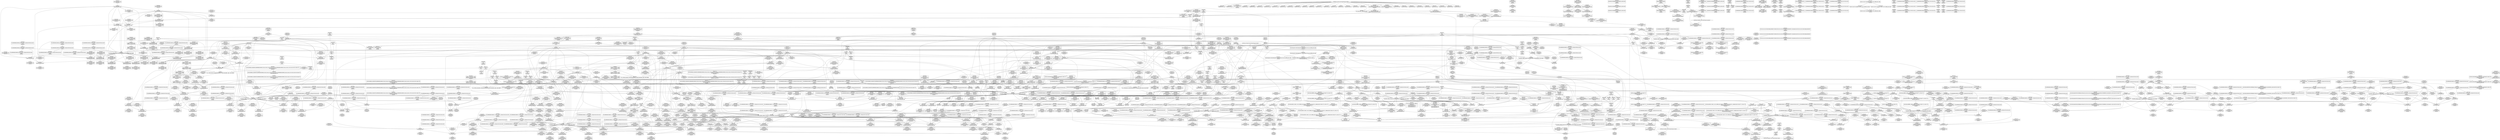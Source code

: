 digraph {
	CE0x5978750 [shape=record,shape=Mrecord,label="{CE0x5978750|i64*_getelementptr_inbounds_(_6_x_i64_,_6_x_i64_*___llvm_gcov_ctr284,_i64_0,_i64_5)|*Constant*|*SummSource*}"]
	CE0x5a9ff90 [shape=record,shape=Mrecord,label="{CE0x5a9ff90|i64*_getelementptr_inbounds_(_4_x_i64_,_4_x_i64_*___llvm_gcov_ctr135,_i64_0,_i64_0)|*Constant*|*SummSource*}"]
	CE0x5a2ee00 [shape=record,shape=Mrecord,label="{CE0x5a2ee00|rcu_read_unlock:_tmp1}"]
	CE0x59f9c00 [shape=record,shape=Mrecord,label="{CE0x59f9c00|cred_sid:_tmp2|*SummSink*}"]
	CE0x5a46970 [shape=record,shape=Mrecord,label="{CE0x5a46970|_call_void_lockdep_rcu_suspicious(i8*_getelementptr_inbounds_(_25_x_i8_,_25_x_i8_*_.str45,_i32_0,_i32_0),_i32_934,_i8*_getelementptr_inbounds_(_44_x_i8_,_44_x_i8_*_.str47,_i32_0,_i32_0))_#10,_!dbg_!27726|include/linux/rcupdate.h,933|*SummSource*}"]
	CE0x59a89a0 [shape=record,shape=Mrecord,label="{CE0x59a89a0|avc_has_perm:_entry|*SummSource*}"]
	CE0x5ab0230 [shape=record,shape=Mrecord,label="{CE0x5ab0230|__rcu_read_unlock:_tmp3|*SummSink*}"]
	CE0x59a5160 [shape=record,shape=Mrecord,label="{CE0x59a5160|_ret_i32_%tmp6,_!dbg_!27716|security/selinux/hooks.c,197|*SummSource*}"]
	CE0x59cc110 [shape=record,shape=Mrecord,label="{CE0x59cc110|i32_78|*Constant*|*SummSource*}"]
	CE0x59edf50 [shape=record,shape=Mrecord,label="{CE0x59edf50|GLOBAL:_task_sid.__warned|Global_var:task_sid.__warned}"]
	CE0x59e8c80 [shape=record,shape=Mrecord,label="{CE0x59e8c80|GLOBAL:_lock_release|*Constant*|*SummSource*}"]
	CE0x5a1fad0 [shape=record,shape=Mrecord,label="{CE0x5a1fad0|rcu_lock_acquire:_map|Function::rcu_lock_acquire&Arg::map::}"]
	CE0x5a810f0 [shape=record,shape=Mrecord,label="{CE0x5a810f0|i64_ptrtoint_(i8*_blockaddress(_rcu_lock_acquire,_%__here)_to_i64)|*Constant*|*SummSource*}"]
	CE0x5a0e610 [shape=record,shape=Mrecord,label="{CE0x5a0e610|__preempt_count_sub:_tmp7|./arch/x86/include/asm/preempt.h,78}"]
	CE0x59c35b0 [shape=record,shape=Mrecord,label="{CE0x59c35b0|GLOBAL:___llvm_gcov_ctr125|Global_var:__llvm_gcov_ctr125}"]
	CE0x5983630 [shape=record,shape=Mrecord,label="{CE0x5983630|i64*_getelementptr_inbounds_(_6_x_i64_,_6_x_i64_*___llvm_gcov_ctr284,_i64_0,_i64_4)|*Constant*|*SummSink*}"]
	CE0x599cc00 [shape=record,shape=Mrecord,label="{CE0x599cc00|selinux_task_setioprio:_tmp5|security/selinux/hooks.c,3608|*SummSink*}"]
	CE0x59f46a0 [shape=record,shape=Mrecord,label="{CE0x59f46a0|_call_void_lockdep_rcu_suspicious(i8*_getelementptr_inbounds_(_25_x_i8_,_25_x_i8_*_.str3,_i32_0,_i32_0),_i32_208,_i8*_getelementptr_inbounds_(_41_x_i8_,_41_x_i8_*_.str44,_i32_0,_i32_0))_#10,_!dbg_!27732|security/selinux/hooks.c,208}"]
	CE0x5a1ce70 [shape=record,shape=Mrecord,label="{CE0x5a1ce70|i32_22|*Constant*}"]
	CE0x5997670 [shape=record,shape=Mrecord,label="{CE0x5997670|_ret_i32_%tmp24,_!dbg_!27742|security/selinux/hooks.c,220|*SummSource*}"]
	CE0x5a8a890 [shape=record,shape=Mrecord,label="{CE0x5a8a890|__preempt_count_add:_tmp7|./arch/x86/include/asm/preempt.h,73|*SummSink*}"]
	CE0x59c8f70 [shape=record,shape=Mrecord,label="{CE0x59c8f70|GLOBAL:_lockdep_rcu_suspicious|*Constant*|*SummSource*}"]
	CE0x5a42190 [shape=record,shape=Mrecord,label="{CE0x5a42190|_ret_void,_!dbg_!27719|./arch/x86/include/asm/preempt.h,73}"]
	CE0x5994f40 [shape=record,shape=Mrecord,label="{CE0x5994f40|i64*_getelementptr_inbounds_(_13_x_i64_,_13_x_i64_*___llvm_gcov_ctr126,_i64_0,_i64_12)|*Constant*}"]
	CE0x59a92a0 [shape=record,shape=Mrecord,label="{CE0x59a92a0|avc_has_perm:_requested|Function::avc_has_perm&Arg::requested::|*SummSource*}"]
	CE0x5a6ff50 [shape=record,shape=Mrecord,label="{CE0x5a6ff50|_call_void_mcount()_#3}"]
	CE0x59cf950 [shape=record,shape=Mrecord,label="{CE0x59cf950|current_sid:_tmp24|security/selinux/hooks.c,220}"]
	CE0x5a3f900 [shape=record,shape=Mrecord,label="{CE0x5a3f900|rcu_read_lock:_tobool1|include/linux/rcupdate.h,882|*SummSink*}"]
	CE0x59cbc20 [shape=record,shape=Mrecord,label="{CE0x59cbc20|_ret_%struct.task_struct*_%tmp4,_!dbg_!27714|./arch/x86/include/asm/current.h,14|*SummSource*}"]
	CE0x5a361f0 [shape=record,shape=Mrecord,label="{CE0x5a361f0|GLOBAL:___preempt_count_add|*Constant*|*SummSink*}"]
	CE0x5981e50 [shape=record,shape=Mrecord,label="{CE0x5981e50|task_sid:_do.body5|*SummSource*}"]
	CE0x5ac21c0 [shape=record,shape=Mrecord,label="{CE0x5ac21c0|__preempt_count_sub:_tmp1|*SummSource*}"]
	CE0x6d15490 [shape=record,shape=Mrecord,label="{CE0x6d15490|i64*_getelementptr_inbounds_(_6_x_i64_,_6_x_i64_*___llvm_gcov_ctr284,_i64_0,_i64_0)|*Constant*}"]
	CE0x59f3a60 [shape=record,shape=Mrecord,label="{CE0x59f3a60|_call_void_rcu_lock_acquire(%struct.lockdep_map*_rcu_lock_map)_#10,_!dbg_!27711|include/linux/rcupdate.h,881|*SummSource*}"]
	CE0x59aba40 [shape=record,shape=Mrecord,label="{CE0x59aba40|i64_0|*Constant*}"]
	CE0x59c50a0 [shape=record,shape=Mrecord,label="{CE0x59c50a0|GLOBAL:___llvm_gcov_ctr132|Global_var:__llvm_gcov_ctr132|*SummSink*}"]
	CE0x5a40dc0 [shape=record,shape=Mrecord,label="{CE0x5a40dc0|rcu_read_lock:_tmp4|include/linux/rcupdate.h,882}"]
	CE0x59e7a60 [shape=record,shape=Mrecord,label="{CE0x59e7a60|task_sid:_tmp17|security/selinux/hooks.c,208|*SummSink*}"]
	CE0x59c93c0 [shape=record,shape=Mrecord,label="{CE0x59c93c0|rcu_read_lock:_tobool1|include/linux/rcupdate.h,882}"]
	CE0x598ca80 [shape=record,shape=Mrecord,label="{CE0x598ca80|_ret_i32_%call7,_!dbg_!27749|security/selinux/hooks.c,210|*SummSource*}"]
	CE0x599dc10 [shape=record,shape=Mrecord,label="{CE0x599dc10|_call_void_mcount()_#3|*SummSink*}"]
	CE0x5a09dc0 [shape=record,shape=Mrecord,label="{CE0x5a09dc0|__rcu_read_lock:_tmp2|*SummSink*}"]
	CE0x5a0b040 [shape=record,shape=Mrecord,label="{CE0x5a0b040|%struct.lockdep_map*_null|*Constant*|*SummSource*}"]
	CE0x59f1990 [shape=record,shape=Mrecord,label="{CE0x59f1990|COLLAPSED:_GCMRE___llvm_gcov_ctr131_internal_global_2_x_i64_zeroinitializer:_elem_0:default:}"]
	CE0x59a2430 [shape=record,shape=Mrecord,label="{CE0x59a2430|i64_0|*Constant*|*SummSink*}"]
	CE0x59fe430 [shape=record,shape=Mrecord,label="{CE0x59fe430|rcu_read_unlock:_tmp20|include/linux/rcupdate.h,933|*SummSource*}"]
	CE0x5a2e350 [shape=record,shape=Mrecord,label="{CE0x5a2e350|cred_sid:_tmp6|security/selinux/hooks.c,197|*SummSource*}"]
	CE0x59a9d50 [shape=record,shape=Mrecord,label="{CE0x59a9d50|i16_2|*Constant*}"]
	CE0x59826b0 [shape=record,shape=Mrecord,label="{CE0x59826b0|i64*_getelementptr_inbounds_(_2_x_i64_,_2_x_i64_*___llvm_gcov_ctr136,_i64_0,_i64_1)|*Constant*}"]
	CE0x59c5760 [shape=record,shape=Mrecord,label="{CE0x59c5760|rcu_read_lock:_tmp5|include/linux/rcupdate.h,882|*SummSink*}"]
	CE0x598b320 [shape=record,shape=Mrecord,label="{CE0x598b320|selinux_task_setioprio:_if.end}"]
	CE0x5a0b1b0 [shape=record,shape=Mrecord,label="{CE0x5a0b1b0|__rcu_read_lock:_tmp1}"]
	CE0x59ef7e0 [shape=record,shape=Mrecord,label="{CE0x59ef7e0|task_sid:_tmp4|*LoadInst*|security/selinux/hooks.c,208|*SummSource*}"]
	CE0x59a4710 [shape=record,shape=Mrecord,label="{CE0x59a4710|GLOBAL:_cred_sid|*Constant*|*SummSource*}"]
	CE0x59ec620 [shape=record,shape=Mrecord,label="{CE0x59ec620|rcu_read_lock:_tmp7|include/linux/rcupdate.h,882|*SummSource*}"]
	CE0x59b4580 [shape=record,shape=Mrecord,label="{CE0x59b4580|i1_true|*Constant*|*SummSink*}"]
	CE0x59ac040 [shape=record,shape=Mrecord,label="{CE0x59ac040|get_current:_tmp2}"]
	CE0x5986430 [shape=record,shape=Mrecord,label="{CE0x5986430|selinux_task_setioprio:_tmp}"]
	CE0x5a3c9f0 [shape=record,shape=Mrecord,label="{CE0x5a3c9f0|GLOBAL:___preempt_count_sub|*Constant*|*SummSink*}"]
	CE0x5a02910 [shape=record,shape=Mrecord,label="{CE0x5a02910|__rcu_read_unlock:_entry|*SummSource*}"]
	CE0x5a3edb0 [shape=record,shape=Mrecord,label="{CE0x5a3edb0|__rcu_read_lock:_tmp|*SummSink*}"]
	CE0x5999150 [shape=record,shape=Mrecord,label="{CE0x5999150|current_sid:_tmp}"]
	CE0x59f9660 [shape=record,shape=Mrecord,label="{CE0x59f9660|task_sid:_tobool1|security/selinux/hooks.c,208}"]
	CE0x5977490 [shape=record,shape=Mrecord,label="{CE0x5977490|current_sid:_tobool|security/selinux/hooks.c,218|*SummSink*}"]
	CE0x59f8060 [shape=record,shape=Mrecord,label="{CE0x59f8060|task_sid:_if.end}"]
	CE0x599f590 [shape=record,shape=Mrecord,label="{CE0x599f590|selinux_task_setioprio:_tmp2|security/selinux/hooks.c,3608|*SummSink*}"]
	CE0x5a729f0 [shape=record,shape=Mrecord,label="{CE0x5a729f0|_call_void_mcount()_#3|*SummSource*}"]
	CE0x5a72b00 [shape=record,shape=Mrecord,label="{CE0x5a72b00|_call_void_mcount()_#3|*SummSink*}"]
	CE0x5a09d50 [shape=record,shape=Mrecord,label="{CE0x5a09d50|__rcu_read_lock:_tmp2|*SummSource*}"]
	CE0x59ad4f0 [shape=record,shape=Mrecord,label="{CE0x59ad4f0|current_sid:_tmp3|*SummSink*}"]
	CE0x59ef950 [shape=record,shape=Mrecord,label="{CE0x59ef950|task_sid:_tmp4|*LoadInst*|security/selinux/hooks.c,208|*SummSink*}"]
	CE0x5a0df80 [shape=record,shape=Mrecord,label="{CE0x5a0df80|_call_void_mcount()_#3|*SummSource*}"]
	CE0x5a22880 [shape=record,shape=Mrecord,label="{CE0x5a22880|rcu_read_lock:_tmp11|include/linux/rcupdate.h,882}"]
	CE0x59e96c0 [shape=record,shape=Mrecord,label="{CE0x59e96c0|i64_ptrtoint_(i8*_blockaddress(_rcu_lock_release,_%__here)_to_i64)|*Constant*|*SummSink*}"]
	CE0x5a44bb0 [shape=record,shape=Mrecord,label="{CE0x5a44bb0|COLLAPSED:_GCMRE___llvm_gcov_ctr133_internal_global_4_x_i64_zeroinitializer:_elem_0:default:}"]
	CE0x59c71f0 [shape=record,shape=Mrecord,label="{CE0x59c71f0|i64*_getelementptr_inbounds_(_2_x_i64_,_2_x_i64_*___llvm_gcov_ctr131,_i64_0,_i64_1)|*Constant*}"]
	CE0x59ab810 [shape=record,shape=Mrecord,label="{CE0x59ab810|GLOBAL:___llvm_gcov_ctr125|Global_var:__llvm_gcov_ctr125|*SummSource*}"]
	CE0x5a9fc80 [shape=record,shape=Mrecord,label="{CE0x5a9fc80|__preempt_count_sub:_do.end}"]
	CE0x598a2d0 [shape=record,shape=Mrecord,label="{CE0x598a2d0|GLOBAL:_current_has_perm|*Constant*}"]
	CE0x5992bc0 [shape=record,shape=Mrecord,label="{CE0x5992bc0|i8*_undef|*Constant*}"]
	CE0x5a34bb0 [shape=record,shape=Mrecord,label="{CE0x5a34bb0|rcu_read_unlock:_call|include/linux/rcupdate.h,933|*SummSink*}"]
	CE0x59f97c0 [shape=record,shape=Mrecord,label="{CE0x59f97c0|task_sid:_tobool1|security/selinux/hooks.c,208|*SummSource*}"]
	CE0x59a6700 [shape=record,shape=Mrecord,label="{CE0x59a6700|i8*_getelementptr_inbounds_(_25_x_i8_,_25_x_i8_*_.str3,_i32_0,_i32_0)|*Constant*}"]
	CE0x5a13a30 [shape=record,shape=Mrecord,label="{CE0x5a13a30|rcu_lock_release:_tmp4|include/linux/rcupdate.h,423|*SummSource*}"]
	CE0x5a01c70 [shape=record,shape=Mrecord,label="{CE0x5a01c70|GLOBAL:___rcu_read_unlock|*Constant*}"]
	CE0x59e1620 [shape=record,shape=Mrecord,label="{CE0x59e1620|task_sid:_tmp20|security/selinux/hooks.c,208}"]
	CE0x5a85ac0 [shape=record,shape=Mrecord,label="{CE0x5a85ac0|GLOBAL:___preempt_count|Global_var:__preempt_count}"]
	CE0x59f7780 [shape=record,shape=Mrecord,label="{CE0x59f7780|task_sid:_tmp6|security/selinux/hooks.c,208}"]
	CE0x5a2a240 [shape=record,shape=Mrecord,label="{CE0x5a2a240|rcu_read_lock:_tmp19|include/linux/rcupdate.h,882}"]
	CE0x598daa0 [shape=record,shape=Mrecord,label="{CE0x598daa0|selinux_task_setioprio:_tmp8|security/selinux/hooks.c,3611|*SummSource*}"]
	CE0x5a245d0 [shape=record,shape=Mrecord,label="{CE0x5a245d0|rcu_read_lock:_tmp13|include/linux/rcupdate.h,882}"]
	CE0x59d3550 [shape=record,shape=Mrecord,label="{CE0x59d3550|current_sid:_land.lhs.true|*SummSink*}"]
	CE0x59a8a10 [shape=record,shape=Mrecord,label="{CE0x59a8a10|i32_(i32,_i32,_i16,_i32,_%struct.common_audit_data*)*_bitcast_(i32_(i32,_i32,_i16,_i32,_%struct.common_audit_data.495*)*_avc_has_perm_to_i32_(i32,_i32,_i16,_i32,_%struct.common_audit_data*)*)|*Constant*|*SummSource*}"]
	CE0x5a0ebe0 [shape=record,shape=Mrecord,label="{CE0x5a0ebe0|i64*_getelementptr_inbounds_(_4_x_i64_,_4_x_i64_*___llvm_gcov_ctr129,_i64_0,_i64_1)|*Constant*|*SummSource*}"]
	CE0x59ca620 [shape=record,shape=Mrecord,label="{CE0x59ca620|current_sid:_tmp20|security/selinux/hooks.c,218}"]
	CE0x59e03c0 [shape=record,shape=Mrecord,label="{CE0x59e03c0|get_current:_tmp3}"]
	CE0x598b670 [shape=record,shape=Mrecord,label="{CE0x598b670|i64*_getelementptr_inbounds_(_6_x_i64_,_6_x_i64_*___llvm_gcov_ctr284,_i64_0,_i64_3)|*Constant*|*SummSource*}"]
	CE0x5a6c810 [shape=record,shape=Mrecord,label="{CE0x5a6c810|rcu_lock_acquire:_tmp}"]
	CE0x599f3b0 [shape=record,shape=Mrecord,label="{CE0x599f3b0|i64_2|*Constant*|*SummSink*}"]
	CE0x59e71d0 [shape=record,shape=Mrecord,label="{CE0x59e71d0|task_sid:_tmp15|security/selinux/hooks.c,208|*SummSink*}"]
	CE0x59f1dd0 [shape=record,shape=Mrecord,label="{CE0x59f1dd0|i64*_getelementptr_inbounds_(_13_x_i64_,_13_x_i64_*___llvm_gcov_ctr126,_i64_0,_i64_9)|*Constant*}"]
	CE0x59cde10 [shape=record,shape=Mrecord,label="{CE0x59cde10|current_sid:_tmp23|security/selinux/hooks.c,218|*SummSource*}"]
	CE0x5ac2db0 [shape=record,shape=Mrecord,label="{CE0x5ac2db0|i64*_getelementptr_inbounds_(_4_x_i64_,_4_x_i64_*___llvm_gcov_ctr129,_i64_0,_i64_0)|*Constant*}"]
	CE0x598a9e0 [shape=record,shape=Mrecord,label="{CE0x598a9e0|VOIDTB_TE:_CE_160,168_}"]
	CE0x59b4ad0 [shape=record,shape=Mrecord,label="{CE0x59b4ad0|i64*_getelementptr_inbounds_(_2_x_i64_,_2_x_i64_*___llvm_gcov_ctr136,_i64_0,_i64_0)|*Constant*}"]
	CE0x59c97f0 [shape=record,shape=Mrecord,label="{CE0x59c97f0|i64_4|*Constant*}"]
	CE0x5a263a0 [shape=record,shape=Mrecord,label="{CE0x5a263a0|rcu_read_lock:_tmp17|include/linux/rcupdate.h,882|*SummSink*}"]
	CE0x59dd600 [shape=record,shape=Mrecord,label="{CE0x59dd600|_call_void_mcount()_#3|*SummSink*}"]
	CE0x5a73b80 [shape=record,shape=Mrecord,label="{CE0x5a73b80|rcu_lock_acquire:_tmp5|include/linux/rcupdate.h,418|*SummSource*}"]
	CE0x5a009c0 [shape=record,shape=Mrecord,label="{CE0x5a009c0|GLOBAL:_rcu_lock_release|*Constant*}"]
	CE0x59a17e0 [shape=record,shape=Mrecord,label="{CE0x59a17e0|current_has_perm:_tsk|Function::current_has_perm&Arg::tsk::|*SummSink*}"]
	CE0x59e90f0 [shape=record,shape=Mrecord,label="{CE0x59e90f0|i32_1|*Constant*}"]
	CE0x75b4610 [shape=record,shape=Mrecord,label="{CE0x75b4610|i64_0|*Constant*|*SummSource*}"]
	CE0x5a36c00 [shape=record,shape=Mrecord,label="{CE0x5a36c00|rcu_read_unlock:_tobool|include/linux/rcupdate.h,933}"]
	CE0x597b600 [shape=record,shape=Mrecord,label="{CE0x597b600|selinux_task_setioprio:_entry|*SummSink*}"]
	CE0x59a2550 [shape=record,shape=Mrecord,label="{CE0x59a2550|selinux_task_setioprio:_tmp3|security/selinux/hooks.c,3608}"]
	CE0x5a2b300 [shape=record,shape=Mrecord,label="{CE0x5a2b300|i64*_getelementptr_inbounds_(_11_x_i64_,_11_x_i64_*___llvm_gcov_ctr127,_i64_0,_i64_10)|*Constant*|*SummSink*}"]
	CE0x5982f10 [shape=record,shape=Mrecord,label="{CE0x5982f10|current_sid:_tmp7|security/selinux/hooks.c,218}"]
	CE0x5a6f820 [shape=record,shape=Mrecord,label="{CE0x5a6f820|i64*_getelementptr_inbounds_(_4_x_i64_,_4_x_i64_*___llvm_gcov_ctr129,_i64_0,_i64_3)|*Constant*}"]
	CE0x59cb1b0 [shape=record,shape=Mrecord,label="{CE0x59cb1b0|current_sid:_call4|security/selinux/hooks.c,218|*SummSink*}"]
	CE0x5aaa8f0 [shape=record,shape=Mrecord,label="{CE0x5aaa8f0|__rcu_read_unlock:_tmp4|include/linux/rcupdate.h,244|*SummSink*}"]
	CE0x598b450 [shape=record,shape=Mrecord,label="{CE0x598b450|get_current:_tmp1|*SummSink*}"]
	CE0x597f5e0 [shape=record,shape=Mrecord,label="{CE0x597f5e0|current_sid:_sid|security/selinux/hooks.c,220|*SummSink*}"]
	CE0x597a8b0 [shape=record,shape=Mrecord,label="{CE0x597a8b0|selinux_task_setioprio:_call1|security/selinux/hooks.c,3611|*SummSource*}"]
	CE0x5a9fad0 [shape=record,shape=Mrecord,label="{CE0x5a9fad0|__preempt_count_sub:_do.body}"]
	CE0x59975d0 [shape=record,shape=Mrecord,label="{CE0x59975d0|_ret_i32_%tmp24,_!dbg_!27742|security/selinux/hooks.c,220}"]
	CE0x5a85d60 [shape=record,shape=Mrecord,label="{CE0x5a85d60|rcu_lock_release:_tmp3|*SummSink*}"]
	CE0x59b37a0 [shape=record,shape=Mrecord,label="{CE0x59b37a0|i64*_getelementptr_inbounds_(_11_x_i64_,_11_x_i64_*___llvm_gcov_ctr125,_i64_0,_i64_8)|*Constant*|*SummSink*}"]
	CE0x5ac2530 [shape=record,shape=Mrecord,label="{CE0x5ac2530|__preempt_count_sub:_tmp4|./arch/x86/include/asm/preempt.h,77|*SummSource*}"]
	CE0x59f89a0 [shape=record,shape=Mrecord,label="{CE0x59f89a0|rcu_lock_release:_tmp|*SummSink*}"]
	CE0x5a8acc0 [shape=record,shape=Mrecord,label="{CE0x5a8acc0|__preempt_count_sub:_bb|*SummSource*}"]
	CE0x5a0b820 [shape=record,shape=Mrecord,label="{CE0x5a0b820|rcu_lock_acquire:___here|*SummSource*}"]
	CE0x5a6f970 [shape=record,shape=Mrecord,label="{CE0x5a6f970|__rcu_read_unlock:_do.end}"]
	CE0x5a71580 [shape=record,shape=Mrecord,label="{CE0x5a71580|__preempt_count_add:_do.end|*SummSource*}"]
	CE0x5a0b910 [shape=record,shape=Mrecord,label="{CE0x5a0b910|rcu_lock_acquire:___here|*SummSink*}"]
	CE0x5981c10 [shape=record,shape=Mrecord,label="{CE0x5981c10|task_sid:_if.end|*SummSink*}"]
	CE0x5a82a70 [shape=record,shape=Mrecord,label="{CE0x5a82a70|__rcu_read_lock:_tmp3|*SummSink*}"]
	CE0x59cdfe0 [shape=record,shape=Mrecord,label="{CE0x59cdfe0|current_sid:_tmp23|security/selinux/hooks.c,218|*SummSink*}"]
	CE0x59b3b10 [shape=record,shape=Mrecord,label="{CE0x59b3b10|get_current:_tmp4|./arch/x86/include/asm/current.h,14}"]
	CE0x5a269b0 [shape=record,shape=Mrecord,label="{CE0x5a269b0|rcu_read_lock:_tmp18|include/linux/rcupdate.h,882|*SummSource*}"]
	CE0x59a9710 [shape=record,shape=Mrecord,label="{CE0x59a9710|avc_has_perm:_ssid|Function::avc_has_perm&Arg::ssid::|*SummSink*}"]
	CE0x5a13cb0 [shape=record,shape=Mrecord,label="{CE0x5a13cb0|rcu_lock_release:_tmp4|include/linux/rcupdate.h,423|*SummSink*}"]
	CE0x5aa8ff0 [shape=record,shape=Mrecord,label="{CE0x5aa8ff0|__preempt_count_sub:_tmp7|./arch/x86/include/asm/preempt.h,78|*SummSource*}"]
	CE0x59a9a40 [shape=record,shape=Mrecord,label="{CE0x59a9a40|avc_has_perm:_tsid|Function::avc_has_perm&Arg::tsid::|*SummSource*}"]
	CE0x59993e0 [shape=record,shape=Mrecord,label="{CE0x59993e0|2472:_%struct.cred*,_:_CRE:_elem_0:default:}"]
	CE0x59e0600 [shape=record,shape=Mrecord,label="{CE0x59e0600|task_sid:_tmp2|*SummSink*}"]
	CE0x5a1e6c0 [shape=record,shape=Mrecord,label="{CE0x5a1e6c0|_call_void_mcount()_#3}"]
	CE0x599fc80 [shape=record,shape=Mrecord,label="{CE0x599fc80|i64_1|*Constant*|*SummSink*}"]
	CE0x59a1c60 [shape=record,shape=Mrecord,label="{CE0x59a1c60|i32_512|*Constant*|*SummSource*}"]
	CE0x59ac600 [shape=record,shape=Mrecord,label="{CE0x59ac600|current_sid:_tmp12|security/selinux/hooks.c,218|*SummSink*}"]
	CE0x5a312e0 [shape=record,shape=Mrecord,label="{CE0x5a312e0|__rcu_read_lock:_tmp6|include/linux/rcupdate.h,240|*SummSource*}"]
	CE0x59ab3c0 [shape=record,shape=Mrecord,label="{CE0x59ab3c0|_ret_i32_%retval.0,_!dbg_!27728|security/selinux/avc.c,775|*SummSink*}"]
	CE0x5a6f660 [shape=record,shape=Mrecord,label="{CE0x5a6f660|GLOBAL:___preempt_count|Global_var:__preempt_count|*SummSink*}"]
	CE0x5a38ad0 [shape=record,shape=Mrecord,label="{CE0x5a38ad0|rcu_read_unlock:_do.end|*SummSink*}"]
	CE0x59afa60 [shape=record,shape=Mrecord,label="{CE0x59afa60|task_sid:_tmp26|security/selinux/hooks.c,208|*SummSource*}"]
	CE0x5a0a660 [shape=record,shape=Mrecord,label="{CE0x5a0a660|GLOBAL:_lock_acquire|*Constant*|*SummSink*}"]
	CE0x5994cb0 [shape=record,shape=Mrecord,label="{CE0x5994cb0|task_sid:_tmp26|security/selinux/hooks.c,208}"]
	CE0x59d2550 [shape=record,shape=Mrecord,label="{CE0x59d2550|0:_i8,_:_GCMR_current_sid.__warned_internal_global_i8_0,_section_.data.unlikely_,_align_1:_elem_0:default:}"]
	CE0x59a1a80 [shape=record,shape=Mrecord,label="{CE0x59a1a80|i32_512|*Constant*}"]
	CE0x59a9e80 [shape=record,shape=Mrecord,label="{CE0x59a9e80|i16_2|*Constant*|*SummSource*}"]
	CE0x5a3cb60 [shape=record,shape=Mrecord,label="{CE0x5a3cb60|__preempt_count_sub:_val|Function::__preempt_count_sub&Arg::val::|*SummSink*}"]
	CE0x5ac24c0 [shape=record,shape=Mrecord,label="{CE0x5ac24c0|__preempt_count_sub:_tmp4|./arch/x86/include/asm/preempt.h,77}"]
	CE0x59ee6e0 [shape=record,shape=Mrecord,label="{CE0x59ee6e0|rcu_read_lock:_entry|*SummSink*}"]
	CE0x5a1a070 [shape=record,shape=Mrecord,label="{CE0x5a1a070|__preempt_count_sub:_tmp2|*SummSink*}"]
	CE0x59a2d80 [shape=record,shape=Mrecord,label="{CE0x59a2d80|VOIDTB_TE:_CE_88,89_}"]
	CE0x5a463d0 [shape=record,shape=Mrecord,label="{CE0x5a463d0|i32_934|*Constant*}"]
	CE0x59d3340 [shape=record,shape=Mrecord,label="{CE0x59d3340|i64*_getelementptr_inbounds_(_11_x_i64_,_11_x_i64_*___llvm_gcov_ctr125,_i64_0,_i64_0)|*Constant*|*SummSink*}"]
	CE0x5a72930 [shape=record,shape=Mrecord,label="{CE0x5a72930|_call_void_mcount()_#3}"]
	CE0x5a0f270 [shape=record,shape=Mrecord,label="{CE0x5a0f270|GLOBAL:___preempt_count_add|*Constant*}"]
	CE0x598db10 [shape=record,shape=Mrecord,label="{CE0x598db10|selinux_task_setioprio:_tmp8|security/selinux/hooks.c,3611|*SummSink*}"]
	CE0x59fd4d0 [shape=record,shape=Mrecord,label="{CE0x59fd4d0|i64*_getelementptr_inbounds_(_11_x_i64_,_11_x_i64_*___llvm_gcov_ctr132,_i64_0,_i64_9)|*Constant*|*SummSource*}"]
	CE0x59aabe0 [shape=record,shape=Mrecord,label="{CE0x59aabe0|%struct.common_audit_data*_null|*Constant*|*SummSink*}"]
	CE0x5a3d350 [shape=record,shape=Mrecord,label="{CE0x5a3d350|rcu_read_unlock:_tmp14|include/linux/rcupdate.h,933|*SummSource*}"]
	CE0x59c3f80 [shape=record,shape=Mrecord,label="{CE0x59c3f80|GLOBAL:___rcu_read_lock|*Constant*|*SummSink*}"]
	CE0x5996f80 [shape=record,shape=Mrecord,label="{CE0x5996f80|i8_1|*Constant*|*SummSource*}"]
	CE0x59eab30 [shape=record,shape=Mrecord,label="{CE0x59eab30|rcu_read_unlock:_entry|*SummSink*}"]
	CE0x5987400 [shape=record,shape=Mrecord,label="{CE0x5987400|current_sid:_do.body|*SummSink*}"]
	CE0x59a3450 [shape=record,shape=Mrecord,label="{CE0x59a3450|selinux_task_setioprio:_tmp6|security/selinux/hooks.c,3609|*SummSource*}"]
	CE0x59f4800 [shape=record,shape=Mrecord,label="{CE0x59f4800|_call_void_lockdep_rcu_suspicious(i8*_getelementptr_inbounds_(_25_x_i8_,_25_x_i8_*_.str3,_i32_0,_i32_0),_i32_208,_i8*_getelementptr_inbounds_(_41_x_i8_,_41_x_i8_*_.str44,_i32_0,_i32_0))_#10,_!dbg_!27732|security/selinux/hooks.c,208|*SummSource*}"]
	CE0x59f6000 [shape=record,shape=Mrecord,label="{CE0x59f6000|GLOBAL:___llvm_gcov_ctr126|Global_var:__llvm_gcov_ctr126}"]
	CE0x5a80320 [shape=record,shape=Mrecord,label="{CE0x5a80320|__rcu_read_unlock:_tmp6|include/linux/rcupdate.h,245|*SummSource*}"]
	CE0x599da20 [shape=record,shape=Mrecord,label="{CE0x599da20|current_sid:_tmp11|security/selinux/hooks.c,218|*SummSink*}"]
	CE0x5a292e0 [shape=record,shape=Mrecord,label="{CE0x5a292e0|i8*_getelementptr_inbounds_(_42_x_i8_,_42_x_i8_*_.str46,_i32_0,_i32_0)|*Constant*}"]
	CE0x5ab52c0 [shape=record,shape=Mrecord,label="{CE0x5ab52c0|_call_void_mcount()_#3|*SummSource*}"]
	CE0x5ab0170 [shape=record,shape=Mrecord,label="{CE0x5ab0170|__rcu_read_unlock:_tmp3|*SummSource*}"]
	CE0x6126030 [shape=record,shape=Mrecord,label="{CE0x6126030|GLOBAL:_cap_task_setioprio|*Constant*|*SummSink*}"]
	CE0x59cf370 [shape=record,shape=Mrecord,label="{CE0x59cf370|rcu_read_lock:_tmp8|include/linux/rcupdate.h,882|*SummSource*}"]
	CE0x59aed50 [shape=record,shape=Mrecord,label="{CE0x59aed50|task_sid:_tmp23|security/selinux/hooks.c,208|*SummSource*}"]
	CE0x5a25c10 [shape=record,shape=Mrecord,label="{CE0x5a25c10|i64*_getelementptr_inbounds_(_11_x_i64_,_11_x_i64_*___llvm_gcov_ctr127,_i64_0,_i64_8)|*Constant*}"]
	CE0x59b0380 [shape=record,shape=Mrecord,label="{CE0x59b0380|current_sid:_tobool1|security/selinux/hooks.c,218}"]
	CE0x59a7c30 [shape=record,shape=Mrecord,label="{CE0x59a7c30|current_sid:_tmp18|security/selinux/hooks.c,218|*SummSource*}"]
	CE0x599ee70 [shape=record,shape=Mrecord,label="{CE0x599ee70|VOIDTB_TE:_CE_136,144_}"]
	CE0x5a3cf80 [shape=record,shape=Mrecord,label="{CE0x5a3cf80|__rcu_read_lock:_tmp|*SummSource*}"]
	CE0x59cfae0 [shape=record,shape=Mrecord,label="{CE0x59cfae0|current_sid:_tmp24|security/selinux/hooks.c,220|*SummSource*}"]
	CE0x5a26330 [shape=record,shape=Mrecord,label="{CE0x5a26330|rcu_read_lock:_tmp17|include/linux/rcupdate.h,882|*SummSource*}"]
	CE0x59affe0 [shape=record,shape=Mrecord,label="{CE0x59affe0|COLLAPSED:_GCMRE___llvm_gcov_ctr126_internal_global_13_x_i64_zeroinitializer:_elem_0:default:}"]
	CE0x59ffe20 [shape=record,shape=Mrecord,label="{CE0x59ffe20|rcu_read_unlock:_tmp21|include/linux/rcupdate.h,935|*SummSink*}"]
	CE0x59eaac0 [shape=record,shape=Mrecord,label="{CE0x59eaac0|rcu_read_unlock:_entry}"]
	CE0x5a0de90 [shape=record,shape=Mrecord,label="{CE0x5a0de90|_call_void_mcount()_#3}"]
	CE0x598c840 [shape=record,shape=Mrecord,label="{CE0x598c840|selinux_task_setioprio:_bb}"]
	CE0x59e2db0 [shape=record,shape=Mrecord,label="{CE0x59e2db0|i64*_getelementptr_inbounds_(_13_x_i64_,_13_x_i64_*___llvm_gcov_ctr126,_i64_0,_i64_10)|*Constant*|*SummSource*}"]
	CE0x59c2740 [shape=record,shape=Mrecord,label="{CE0x59c2740|current_sid:_tobool|security/selinux/hooks.c,218|*SummSource*}"]
	CE0x5ac2fc0 [shape=record,shape=Mrecord,label="{CE0x5ac2fc0|i64*_getelementptr_inbounds_(_4_x_i64_,_4_x_i64_*___llvm_gcov_ctr129,_i64_0,_i64_0)|*Constant*|*SummSource*}"]
	CE0x5988320 [shape=record,shape=Mrecord,label="{CE0x5988320|GLOBAL:_rcu_read_lock|*Constant*|*SummSource*}"]
	CE0x5997da0 [shape=record,shape=Mrecord,label="{CE0x5997da0|task_sid:_entry}"]
	CE0x5ac3290 [shape=record,shape=Mrecord,label="{CE0x5ac3290|COLLAPSED:_GCMRE___llvm_gcov_ctr129_internal_global_4_x_i64_zeroinitializer:_elem_0:default:}"]
	CE0x5a0f410 [shape=record,shape=Mrecord,label="{CE0x5a0f410|_call_void___preempt_count_add(i32_1)_#10,_!dbg_!27711|include/linux/rcupdate.h,239|*SummSource*}"]
	CE0x598b540 [shape=record,shape=Mrecord,label="{CE0x598b540|i64*_getelementptr_inbounds_(_6_x_i64_,_6_x_i64_*___llvm_gcov_ctr284,_i64_0,_i64_3)|*Constant*}"]
	CE0x5a23520 [shape=record,shape=Mrecord,label="{CE0x5a23520|rcu_read_lock:_call3|include/linux/rcupdate.h,882|*SummSource*}"]
	CE0x5993c60 [shape=record,shape=Mrecord,label="{CE0x5993c60|_call_void_mcount()_#3|*SummSink*}"]
	CE0x59963f0 [shape=record,shape=Mrecord,label="{CE0x59963f0|current_sid:_tmp15|security/selinux/hooks.c,218|*SummSink*}"]
	CE0x5a26880 [shape=record,shape=Mrecord,label="{CE0x5a26880|rcu_read_lock:_tmp18|include/linux/rcupdate.h,882}"]
	CE0x59a95b0 [shape=record,shape=Mrecord,label="{CE0x59a95b0|avc_has_perm:_ssid|Function::avc_has_perm&Arg::ssid::}"]
	CE0x599fde0 [shape=record,shape=Mrecord,label="{CE0x599fde0|selinux_task_setioprio:_return}"]
	CE0x59980b0 [shape=record,shape=Mrecord,label="{CE0x59980b0|current_has_perm:_call2|security/selinux/hooks.c,1544|*SummSink*}"]
	CE0x5a1c160 [shape=record,shape=Mrecord,label="{CE0x5a1c160|__preempt_count_add:_do.end|*SummSink*}"]
	CE0x59f9b20 [shape=record,shape=Mrecord,label="{CE0x59f9b20|cred_sid:_tmp2}"]
	CE0x5a8a580 [shape=record,shape=Mrecord,label="{CE0x5a8a580|__preempt_count_add:_tmp6|./arch/x86/include/asm/preempt.h,73|*SummSink*}"]
	CE0x599afe0 [shape=record,shape=Mrecord,label="{CE0x599afe0|selinux_task_setioprio:_tmp|*SummSource*}"]
	CE0x5ab14e0 [shape=record,shape=Mrecord,label="{CE0x5ab14e0|__preempt_count_add:_tmp4|./arch/x86/include/asm/preempt.h,72|*SummSink*}"]
	CE0x59c5ad0 [shape=record,shape=Mrecord,label="{CE0x59c5ad0|rcu_read_unlock:_tmp2|*SummSink*}"]
	CE0x5978c00 [shape=record,shape=Mrecord,label="{CE0x5978c00|selinux_task_setioprio:_tmp10|security/selinux/hooks.c,3612|*SummSink*}"]
	CE0x59ed6a0 [shape=record,shape=Mrecord,label="{CE0x59ed6a0|task_sid:_real_cred|security/selinux/hooks.c,208|*SummSink*}"]
	CE0x5ab50d0 [shape=record,shape=Mrecord,label="{CE0x5ab50d0|__preempt_count_add:_tmp1|*SummSource*}"]
	CE0x5a3abf0 [shape=record,shape=Mrecord,label="{CE0x5a3abf0|rcu_read_unlock:_tmp10|include/linux/rcupdate.h,933|*SummSource*}"]
	CE0x5a2f6b0 [shape=record,shape=Mrecord,label="{CE0x5a2f6b0|rcu_read_unlock:_tmp14|include/linux/rcupdate.h,933|*SummSink*}"]
	CE0x5a02080 [shape=record,shape=Mrecord,label="{CE0x5a02080|_call_void___rcu_read_unlock()_#10,_!dbg_!27734|include/linux/rcupdate.h,937|*SummSource*}"]
	CE0x5a2acd0 [shape=record,shape=Mrecord,label="{CE0x5a2acd0|rcu_read_lock:_tmp21|include/linux/rcupdate.h,884}"]
	CE0x59837c0 [shape=record,shape=Mrecord,label="{CE0x59837c0|selinux_task_setioprio:_entry|*SummSource*}"]
	CE0x59c2bc0 [shape=record,shape=Mrecord,label="{CE0x59c2bc0|rcu_read_lock:_if.end|*SummSource*}"]
	CE0x5978610 [shape=record,shape=Mrecord,label="{CE0x5978610|i64*_getelementptr_inbounds_(_6_x_i64_,_6_x_i64_*___llvm_gcov_ctr284,_i64_0,_i64_5)|*Constant*}"]
	CE0x5a3bc20 [shape=record,shape=Mrecord,label="{CE0x5a3bc20|__rcu_read_lock:_do.body}"]
	CE0x5a3d830 [shape=record,shape=Mrecord,label="{CE0x5a3d830|_call_void_rcu_lock_acquire(%struct.lockdep_map*_rcu_lock_map)_#10,_!dbg_!27711|include/linux/rcupdate.h,881}"]
	CE0x59c66c0 [shape=record,shape=Mrecord,label="{CE0x59c66c0|rcu_read_lock:_if.then|*SummSource*}"]
	CE0x5aaaf90 [shape=record,shape=Mrecord,label="{CE0x5aaaf90|__rcu_read_unlock:_tmp4|include/linux/rcupdate.h,244|*SummSource*}"]
	CE0x59efc10 [shape=record,shape=Mrecord,label="{CE0x59efc10|rcu_read_lock:_tmp1}"]
	CE0x5a199c0 [shape=record,shape=Mrecord,label="{CE0x5a199c0|__preempt_count_sub:_tmp7|./arch/x86/include/asm/preempt.h,78|*SummSink*}"]
	CE0x5a293a0 [shape=record,shape=Mrecord,label="{CE0x5a293a0|i8*_getelementptr_inbounds_(_42_x_i8_,_42_x_i8_*_.str46,_i32_0,_i32_0)|*Constant*|*SummSource*}"]
	CE0x5a28ad0 [shape=record,shape=Mrecord,label="{CE0x5a28ad0|i32_883|*Constant*|*SummSink*}"]
	CE0x59e5180 [shape=record,shape=Mrecord,label="{CE0x59e5180|task_sid:_tmp12|security/selinux/hooks.c,208}"]
	CE0x59d02d0 [shape=record,shape=Mrecord,label="{CE0x59d02d0|get_current:_tmp|*SummSource*}"]
	CE0x59a13f0 [shape=record,shape=Mrecord,label="{CE0x59a13f0|i64*_getelementptr_inbounds_(_11_x_i64_,_11_x_i64_*___llvm_gcov_ctr125,_i64_0,_i64_0)|*Constant*}"]
	CE0x5a38990 [shape=record,shape=Mrecord,label="{CE0x5a38990|rcu_lock_acquire:_tmp1|*SummSink*}"]
	CE0x59c8d20 [shape=record,shape=Mrecord,label="{CE0x59c8d20|GLOBAL:_lockdep_rcu_suspicious|*Constant*}"]
	CE0x5a39240 [shape=record,shape=Mrecord,label="{CE0x5a39240|__preempt_count_add:_entry|*SummSink*}"]
	CE0x598c4a0 [shape=record,shape=Mrecord,label="{CE0x598c4a0|selinux_task_setioprio:_bb|*SummSource*}"]
	CE0x59fee10 [shape=record,shape=Mrecord,label="{CE0x59fee10|128:_i8*,_:_CRE_128,136_|*MultipleSource*|Function::cred_sid&Arg::cred::|*LoadInst*|security/selinux/hooks.c,208|security/selinux/hooks.c,196}"]
	CE0x5a2f540 [shape=record,shape=Mrecord,label="{CE0x5a2f540|_call_void_lockdep_rcu_suspicious(i8*_getelementptr_inbounds_(_25_x_i8_,_25_x_i8_*_.str45,_i32_0,_i32_0),_i32_934,_i8*_getelementptr_inbounds_(_44_x_i8_,_44_x_i8_*_.str47,_i32_0,_i32_0))_#10,_!dbg_!27726|include/linux/rcupdate.h,933}"]
	CE0x5a43f10 [shape=record,shape=Mrecord,label="{CE0x5a43f10|0:_i8,_:_GCMR_rcu_read_unlock.__warned_internal_global_i8_0,_section_.data.unlikely_,_align_1:_elem_0:default:}"]
	CE0x5a33510 [shape=record,shape=Mrecord,label="{CE0x5a33510|i64*_getelementptr_inbounds_(_4_x_i64_,_4_x_i64_*___llvm_gcov_ctr130,_i64_0,_i64_0)|*Constant*|*SummSink*}"]
	CE0x5a802b0 [shape=record,shape=Mrecord,label="{CE0x5a802b0|__rcu_read_unlock:_tmp6|include/linux/rcupdate.h,245}"]
	CE0x59d1710 [shape=record,shape=Mrecord,label="{CE0x59d1710|current_sid:_land.lhs.true2}"]
	CE0x5a1d220 [shape=record,shape=Mrecord,label="{CE0x5a1d220|rcu_read_lock:_land.lhs.true2|*SummSink*}"]
	CE0x5a24800 [shape=record,shape=Mrecord,label="{CE0x5a24800|rcu_read_lock:_tmp13|include/linux/rcupdate.h,882|*SummSink*}"]
	CE0x5a13530 [shape=record,shape=Mrecord,label="{CE0x5a13530|i64*_getelementptr_inbounds_(_4_x_i64_,_4_x_i64_*___llvm_gcov_ctr133,_i64_0,_i64_2)|*Constant*|*SummSource*}"]
	CE0x5aac360 [shape=record,shape=Mrecord,label="{CE0x5aac360|__preempt_count_add:_tmp7|./arch/x86/include/asm/preempt.h,73}"]
	CE0x59fd000 [shape=record,shape=Mrecord,label="{CE0x59fd000|i8*_getelementptr_inbounds_(_44_x_i8_,_44_x_i8_*_.str47,_i32_0,_i32_0)|*Constant*|*SummSource*}"]
	CE0x5ab1760 [shape=record,shape=Mrecord,label="{CE0x5ab1760|__preempt_count_add:_tmp5|./arch/x86/include/asm/preempt.h,72|*SummSink*}"]
	CE0x5a23f70 [shape=record,shape=Mrecord,label="{CE0x5a23f70|rcu_read_unlock:_call3|include/linux/rcupdate.h,933|*SummSink*}"]
	CE0x59c4d40 [shape=record,shape=Mrecord,label="{CE0x59c4d40|rcu_read_unlock:_do.body|*SummSink*}"]
	CE0x5a2bfe0 [shape=record,shape=Mrecord,label="{CE0x5a2bfe0|cred_sid:_bb}"]
	CE0x5a413a0 [shape=record,shape=Mrecord,label="{CE0x5a413a0|rcu_read_unlock:_tmp7|include/linux/rcupdate.h,933}"]
	CE0x5a83150 [shape=record,shape=Mrecord,label="{CE0x5a83150|i64*_getelementptr_inbounds_(_4_x_i64_,_4_x_i64_*___llvm_gcov_ctr134,_i64_0,_i64_1)|*Constant*|*SummSource*}"]
	CE0x5a33100 [shape=record,shape=Mrecord,label="{CE0x5a33100|rcu_read_unlock:_tmp3}"]
	CE0x59f04d0 [shape=record,shape=Mrecord,label="{CE0x59f04d0|cred_sid:_tmp1|*SummSink*}"]
	CE0x5a2eb50 [shape=record,shape=Mrecord,label="{CE0x5a2eb50|rcu_read_unlock:_if.then|*SummSource*}"]
	CE0x5a1f820 [shape=record,shape=Mrecord,label="{CE0x5a1f820|GLOBAL:_rcu_read_unlock.__warned|Global_var:rcu_read_unlock.__warned|*SummSource*}"]
	CE0x5a36a50 [shape=record,shape=Mrecord,label="{CE0x5a36a50|_call_void_asm_sideeffect_,_memory_,_dirflag_,_fpsr_,_flags_()_#3,_!dbg_!27711,_!srcloc_!27714|include/linux/rcupdate.h,244|*SummSink*}"]
	CE0x5997e10 [shape=record,shape=Mrecord,label="{CE0x5997e10|GLOBAL:_task_sid|*Constant*|*SummSource*}"]
	CE0x59e6930 [shape=record,shape=Mrecord,label="{CE0x59e6930|i64_7|*Constant*|*SummSource*}"]
	CE0x599d8b0 [shape=record,shape=Mrecord,label="{CE0x599d8b0|current_sid:_tmp11|security/selinux/hooks.c,218|*SummSource*}"]
	CE0x5989210 [shape=record,shape=Mrecord,label="{CE0x5989210|COLLAPSED:_GCMRE___llvm_gcov_ctr284_internal_global_6_x_i64_zeroinitializer:_elem_0:default:}"]
	CE0x5a25d40 [shape=record,shape=Mrecord,label="{CE0x5a25d40|i64*_getelementptr_inbounds_(_11_x_i64_,_11_x_i64_*___llvm_gcov_ctr127,_i64_0,_i64_8)|*Constant*|*SummSource*}"]
	CE0x59f8a30 [shape=record,shape=Mrecord,label="{CE0x59f8a30|i64*_getelementptr_inbounds_(_4_x_i64_,_4_x_i64_*___llvm_gcov_ctr133,_i64_0,_i64_1)|*Constant*|*SummSink*}"]
	CE0x599d780 [shape=record,shape=Mrecord,label="{CE0x599d780|current_sid:_tmp11|security/selinux/hooks.c,218}"]
	CE0x59ad070 [shape=record,shape=Mrecord,label="{CE0x59ad070|_call_void_rcu_read_lock()_#10,_!dbg_!27712|security/selinux/hooks.c,207}"]
	CE0x5a1f140 [shape=record,shape=Mrecord,label="{CE0x5a1f140|rcu_read_lock:_bb|*SummSource*}"]
	CE0x59805d0 [shape=record,shape=Mrecord,label="{CE0x59805d0|_ret_i32_%call2,_!dbg_!27718|security/selinux/hooks.c,1544|*SummSink*}"]
	CE0x59d2140 [shape=record,shape=Mrecord,label="{CE0x59d2140|COLLAPSED:_GCMRE___llvm_gcov_ctr128_internal_global_4_x_i64_zeroinitializer:_elem_0:default:}"]
	CE0x59cd670 [shape=record,shape=Mrecord,label="{CE0x59cd670|COLLAPSED:_CMRE:_elem_0::|security/selinux/hooks.c,218}"]
	CE0x59b4060 [shape=record,shape=Mrecord,label="{CE0x59b4060|current_sid:_tmp14|security/selinux/hooks.c,218|*SummSink*}"]
	CE0x59c3130 [shape=record,shape=Mrecord,label="{CE0x59c3130|current_sid:_tmp4|security/selinux/hooks.c,218}"]
	CE0x5a2af70 [shape=record,shape=Mrecord,label="{CE0x5a2af70|i64*_getelementptr_inbounds_(_11_x_i64_,_11_x_i64_*___llvm_gcov_ctr127,_i64_0,_i64_10)|*Constant*}"]
	CE0x598a8d0 [shape=record,shape=Mrecord,label="{CE0x598a8d0|VOIDTB_TE:_CE_152,160_}"]
	CE0x59e0af0 [shape=record,shape=Mrecord,label="{CE0x59e0af0|_call_void_mcount()_#3}"]
	CE0x5a274c0 [shape=record,shape=Mrecord,label="{CE0x5a274c0|_call_void_lockdep_rcu_suspicious(i8*_getelementptr_inbounds_(_25_x_i8_,_25_x_i8_*_.str45,_i32_0,_i32_0),_i32_883,_i8*_getelementptr_inbounds_(_42_x_i8_,_42_x_i8_*_.str46,_i32_0,_i32_0))_#10,_!dbg_!27728|include/linux/rcupdate.h,882|*SummSink*}"]
	CE0x5a70f90 [shape=record,shape=Mrecord,label="{CE0x5a70f90|__preempt_count_add:_bb|*SummSink*}"]
	CE0x599f900 [shape=record,shape=Mrecord,label="{CE0x599f900|current_has_perm:_call|security/selinux/hooks.c,1542|*SummSource*}"]
	CE0x5a41b10 [shape=record,shape=Mrecord,label="{CE0x5a41b10|i64*_getelementptr_inbounds_(_4_x_i64_,_4_x_i64_*___llvm_gcov_ctr130,_i64_0,_i64_2)|*Constant*|*SummSource*}"]
	CE0x5a386c0 [shape=record,shape=Mrecord,label="{CE0x5a386c0|i64*_getelementptr_inbounds_(_4_x_i64_,_4_x_i64_*___llvm_gcov_ctr130,_i64_0,_i64_1)|*Constant*|*SummSink*}"]
	CE0x59f4280 [shape=record,shape=Mrecord,label="{CE0x59f4280|task_sid:_tmp19|security/selinux/hooks.c,208}"]
	CE0x5a6bdf0 [shape=record,shape=Mrecord,label="{CE0x5a6bdf0|_call_void___preempt_count_add(i32_1)_#10,_!dbg_!27711|include/linux/rcupdate.h,239|*SummSink*}"]
	CE0x59fa4e0 [shape=record,shape=Mrecord,label="{CE0x59fa4e0|rcu_lock_acquire:_entry}"]
	CE0x59a1120 [shape=record,shape=Mrecord,label="{CE0x59a1120|current_sid:_if.end}"]
	CE0x5a2fc60 [shape=record,shape=Mrecord,label="{CE0x5a2fc60|rcu_read_unlock:_tmp15|include/linux/rcupdate.h,933|*SummSink*}"]
	CE0x5a414d0 [shape=record,shape=Mrecord,label="{CE0x5a414d0|rcu_read_unlock:_tmp7|include/linux/rcupdate.h,933|*SummSource*}"]
	CE0x59eee00 [shape=record,shape=Mrecord,label="{CE0x59eee00|cred_sid:_tmp|*SummSink*}"]
	CE0x5a3c5f0 [shape=record,shape=Mrecord,label="{CE0x5a3c5f0|_call_void_mcount()_#3|*SummSource*}"]
	CE0x59c4660 [shape=record,shape=Mrecord,label="{CE0x59c4660|rcu_read_unlock:_tmp9|include/linux/rcupdate.h,933}"]
	CE0x5ac2cd0 [shape=record,shape=Mrecord,label="{CE0x5ac2cd0|i64*_getelementptr_inbounds_(_4_x_i64_,_4_x_i64_*___llvm_gcov_ctr135,_i64_0,_i64_1)|*Constant*|*SummSink*}"]
	CE0x5ac3500 [shape=record,shape=Mrecord,label="{CE0x5ac3500|i64*_getelementptr_inbounds_(_4_x_i64_,_4_x_i64_*___llvm_gcov_ctr135,_i64_0,_i64_1)|*Constant*}"]
	CE0x59aa0f0 [shape=record,shape=Mrecord,label="{CE0x59aa0f0|avc_has_perm:_tclass|Function::avc_has_perm&Arg::tclass::}"]
	CE0x59aaa90 [shape=record,shape=Mrecord,label="{CE0x59aaa90|%struct.common_audit_data*_null|*Constant*|*SummSource*}"]
	CE0x59eb150 [shape=record,shape=Mrecord,label="{CE0x59eb150|_ret_void,_!dbg_!27735|include/linux/rcupdate.h,938|*SummSource*}"]
	CE0x5a6ffc0 [shape=record,shape=Mrecord,label="{CE0x5a6ffc0|__preempt_count_add:_tmp|*SummSource*}"]
	CE0x598eb50 [shape=record,shape=Mrecord,label="{CE0x598eb50|selinux_task_setioprio:_tmp9|security/selinux/hooks.c,3611|*SummSource*}"]
	CE0x59a9910 [shape=record,shape=Mrecord,label="{CE0x59a9910|avc_has_perm:_tsid|Function::avc_has_perm&Arg::tsid::}"]
	CE0x59af8d0 [shape=record,shape=Mrecord,label="{CE0x59af8d0|i64*_getelementptr_inbounds_(_13_x_i64_,_13_x_i64_*___llvm_gcov_ctr126,_i64_0,_i64_11)|*Constant*|*SummSource*}"]
	CE0x5a194e0 [shape=record,shape=Mrecord,label="{CE0x5a194e0|COLLAPSED:_GCMRE___llvm_gcov_ctr135_internal_global_4_x_i64_zeroinitializer:_elem_0:default:}"]
	CE0x5a42660 [shape=record,shape=Mrecord,label="{CE0x5a42660|rcu_read_unlock:_do.end|*SummSource*}"]
	CE0x59ce670 [shape=record,shape=Mrecord,label="{CE0x59ce670|task_sid:_do.body}"]
	CE0x598e950 [shape=record,shape=Mrecord,label="{CE0x598e950|selinux_task_setioprio:_tmp9|security/selinux/hooks.c,3611}"]
	CE0x59f31c0 [shape=record,shape=Mrecord,label="{CE0x59f31c0|rcu_lock_acquire:_map|Function::rcu_lock_acquire&Arg::map::|*SummSink*}"]
	CE0x59b0d40 [shape=record,shape=Mrecord,label="{CE0x59b0d40|i64_4|*Constant*|*SummSink*}"]
	CE0x59cbdd0 [shape=record,shape=Mrecord,label="{CE0x59cbdd0|_ret_%struct.task_struct*_%tmp4,_!dbg_!27714|./arch/x86/include/asm/current.h,14|*SummSink*}"]
	CE0x59ff220 [shape=record,shape=Mrecord,label="{CE0x59ff220|rcu_read_lock:_tmp|*SummSink*}"]
	CE0x5978e10 [shape=record,shape=Mrecord,label="{CE0x5978e10|selinux_task_setioprio:_tmp11|security/selinux/hooks.c,3612|*SummSink*}"]
	CE0x5a2e480 [shape=record,shape=Mrecord,label="{CE0x5a2e480|rcu_read_unlock:_bb|*SummSource*}"]
	CE0x5a1d4d0 [shape=record,shape=Mrecord,label="{CE0x5a1d4d0|%struct.task_struct*_(%struct.task_struct**)*_asm_movq_%gs:$_1:P_,$0_,_r,im,_dirflag_,_fpsr_,_flags_|*SummSource*}"]
	CE0x5a23e00 [shape=record,shape=Mrecord,label="{CE0x5a23e00|rcu_read_unlock:_call3|include/linux/rcupdate.h,933|*SummSource*}"]
	CE0x59a4a00 [shape=record,shape=Mrecord,label="{CE0x59a4a00|cred_sid:_entry|*SummSource*}"]
	CE0x5a43010 [shape=record,shape=Mrecord,label="{CE0x5a43010|__preempt_count_sub:_entry|*SummSource*}"]
	CE0x5a32180 [shape=record,shape=Mrecord,label="{CE0x5a32180|rcu_read_unlock:_tmp16|include/linux/rcupdate.h,933|*SummSource*}"]
	CE0x5980c30 [shape=record,shape=Mrecord,label="{CE0x5980c30|current_sid:_tmp1|*SummSink*}"]
	CE0x59cda60 [shape=record,shape=Mrecord,label="{CE0x59cda60|current_sid:_tmp22|security/selinux/hooks.c,218|*SummSink*}"]
	CE0x5a255d0 [shape=record,shape=Mrecord,label="{CE0x5a255d0|rcu_read_lock:_tmp16|include/linux/rcupdate.h,882}"]
	CE0x59a9650 [shape=record,shape=Mrecord,label="{CE0x59a9650|avc_has_perm:_ssid|Function::avc_has_perm&Arg::ssid::|*SummSource*}"]
	CE0x59efe90 [shape=record,shape=Mrecord,label="{CE0x59efe90|rcu_read_lock:_tmp1|*SummSource*}"]
	CE0x59b1ff0 [shape=record,shape=Mrecord,label="{CE0x59b1ff0|get_current:_tmp4|./arch/x86/include/asm/current.h,14|*SummSink*}"]
	CE0x5a39ff0 [shape=record,shape=Mrecord,label="{CE0x5a39ff0|_call_void_lock_acquire(%struct.lockdep_map*_%map,_i32_0,_i32_0,_i32_2,_i32_0,_%struct.lockdep_map*_null,_i64_ptrtoint_(i8*_blockaddress(_rcu_lock_acquire,_%__here)_to_i64))_#10,_!dbg_!27716|include/linux/rcupdate.h,418|*SummSource*}"]
	CE0x598bfe0 [shape=record,shape=Mrecord,label="{CE0x598bfe0|selinux_task_setioprio:_if.then}"]
	CE0x59e7cf0 [shape=record,shape=Mrecord,label="{CE0x59e7cf0|i64*_getelementptr_inbounds_(_13_x_i64_,_13_x_i64_*___llvm_gcov_ctr126,_i64_0,_i64_8)|*Constant*}"]
	CE0x5a30620 [shape=record,shape=Mrecord,label="{CE0x5a30620|void_(i32*,_i32,_i32*)*_asm_addl_$1,_%gs:$0_,_*m,ri,*m,_dirflag_,_fpsr_,_flags_}"]
	CE0x5a9fd50 [shape=record,shape=Mrecord,label="{CE0x5a9fd50|__preempt_count_sub:_do.end|*SummSource*}"]
	CE0x5a032e0 [shape=record,shape=Mrecord,label="{CE0x5a032e0|_ret_void,_!dbg_!27717|include/linux/rcupdate.h,245|*SummSource*}"]
	CE0x5a30690 [shape=record,shape=Mrecord,label="{CE0x5a30690|_call_void_asm_addl_$1,_%gs:$0_,_*m,ri,*m,_dirflag_,_fpsr_,_flags_(i32*___preempt_count,_i32_%val,_i32*___preempt_count)_#3,_!dbg_!27714,_!srcloc_!27717|./arch/x86/include/asm/preempt.h,72}"]
	CE0x59e2260 [shape=record,shape=Mrecord,label="{CE0x59e2260|task_sid:_do.body|*SummSink*}"]
	CE0x59f6ec0 [shape=record,shape=Mrecord,label="{CE0x59f6ec0|task_sid:_do.end6|*SummSink*}"]
	CE0x59986c0 [shape=record,shape=Mrecord,label="{CE0x59986c0|task_sid:_task|Function::task_sid&Arg::task::|*SummSink*}"]
	CE0x59e2f40 [shape=record,shape=Mrecord,label="{CE0x59e2f40|task_sid:_tmp24|security/selinux/hooks.c,208|*SummSource*}"]
	"CONST[source:0(mediator),value:0(static)][purpose:{operation}]"
	CE0x5a6c340 [shape=record,shape=Mrecord,label="{CE0x5a6c340|i64*_getelementptr_inbounds_(_4_x_i64_,_4_x_i64_*___llvm_gcov_ctr133,_i64_0,_i64_1)|*Constant*|*SummSource*}"]
	CE0x5a399e0 [shape=record,shape=Mrecord,label="{CE0x5a399e0|_call_void_lock_acquire(%struct.lockdep_map*_%map,_i32_0,_i32_0,_i32_2,_i32_0,_%struct.lockdep_map*_null,_i64_ptrtoint_(i8*_blockaddress(_rcu_lock_acquire,_%__here)_to_i64))_#10,_!dbg_!27716|include/linux/rcupdate.h,418}"]
	CE0x598d200 [shape=record,shape=Mrecord,label="{CE0x598d200|current_sid:_tmp19|security/selinux/hooks.c,218|*SummSource*}"]
	CE0x59e1da0 [shape=record,shape=Mrecord,label="{CE0x59e1da0|i64*_getelementptr_inbounds_(_2_x_i64_,_2_x_i64_*___llvm_gcov_ctr131,_i64_0,_i64_1)|*Constant*|*SummSink*}"]
	CE0x5986c60 [shape=record,shape=Mrecord,label="{CE0x5986c60|current_has_perm:_tsk|Function::current_has_perm&Arg::tsk::}"]
	CE0x59c42a0 [shape=record,shape=Mrecord,label="{CE0x59c42a0|i8_1|*Constant*|*SummSink*}"]
	CE0x59f9110 [shape=record,shape=Mrecord,label="{CE0x59f9110|task_sid:_tmp6|security/selinux/hooks.c,208|*SummSource*}"]
	CE0x50ff040 [shape=record,shape=Mrecord,label="{CE0x50ff040|VOIDTB_TE:_CE_20,24_}"]
	CE0x5a479a0 [shape=record,shape=Mrecord,label="{CE0x5a479a0|_call_void_asm_sideeffect_,_memory_,_dirflag_,_fpsr_,_flags_()_#3,_!dbg_!27714,_!srcloc_!27715|include/linux/rcupdate.h,239|*SummSource*}"]
	CE0x59a6a70 [shape=record,shape=Mrecord,label="{CE0x59a6a70|i32_218|*Constant*}"]
	CE0x59f69c0 [shape=record,shape=Mrecord,label="{CE0x59f69c0|get_current:_tmp1|*SummSource*}"]
	CE0x59a6880 [shape=record,shape=Mrecord,label="{CE0x59a6880|i8*_getelementptr_inbounds_(_25_x_i8_,_25_x_i8_*_.str3,_i32_0,_i32_0)|*Constant*|*SummSink*}"]
	CE0x59f9b90 [shape=record,shape=Mrecord,label="{CE0x59f9b90|cred_sid:_tmp2|*SummSource*}"]
	CE0x59cc900 [shape=record,shape=Mrecord,label="{CE0x59cc900|current_sid:_tmp21|security/selinux/hooks.c,218}"]
	CE0x59ebb30 [shape=record,shape=Mrecord,label="{CE0x59ebb30|cred_sid:_tmp4|*LoadInst*|security/selinux/hooks.c,196|*SummSource*}"]
	CE0x5a26e60 [shape=record,shape=Mrecord,label="{CE0x5a26e60|i8_1|*Constant*}"]
	CE0x59f2b80 [shape=record,shape=Mrecord,label="{CE0x59f2b80|rcu_read_lock:_call|include/linux/rcupdate.h,882|*SummSource*}"]
	CE0x59faa20 [shape=record,shape=Mrecord,label="{CE0x59faa20|i64*_getelementptr_inbounds_(_11_x_i64_,_11_x_i64_*___llvm_gcov_ctr127,_i64_0,_i64_1)|*Constant*|*SummSource*}"]
	CE0x5999b10 [shape=record,shape=Mrecord,label="{CE0x5999b10|current_has_perm:_tmp}"]
	CE0x5ac3220 [shape=record,shape=Mrecord,label="{CE0x5ac3220|__preempt_count_add:_tmp}"]
	CE0x5a3ae10 [shape=record,shape=Mrecord,label="{CE0x5a3ae10|rcu_lock_release:_tmp1|*SummSource*}"]
	CE0x59d1570 [shape=record,shape=Mrecord,label="{CE0x59d1570|current_sid:_do.end|*SummSink*}"]
	CE0x5a01920 [shape=record,shape=Mrecord,label="{CE0x5a01920|rcu_lock_release:_map|Function::rcu_lock_release&Arg::map::|*SummSource*}"]
	CE0x5a33170 [shape=record,shape=Mrecord,label="{CE0x5a33170|rcu_read_unlock:_tmp3|*SummSource*}"]
	CE0x5a45f70 [shape=record,shape=Mrecord,label="{CE0x5a45f70|rcu_read_unlock:_tmp17|include/linux/rcupdate.h,933|*SummSource*}"]
	CE0x597df40 [shape=record,shape=Mrecord,label="{CE0x597df40|current_has_perm:_bb|*SummSource*}"]
	CE0x5a6bb80 [shape=record,shape=Mrecord,label="{CE0x5a6bb80|__rcu_read_lock:_tmp1|*SummSink*}"]
	CE0x5a42960 [shape=record,shape=Mrecord,label="{CE0x5a42960|__preempt_count_add:_tmp5|./arch/x86/include/asm/preempt.h,72|*SummSource*}"]
	CE0x59e7530 [shape=record,shape=Mrecord,label="{CE0x59e7530|task_sid:_tmp16|security/selinux/hooks.c,208|*SummSource*}"]
	CE0x5a34920 [shape=record,shape=Mrecord,label="{CE0x5a34920|i64*_getelementptr_inbounds_(_4_x_i64_,_4_x_i64_*___llvm_gcov_ctr128,_i64_0,_i64_3)|*Constant*}"]
	CE0x5a368b0 [shape=record,shape=Mrecord,label="{CE0x5a368b0|_call_void___preempt_count_sub(i32_1)_#10,_!dbg_!27715|include/linux/rcupdate.h,244|*SummSource*}"]
	CE0x5a1d0a0 [shape=record,shape=Mrecord,label="{CE0x5a1d0a0|cred_sid:_tmp3|*SummSource*}"]
	CE0x5a6f460 [shape=record,shape=Mrecord,label="{CE0x5a6f460|rcu_lock_release:___here}"]
	CE0x5a053b0 [shape=record,shape=Mrecord,label="{CE0x5a053b0|__rcu_read_unlock:_tmp1|*SummSource*}"]
	CE0x59a4b10 [shape=record,shape=Mrecord,label="{CE0x59a4b10|cred_sid:_entry|*SummSink*}"]
	CE0x5a8ae80 [shape=record,shape=Mrecord,label="{CE0x5a8ae80|__preempt_count_sub:_bb|*SummSink*}"]
	CE0x59ce460 [shape=record,shape=Mrecord,label="{CE0x59ce460|i32_1|*Constant*}"]
	CE0x59772e0 [shape=record,shape=Mrecord,label="{CE0x59772e0|current_sid:_call|security/selinux/hooks.c,218|*SummSource*}"]
	CE0x59a65b0 [shape=record,shape=Mrecord,label="{CE0x59a65b0|selinux_task_setioprio:_tmp8|security/selinux/hooks.c,3611}"]
	CE0x5999640 [shape=record,shape=Mrecord,label="{CE0x5999640|i64_1|*Constant*}"]
	CE0x5998cc0 [shape=record,shape=Mrecord,label="{CE0x5998cc0|_call_void_mcount()_#3|*SummSink*}"]
	CE0x597e7f0 [shape=record,shape=Mrecord,label="{CE0x597e7f0|current_sid:_if.then}"]
	CE0x59b0050 [shape=record,shape=Mrecord,label="{CE0x59b0050|task_sid:_tmp|*SummSource*}"]
	CE0x5a403e0 [shape=record,shape=Mrecord,label="{CE0x5a403e0|__rcu_read_lock:_tmp7|include/linux/rcupdate.h,240|*SummSource*}"]
	CE0x50ff120 [shape=record,shape=Mrecord,label="{CE0x50ff120|VOIDTB_TE:_CE_24,28_}"]
	CE0x5995ce0 [shape=record,shape=Mrecord,label="{CE0x5995ce0|task_sid:_call7|security/selinux/hooks.c,208}"]
	CE0x59c6120 [shape=record,shape=Mrecord,label="{CE0x59c6120|rcu_read_lock:_tobool|include/linux/rcupdate.h,882|*SummSource*}"]
	CE0x5993140 [shape=record,shape=Mrecord,label="{CE0x5993140|__rcu_read_unlock:_bb|*SummSource*}"]
	CE0x5a0db80 [shape=record,shape=Mrecord,label="{CE0x5a0db80|i64*_getelementptr_inbounds_(_4_x_i64_,_4_x_i64_*___llvm_gcov_ctr134,_i64_0,_i64_2)|*Constant*}"]
	CE0x5ab1470 [shape=record,shape=Mrecord,label="{CE0x5ab1470|__preempt_count_add:_tmp4|./arch/x86/include/asm/preempt.h,72|*SummSource*}"]
	CE0x59ec180 [shape=record,shape=Mrecord,label="{CE0x59ec180|rcu_read_lock:_tmp6|include/linux/rcupdate.h,882|*SummSource*}"]
	CE0x5a173f0 [shape=record,shape=Mrecord,label="{CE0x5a173f0|__preempt_count_sub:_tmp3}"]
	CE0x59b1330 [shape=record,shape=Mrecord,label="{CE0x59b1330|_call_void_mcount()_#3|*SummSource*}"]
	CE0x597fa10 [shape=record,shape=Mrecord,label="{CE0x597fa10|0:_i32,_4:_i32,_8:_i32,_12:_i32,_:_CMRE_4,8_|*MultipleSource*|security/selinux/hooks.c,218|security/selinux/hooks.c,218|security/selinux/hooks.c,220}"]
	CE0x5a34d00 [shape=record,shape=Mrecord,label="{CE0x5a34d00|rcu_read_unlock:_tobool|include/linux/rcupdate.h,933|*SummSource*}"]
	CE0x59a7aa0 [shape=record,shape=Mrecord,label="{CE0x59a7aa0|current_sid:_tmp18|security/selinux/hooks.c,218}"]
	CE0x5a871b0 [shape=record,shape=Mrecord,label="{CE0x5a871b0|__rcu_read_lock:_do.end|*SummSource*}"]
	CE0x5a721b0 [shape=record,shape=Mrecord,label="{CE0x5a721b0|i64*_getelementptr_inbounds_(_4_x_i64_,_4_x_i64_*___llvm_gcov_ctr129,_i64_0,_i64_3)|*Constant*|*SummSink*}"]
	CE0x59b15c0 [shape=record,shape=Mrecord,label="{CE0x59b15c0|rcu_read_lock:_tmp3}"]
	CE0x59eb3c0 [shape=record,shape=Mrecord,label="{CE0x59eb3c0|i64*_getelementptr_inbounds_(_2_x_i64_,_2_x_i64_*___llvm_gcov_ctr98,_i64_0,_i64_0)|*Constant*|*SummSink*}"]
	CE0x59ce7b0 [shape=record,shape=Mrecord,label="{CE0x59ce7b0|current_sid:_sid|security/selinux/hooks.c,220|*SummSource*}"]
	CE0x5a3bf40 [shape=record,shape=Mrecord,label="{CE0x5a3bf40|i64*_getelementptr_inbounds_(_11_x_i64_,_11_x_i64_*___llvm_gcov_ctr132,_i64_0,_i64_1)|*Constant*}"]
	CE0x5a81d20 [shape=record,shape=Mrecord,label="{CE0x5a81d20|rcu_lock_release:_indirectgoto}"]
	CE0x5a32690 [shape=record,shape=Mrecord,label="{CE0x5a32690|i64*_getelementptr_inbounds_(_11_x_i64_,_11_x_i64_*___llvm_gcov_ctr132,_i64_0,_i64_8)|*Constant*|*SummSource*}"]
	CE0x5a29a20 [shape=record,shape=Mrecord,label="{CE0x5a29a20|i64*_getelementptr_inbounds_(_11_x_i64_,_11_x_i64_*___llvm_gcov_ctr127,_i64_0,_i64_9)|*Constant*|*SummSink*}"]
	CE0x59cb450 [shape=record,shape=Mrecord,label="{CE0x59cb450|GLOBAL:_get_current|*Constant*}"]
	CE0x5a28100 [shape=record,shape=Mrecord,label="{CE0x5a28100|i8*_getelementptr_inbounds_(_25_x_i8_,_25_x_i8_*_.str45,_i32_0,_i32_0)|*Constant*|*SummSource*}"]
	CE0x5999ed0 [shape=record,shape=Mrecord,label="{CE0x5999ed0|task_sid:_bb|*SummSink*}"]
	CE0x59e0890 [shape=record,shape=Mrecord,label="{CE0x59e0890|GLOBAL:_rcu_read_lock|*Constant*}"]
	CE0x5a20110 [shape=record,shape=Mrecord,label="{CE0x5a20110|GLOBAL:___llvm_gcov_ctr127|Global_var:__llvm_gcov_ctr127}"]
	CE0x59a6c10 [shape=record,shape=Mrecord,label="{CE0x59a6c10|i32_218|*Constant*|*SummSource*}"]
	CE0x5a350c0 [shape=record,shape=Mrecord,label="{CE0x5a350c0|rcu_lock_acquire:_tmp3|*SummSource*}"]
	CE0x5a3a290 [shape=record,shape=Mrecord,label="{CE0x5a3a290|i64*_getelementptr_inbounds_(_4_x_i64_,_4_x_i64_*___llvm_gcov_ctr130,_i64_0,_i64_3)|*Constant*}"]
	CE0x59e5c00 [shape=record,shape=Mrecord,label="{CE0x59e5c00|task_sid:_call3|security/selinux/hooks.c,208|*SummSource*}"]
	CE0x5a46180 [shape=record,shape=Mrecord,label="{CE0x5a46180|rcu_read_unlock:_tmp17|include/linux/rcupdate.h,933|*SummSink*}"]
	CE0x597add0 [shape=record,shape=Mrecord,label="{CE0x597add0|selinux_task_setioprio:_if.end|*SummSource*}"]
	CE0x59ca390 [shape=record,shape=Mrecord,label="{CE0x59ca390|rcu_read_lock:_tmp10|include/linux/rcupdate.h,882|*SummSink*}"]
	CE0x5a9fbf0 [shape=record,shape=Mrecord,label="{CE0x5a9fbf0|__preempt_count_sub:_do.body|*SummSink*}"]
	CE0x59e4f80 [shape=record,shape=Mrecord,label="{CE0x59e4f80|task_sid:_tmp11|security/selinux/hooks.c,208|*SummSink*}"]
	CE0x5a46aa0 [shape=record,shape=Mrecord,label="{CE0x5a46aa0|_call_void_lockdep_rcu_suspicious(i8*_getelementptr_inbounds_(_25_x_i8_,_25_x_i8_*_.str45,_i32_0,_i32_0),_i32_934,_i8*_getelementptr_inbounds_(_44_x_i8_,_44_x_i8_*_.str47,_i32_0,_i32_0))_#10,_!dbg_!27726|include/linux/rcupdate.h,933|*SummSink*}"]
	CE0x59a5760 [shape=record,shape=Mrecord,label="{CE0x59a5760|current_sid:_tmp10|security/selinux/hooks.c,218}"]
	CE0x5987850 [shape=record,shape=Mrecord,label="{CE0x5987850|i64*_getelementptr_inbounds_(_11_x_i64_,_11_x_i64_*___llvm_gcov_ctr127,_i64_0,_i64_0)|*Constant*|*SummSink*}"]
	CE0x5a31250 [shape=record,shape=Mrecord,label="{CE0x5a31250|_call_void_mcount()_#3|*SummSink*}"]
	CE0x5a817f0 [shape=record,shape=Mrecord,label="{CE0x5a817f0|i64*_getelementptr_inbounds_(_4_x_i64_,_4_x_i64_*___llvm_gcov_ctr130,_i64_0,_i64_3)|*Constant*|*SummSink*}"]
	CE0x59ee540 [shape=record,shape=Mrecord,label="{CE0x59ee540|_call_void_mcount()_#3}"]
	CE0x59fca80 [shape=record,shape=Mrecord,label="{CE0x59fca80|i32_934|*Constant*|*SummSource*}"]
	CE0x5a00cd0 [shape=record,shape=Mrecord,label="{CE0x5a00cd0|rcu_lock_release:_entry|*SummSource*}"]
	CE0x5a05510 [shape=record,shape=Mrecord,label="{CE0x5a05510|i64*_getelementptr_inbounds_(_4_x_i64_,_4_x_i64_*___llvm_gcov_ctr134,_i64_0,_i64_1)|*Constant*|*SummSink*}"]
	CE0x5a2f9c0 [shape=record,shape=Mrecord,label="{CE0x5a2f9c0|rcu_read_unlock:_tmp15|include/linux/rcupdate.h,933}"]
	CE0x59cb040 [shape=record,shape=Mrecord,label="{CE0x59cb040|current_sid:_call4|security/selinux/hooks.c,218|*SummSource*}"]
	CE0x5ac3320 [shape=record,shape=Mrecord,label="{CE0x5ac3320|__preempt_count_sub:_tmp1|*SummSink*}"]
	CE0x5a441d0 [shape=record,shape=Mrecord,label="{CE0x5a441d0|rcu_lock_acquire:_tmp4|include/linux/rcupdate.h,418|*SummSource*}"]
	CE0x5995520 [shape=record,shape=Mrecord,label="{CE0x5995520|task_sid:_tmp27|security/selinux/hooks.c,208}"]
	CE0x5a8a4a0 [shape=record,shape=Mrecord,label="{CE0x5a8a4a0|__preempt_count_add:_tmp6|./arch/x86/include/asm/preempt.h,73}"]
	CE0x5a43600 [shape=record,shape=Mrecord,label="{CE0x5a43600|rcu_read_unlock:_tmp10|include/linux/rcupdate.h,933|*SummSink*}"]
	CE0x5992dd0 [shape=record,shape=Mrecord,label="{CE0x5992dd0|__rcu_read_unlock:_bb}"]
	CE0x5a36730 [shape=record,shape=Mrecord,label="{CE0x5a36730|__rcu_read_lock:_tmp2}"]
	CE0x59e5d30 [shape=record,shape=Mrecord,label="{CE0x59e5d30|task_sid:_call3|security/selinux/hooks.c,208|*SummSink*}"]
	CE0x5a3faf0 [shape=record,shape=Mrecord,label="{CE0x5a3faf0|i64_2|*Constant*}"]
	CE0x599d390 [shape=record,shape=Mrecord,label="{CE0x599d390|current_sid:_tmp10|security/selinux/hooks.c,218|*SummSource*}"]
	CE0x59e2e60 [shape=record,shape=Mrecord,label="{CE0x59e2e60|i64*_getelementptr_inbounds_(_13_x_i64_,_13_x_i64_*___llvm_gcov_ctr126,_i64_0,_i64_10)|*Constant*|*SummSink*}"]
	CE0x59cc0a0 [shape=record,shape=Mrecord,label="{CE0x59cc0a0|i32_78|*Constant*|*SummSink*}"]
	CE0x5a735b0 [shape=record,shape=Mrecord,label="{CE0x5a735b0|rcu_lock_release:_tmp|*SummSource*}"]
	CE0x5a1f980 [shape=record,shape=Mrecord,label="{CE0x5a1f980|GLOBAL:_rcu_lock_map|Global_var:rcu_lock_map|*SummSink*}"]
	CE0x5980410 [shape=record,shape=Mrecord,label="{CE0x5980410|selinux_task_setioprio:_retval.0}"]
	CE0x5a2b3e0 [shape=record,shape=Mrecord,label="{CE0x5a2b3e0|rcu_read_lock:_tmp22|include/linux/rcupdate.h,884|*SummSink*}"]
	CE0x5ab8200 [shape=record,shape=Mrecord,label="{CE0x5ab8200|__preempt_count_add:_tmp3|*SummSource*}"]
	CE0x59fde80 [shape=record,shape=Mrecord,label="{CE0x59fde80|rcu_read_unlock:_tmp19|include/linux/rcupdate.h,933|*SummSource*}"]
	CE0x5a81660 [shape=record,shape=Mrecord,label="{CE0x5a81660|i64*_getelementptr_inbounds_(_4_x_i64_,_4_x_i64_*___llvm_gcov_ctr130,_i64_0,_i64_3)|*Constant*|*SummSource*}"]
	CE0x59a7420 [shape=record,shape=Mrecord,label="{CE0x59a7420|i8*_getelementptr_inbounds_(_45_x_i8_,_45_x_i8_*_.str12,_i32_0,_i32_0)|*Constant*|*SummSource*}"]
	CE0x5a84210 [shape=record,shape=Mrecord,label="{CE0x5a84210|__rcu_read_unlock:_tmp|*SummSink*}"]
	CE0x59af370 [shape=record,shape=Mrecord,label="{CE0x59af370|task_sid:_tmp24|security/selinux/hooks.c,208}"]
	CE0x5a8ce70 [shape=record,shape=Mrecord,label="{CE0x5a8ce70|__rcu_read_unlock:_tmp7|include/linux/rcupdate.h,245|*SummSource*}"]
	CE0x59a45b0 [shape=record,shape=Mrecord,label="{CE0x59a45b0|GLOBAL:_cred_sid|*Constant*}"]
	CE0x59d14b0 [shape=record,shape=Mrecord,label="{CE0x59d14b0|rcu_read_lock:_entry|*SummSource*}"]
	CE0x59ef210 [shape=record,shape=Mrecord,label="{CE0x59ef210|i64*_getelementptr_inbounds_(_13_x_i64_,_13_x_i64_*___llvm_gcov_ctr126,_i64_0,_i64_1)|*Constant*|*SummSource*}"]
	CE0x59f72e0 [shape=record,shape=Mrecord,label="{CE0x59f72e0|i32_0|*Constant*}"]
	CE0x5a1d030 [shape=record,shape=Mrecord,label="{CE0x5a1d030|cred_sid:_tmp3}"]
	CE0x59ea640 [shape=record,shape=Mrecord,label="{CE0x59ea640|GLOBAL:_rcu_read_unlock|*Constant*}"]
	CE0x59cc3a0 [shape=record,shape=Mrecord,label="{CE0x59cc3a0|current_sid:_cred|security/selinux/hooks.c,218|*SummSource*}"]
	CE0x59e9380 [shape=record,shape=Mrecord,label="{CE0x59e9380|i64_ptrtoint_(i8*_blockaddress(_rcu_lock_release,_%__here)_to_i64)|*Constant*|*SummSource*}"]
	CE0x59ffdb0 [shape=record,shape=Mrecord,label="{CE0x59ffdb0|rcu_read_unlock:_tmp21|include/linux/rcupdate.h,935|*SummSource*}"]
	CE0x5998240 [shape=record,shape=Mrecord,label="{CE0x5998240|task_sid:_entry|*SummSource*}"]
	CE0x599f4b0 [shape=record,shape=Mrecord,label="{CE0x599f4b0|selinux_task_setioprio:_tmp2|security/selinux/hooks.c,3608}"]
	CE0x59e3ba0 [shape=record,shape=Mrecord,label="{CE0x59e3ba0|task_sid:_real_cred|security/selinux/hooks.c,208|*SummSource*}"]
	CE0x59f6b00 [shape=record,shape=Mrecord,label="{CE0x59f6b00|i64*_getelementptr_inbounds_(_4_x_i64_,_4_x_i64_*___llvm_gcov_ctr128,_i64_0,_i64_1)|*Constant*|*SummSink*}"]
	CE0x59ddad0 [shape=record,shape=Mrecord,label="{CE0x59ddad0|i64*_getelementptr_inbounds_(_2_x_i64_,_2_x_i64_*___llvm_gcov_ctr98,_i64_0,_i64_1)|*Constant*}"]
	CE0x59c9d20 [shape=record,shape=Mrecord,label="{CE0x59c9d20|rcu_read_lock:_tmp9|include/linux/rcupdate.h,882|*SummSink*}"]
	CE0x59ffc90 [shape=record,shape=Mrecord,label="{CE0x59ffc90|i64*_getelementptr_inbounds_(_11_x_i64_,_11_x_i64_*___llvm_gcov_ctr132,_i64_0,_i64_10)|*Constant*|*SummSource*}"]
	CE0x5a3c410 [shape=record,shape=Mrecord,label="{CE0x5a3c410|rcu_lock_acquire:_tmp2|*SummSource*}"]
	CE0x5a1e0a0 [shape=record,shape=Mrecord,label="{CE0x5a1e0a0|rcu_lock_acquire:_entry|*SummSink*}"]
	CE0x59ad760 [shape=record,shape=Mrecord,label="{CE0x59ad760|_call_void_mcount()_#3}"]
	CE0x5a87220 [shape=record,shape=Mrecord,label="{CE0x5a87220|__rcu_read_lock:_do.end|*SummSink*}"]
	CE0x59e7e50 [shape=record,shape=Mrecord,label="{CE0x59e7e50|i64*_getelementptr_inbounds_(_13_x_i64_,_13_x_i64_*___llvm_gcov_ctr126,_i64_0,_i64_8)|*Constant*|*SummSource*}"]
	CE0x5a31440 [shape=record,shape=Mrecord,label="{CE0x5a31440|__rcu_read_lock:_tmp7|include/linux/rcupdate.h,240|*SummSink*}"]
	CE0x597e2e0 [shape=record,shape=Mrecord,label="{CE0x597e2e0|_ret_i32_%retval.0,_!dbg_!27723|security/selinux/hooks.c,3612|*SummSink*}"]
	CE0x59e89a0 [shape=record,shape=Mrecord,label="{CE0x59e89a0|i64*_getelementptr_inbounds_(_4_x_i64_,_4_x_i64_*___llvm_gcov_ctr133,_i64_0,_i64_3)|*Constant*}"]
	CE0x5a83de0 [shape=record,shape=Mrecord,label="{CE0x5a83de0|COLLAPSED:_GCMRE___llvm_gcov_ctr130_internal_global_4_x_i64_zeroinitializer:_elem_0:default:}"]
	CE0x599d070 [shape=record,shape=Mrecord,label="{CE0x599d070|i64_2|*Constant*}"]
	CE0x59c2670 [shape=record,shape=Mrecord,label="{CE0x59c2670|current_sid:_tobool|security/selinux/hooks.c,218}"]
	CE0x59b0de0 [shape=record,shape=Mrecord,label="{CE0x59b0de0|current_sid:_tmp9|security/selinux/hooks.c,218}"]
	"CONST[source:2(external),value:2(dynamic)][purpose:{subject}]"
	CE0x599b860 [shape=record,shape=Mrecord,label="{CE0x599b860|i32_0|*Constant*|*SummSink*}"]
	CE0x59e6f40 [shape=record,shape=Mrecord,label="{CE0x59e6f40|task_sid:_tmp15|security/selinux/hooks.c,208}"]
	CE0x59f35d0 [shape=record,shape=Mrecord,label="{CE0x59f35d0|i64*_getelementptr_inbounds_(_13_x_i64_,_13_x_i64_*___llvm_gcov_ctr126,_i64_0,_i64_8)|*Constant*|*SummSink*}"]
	CE0x59e4690 [shape=record,shape=Mrecord,label="{CE0x59e4690|get_current:_tmp3|*SummSource*}"]
	CE0x5a37310 [shape=record,shape=Mrecord,label="{CE0x5a37310|_call_void_asm_sideeffect_,_memory_,_dirflag_,_fpsr_,_flags_()_#3,_!dbg_!27714,_!srcloc_!27715|include/linux/rcupdate.h,239}"]
	CE0x59780c0 [shape=record,shape=Mrecord,label="{CE0x59780c0|selinux_task_setioprio:_tobool|security/selinux/hooks.c,3608|*SummSink*}"]
	CE0x59e1470 [shape=record,shape=Mrecord,label="{CE0x59e1470|i64*_getelementptr_inbounds_(_11_x_i64_,_11_x_i64_*___llvm_gcov_ctr127,_i64_0,_i64_1)|*Constant*}"]
	CE0x59af0e0 [shape=record,shape=Mrecord,label="{CE0x59af0e0|task_sid:_tmp23|security/selinux/hooks.c,208|*SummSink*}"]
	CE0x5995330 [shape=record,shape=Mrecord,label="{CE0x5995330|task_sid:_tmp26|security/selinux/hooks.c,208|*SummSink*}"]
	CE0x59a39f0 [shape=record,shape=Mrecord,label="{CE0x59a39f0|selinux_task_setioprio:_ioprio|Function::selinux_task_setioprio&Arg::ioprio::}"]
	CE0x59ea7e0 [shape=record,shape=Mrecord,label="{CE0x59ea7e0|_call_void_rcu_read_unlock()_#10,_!dbg_!27748|security/selinux/hooks.c,209}"]
	CE0x5a39590 [shape=record,shape=Mrecord,label="{CE0x5a39590|rcu_read_unlock:_tobool1|include/linux/rcupdate.h,933|*SummSink*}"]
	CE0x597ace0 [shape=record,shape=Mrecord,label="{CE0x597ace0|_call_void_mcount()_#3|*SummSource*}"]
	CE0x59efba0 [shape=record,shape=Mrecord,label="{CE0x59efba0|i64_1|*Constant*}"]
	CE0x5a38730 [shape=record,shape=Mrecord,label="{CE0x5a38730|rcu_lock_acquire:_tmp1}"]
	CE0x599ef80 [shape=record,shape=Mrecord,label="{CE0x599ef80|VOIDTB_TE:_CE_144,152_}"]
	CE0x59b4d60 [shape=record,shape=Mrecord,label="{CE0x59b4d60|VOIDTB_TE:_CE_32,36_}"]
	CE0x5a85430 [shape=record,shape=Mrecord,label="{CE0x5a85430|rcu_lock_release:_bb}"]
	CE0x59b4bd0 [shape=record,shape=Mrecord,label="{CE0x59b4bd0|i64*_getelementptr_inbounds_(_2_x_i64_,_2_x_i64_*___llvm_gcov_ctr136,_i64_0,_i64_0)|*Constant*|*SummSource*}"]
	CE0x5a2bf70 [shape=record,shape=Mrecord,label="{CE0x5a2bf70|i64*_getelementptr_inbounds_(_2_x_i64_,_2_x_i64_*___llvm_gcov_ctr131,_i64_0,_i64_0)|*Constant*|*SummSink*}"]
	CE0x59df9e0 [shape=record,shape=Mrecord,label="{CE0x59df9e0|COLLAPSED:_GCMRE___llvm_gcov_ctr127_internal_global_11_x_i64_zeroinitializer:_elem_0:default:}"]
	CE0x59f34f0 [shape=record,shape=Mrecord,label="{CE0x59f34f0|task_sid:_tmp10|security/selinux/hooks.c,208}"]
	CE0x5999bf0 [shape=record,shape=Mrecord,label="{CE0x5999bf0|current_has_perm:_tmp|*SummSource*}"]
	CE0x59ab940 [shape=record,shape=Mrecord,label="{CE0x59ab940|GLOBAL:___llvm_gcov_ctr125|Global_var:__llvm_gcov_ctr125|*SummSink*}"]
	CE0x59e8e50 [shape=record,shape=Mrecord,label="{CE0x59e8e50|GLOBAL:_lock_release|*Constant*|*SummSink*}"]
	"CONST[source:1(input),value:2(dynamic)][purpose:{object}]"
	CE0x5a844e0 [shape=record,shape=Mrecord,label="{CE0x5a844e0|_call_void_mcount()_#3|*SummSink*}"]
	CE0x59aa530 [shape=record,shape=Mrecord,label="{CE0x59aa530|avc_has_perm:_requested|Function::avc_has_perm&Arg::requested::}"]
	CE0x5a8bdb0 [shape=record,shape=Mrecord,label="{CE0x5a8bdb0|i64*_getelementptr_inbounds_(_4_x_i64_,_4_x_i64_*___llvm_gcov_ctr135,_i64_0,_i64_3)|*Constant*}"]
	CE0x5a3aa80 [shape=record,shape=Mrecord,label="{CE0x5a3aa80|rcu_read_unlock:_tmp10|include/linux/rcupdate.h,933}"]
	CE0x59c5600 [shape=record,shape=Mrecord,label="{CE0x59c5600|rcu_read_lock:_tmp5|include/linux/rcupdate.h,882|*SummSource*}"]
	CE0x5a47a10 [shape=record,shape=Mrecord,label="{CE0x5a47a10|_ret_void,_!dbg_!27719|./arch/x86/include/asm/preempt.h,73|*SummSource*}"]
	CE0x5a81780 [shape=record,shape=Mrecord,label="{CE0x5a81780|rcu_lock_acquire:_tmp6}"]
	CE0x59e1cd0 [shape=record,shape=Mrecord,label="{CE0x59e1cd0|task_sid:_tmp21|security/selinux/hooks.c,208|*SummSink*}"]
	CE0x5a41030 [shape=record,shape=Mrecord,label="{CE0x5a41030|rcu_read_lock:_tmp4|include/linux/rcupdate.h,882|*SummSink*}"]
	CE0x5a29890 [shape=record,shape=Mrecord,label="{CE0x5a29890|i64*_getelementptr_inbounds_(_11_x_i64_,_11_x_i64_*___llvm_gcov_ctr127,_i64_0,_i64_9)|*Constant*|*SummSource*}"]
	CE0x5a0f010 [shape=record,shape=Mrecord,label="{CE0x5a0f010|i64*_getelementptr_inbounds_(_4_x_i64_,_4_x_i64_*___llvm_gcov_ctr133,_i64_0,_i64_0)|*Constant*}"]
	CE0x59f7880 [shape=record,shape=Mrecord,label="{CE0x59f7880|task_sid:_tmp8|security/selinux/hooks.c,208}"]
	CE0x5a23cd0 [shape=record,shape=Mrecord,label="{CE0x5a23cd0|rcu_read_unlock:_call3|include/linux/rcupdate.h,933}"]
	CE0x5aab9e0 [shape=record,shape=Mrecord,label="{CE0x5aab9e0|i64*_getelementptr_inbounds_(_4_x_i64_,_4_x_i64_*___llvm_gcov_ctr129,_i64_0,_i64_2)|*Constant*|*SummSource*}"]
	CE0x5a89160 [shape=record,shape=Mrecord,label="{CE0x5a89160|__preempt_count_sub:_tmp|*SummSource*}"]
	CE0x59e12f0 [shape=record,shape=Mrecord,label="{CE0x59e12f0|rcu_read_lock:_tmp1|*SummSink*}"]
	CE0x5999b80 [shape=record,shape=Mrecord,label="{CE0x5999b80|COLLAPSED:_GCMRE___llvm_gcov_ctr136_internal_global_2_x_i64_zeroinitializer:_elem_0:default:}"]
	CE0x5a38c60 [shape=record,shape=Mrecord,label="{CE0x5a38c60|i64*_getelementptr_inbounds_(_11_x_i64_,_11_x_i64_*___llvm_gcov_ctr132,_i64_0,_i64_0)|*Constant*|*SummSource*}"]
	CE0x597e8f0 [shape=record,shape=Mrecord,label="{CE0x597e8f0|current_sid:_if.then|*SummSink*}"]
	CE0x59e68c0 [shape=record,shape=Mrecord,label="{CE0x59e68c0|i64_7|*Constant*}"]
	CE0x599e610 [shape=record,shape=Mrecord,label="{CE0x599e610|rcu_lock_acquire:_bb|*SummSink*}"]
	CE0x59c9330 [shape=record,shape=Mrecord,label="{CE0x59c9330|i64_5|*Constant*}"]
	CE0x59b05d0 [shape=record,shape=Mrecord,label="{CE0x59b05d0|current_sid:_tobool1|security/selinux/hooks.c,218|*SummSink*}"]
	CE0x6be2930 [shape=record,shape=Mrecord,label="{CE0x6be2930|selinux_task_setioprio:_p|Function::selinux_task_setioprio&Arg::p::|*SummSink*}"]
	CE0x5a35e90 [shape=record,shape=Mrecord,label="{CE0x5a35e90|rcu_read_unlock:_tmp4|include/linux/rcupdate.h,933}"]
	CE0x59a3b00 [shape=record,shape=Mrecord,label="{CE0x59a3b00|selinux_task_setioprio:_ioprio|Function::selinux_task_setioprio&Arg::ioprio::|*SummSource*}"]
	CE0x59d2730 [shape=record,shape=Mrecord,label="{CE0x59d2730|current_sid:_tmp8|security/selinux/hooks.c,218|*SummSource*}"]
	CE0x5997f40 [shape=record,shape=Mrecord,label="{CE0x5997f40|GLOBAL:_task_sid|*Constant*|*SummSink*}"]
	CE0x59dfd70 [shape=record,shape=Mrecord,label="{CE0x59dfd70|i32_77|*Constant*|*SummSource*}"]
	CE0x59c6940 [shape=record,shape=Mrecord,label="{CE0x59c6940|rcu_read_unlock:_tmp5|include/linux/rcupdate.h,933|*SummSink*}"]
	CE0x5a85b90 [shape=record,shape=Mrecord,label="{CE0x5a85b90|rcu_lock_release:_tmp3}"]
	CE0x5982c10 [shape=record,shape=Mrecord,label="{CE0x5982c10|current_sid:_tmp6|security/selinux/hooks.c,218|*SummSource*}"]
	CE0x59a05f0 [shape=record,shape=Mrecord,label="{CE0x59a05f0|VOIDTB_TE:_CE_64,72_}"]
	CE0x59b17d0 [shape=record,shape=Mrecord,label="{CE0x59b17d0|_call_void_rcu_read_lock()_#10,_!dbg_!27712|security/selinux/hooks.c,207|*SummSource*}"]
	CE0x59e6ba0 [shape=record,shape=Mrecord,label="{CE0x59e6ba0|task_sid:_tmp14|security/selinux/hooks.c,208|*SummSource*}"]
	CE0x5995a50 [shape=record,shape=Mrecord,label="{CE0x5995a50|task_sid:_tmp27|security/selinux/hooks.c,208|*SummSink*}"]
	CE0x5980480 [shape=record,shape=Mrecord,label="{CE0x5980480|_ret_i32_%call2,_!dbg_!27718|security/selinux/hooks.c,1544|*SummSource*}"]
	CE0x5a332c0 [shape=record,shape=Mrecord,label="{CE0x5a332c0|rcu_read_unlock:_tmp3|*SummSink*}"]
	CE0x59e18f0 [shape=record,shape=Mrecord,label="{CE0x59e18f0|task_sid:_tmp22|security/selinux/hooks.c,208|*SummSource*}"]
	CE0x59de950 [shape=record,shape=Mrecord,label="{CE0x59de950|get_current:_tmp4|./arch/x86/include/asm/current.h,14|*SummSource*}"]
	CE0x59b1020 [shape=record,shape=Mrecord,label="{CE0x59b1020|cred_sid:_tmp3|*SummSink*}"]
	CE0x59f7670 [shape=record,shape=Mrecord,label="{CE0x59f7670|task_sid:_tmp5|security/selinux/hooks.c,208|*SummSink*}"]
	CE0x59c9970 [shape=record,shape=Mrecord,label="{CE0x59c9970|rcu_read_lock:_tmp9|include/linux/rcupdate.h,882}"]
	CE0x5a0ae40 [shape=record,shape=Mrecord,label="{CE0x5a0ae40|i32_2|*Constant*|*SummSink*}"]
	CE0x59b2910 [shape=record,shape=Mrecord,label="{CE0x59b2910|GLOBAL:_task_sid.__warned|Global_var:task_sid.__warned|*SummSink*}"]
	CE0x59e9fd0 [shape=record,shape=Mrecord,label="{CE0x59e9fd0|rcu_lock_release:_tmp6|*SummSource*}"]
	CE0x59d1240 [shape=record,shape=Mrecord,label="{CE0x59d1240|rcu_read_lock:_entry}"]
	CE0x5ab7990 [shape=record,shape=Mrecord,label="{CE0x5ab7990|__preempt_count_add:_tmp1|*SummSink*}"]
	CE0x59cc780 [shape=record,shape=Mrecord,label="{CE0x59cc780|COLLAPSED:_GCMRE_current_task_external_global_%struct.task_struct*:_elem_0::|security/selinux/hooks.c,218}"]
	CE0x597dbd0 [shape=record,shape=Mrecord,label="{CE0x597dbd0|selinux_task_setioprio:_tmp11|security/selinux/hooks.c,3612|*SummSource*}"]
	CE0x5a2c9f0 [shape=record,shape=Mrecord,label="{CE0x5a2c9f0|i64*_getelementptr_inbounds_(_4_x_i64_,_4_x_i64_*___llvm_gcov_ctr133,_i64_0,_i64_2)|*Constant*}"]
	CE0x5a30480 [shape=record,shape=Mrecord,label="{CE0x5a30480|i64*_getelementptr_inbounds_(_11_x_i64_,_11_x_i64_*___llvm_gcov_ctr132,_i64_0,_i64_8)|*Constant*}"]
	CE0x5980750 [shape=record,shape=Mrecord,label="{CE0x5980750|i64*_getelementptr_inbounds_(_6_x_i64_,_6_x_i64_*___llvm_gcov_ctr284,_i64_0,_i64_5)|*Constant*|*SummSink*}"]
	CE0x599e720 [shape=record,shape=Mrecord,label="{CE0x599e720|rcu_lock_acquire:___here}"]
	CE0x5a46440 [shape=record,shape=Mrecord,label="{CE0x5a46440|rcu_read_unlock:_tmp18|include/linux/rcupdate.h,933}"]
	CE0x59a2e20 [shape=record,shape=Mrecord,label="{CE0x59a2e20|VOIDTB_TE:_CE_112,120_}"]
	CE0x59ee960 [shape=record,shape=Mrecord,label="{CE0x59ee960|_ret_void,_!dbg_!27735|include/linux/rcupdate.h,884}"]
	CE0x5a2a320 [shape=record,shape=Mrecord,label="{CE0x5a2a320|rcu_read_lock:_tmp19|include/linux/rcupdate.h,882|*SummSink*}"]
	CE0x5a0dac0 [shape=record,shape=Mrecord,label="{CE0x5a0dac0|void_(i32*,_i32,_i32*)*_asm_addl_$1,_%gs:$0_,_*m,ri,*m,_dirflag_,_fpsr_,_flags_}"]
	CE0x5a6ee50 [shape=record,shape=Mrecord,label="{CE0x5a6ee50|GLOBAL:___preempt_count|Global_var:__preempt_count}"]
	CE0x5a02c10 [shape=record,shape=Mrecord,label="{CE0x5a02c10|__rcu_read_unlock:_entry|*SummSink*}"]
	CE0x59b4e00 [shape=record,shape=Mrecord,label="{CE0x59b4e00|VOIDTB_TE:_CE_36,40_}"]
	CE0x5a8c6b0 [shape=record,shape=Mrecord,label="{CE0x5a8c6b0|i64*_getelementptr_inbounds_(_4_x_i64_,_4_x_i64_*___llvm_gcov_ctr134,_i64_0,_i64_2)|*Constant*|*SummSource*}"]
	CE0x599b050 [shape=record,shape=Mrecord,label="{CE0x599b050|i64*_getelementptr_inbounds_(_6_x_i64_,_6_x_i64_*___llvm_gcov_ctr284,_i64_0,_i64_0)|*Constant*|*SummSource*}"]
	CE0x59f5c60 [shape=record,shape=Mrecord,label="{CE0x59f5c60|GLOBAL:_rcu_lock_acquire|*Constant*|*SummSink*}"]
	CE0x59e7660 [shape=record,shape=Mrecord,label="{CE0x59e7660|task_sid:_tmp16|security/selinux/hooks.c,208|*SummSink*}"]
	CE0x5a02eb0 [shape=record,shape=Mrecord,label="{CE0x5a02eb0|_ret_void,_!dbg_!27717|include/linux/rcupdate.h,245}"]
	CE0x59c6600 [shape=record,shape=Mrecord,label="{CE0x59c6600|rcu_read_lock:_if.then}"]
	CE0x599e3c0 [shape=record,shape=Mrecord,label="{CE0x599e3c0|__preempt_count_sub:_tmp6|./arch/x86/include/asm/preempt.h,78}"]
	CE0x59f7200 [shape=record,shape=Mrecord,label="{CE0x59f7200|rcu_read_lock:_tobool|include/linux/rcupdate.h,882|*SummSink*}"]
	CE0x5a304f0 [shape=record,shape=Mrecord,label="{CE0x5a304f0|rcu_read_unlock:_tmp9|include/linux/rcupdate.h,933|*SummSource*}"]
	CE0x59e9220 [shape=record,shape=Mrecord,label="{CE0x59e9220|i64_ptrtoint_(i8*_blockaddress(_rcu_lock_release,_%__here)_to_i64)|*Constant*}"]
	CE0x59ce600 [shape=record,shape=Mrecord,label="{CE0x59ce600|i32_1|*Constant*|*SummSource*}"]
	CE0x5a02010 [shape=record,shape=Mrecord,label="{CE0x5a02010|_call_void___rcu_read_unlock()_#10,_!dbg_!27734|include/linux/rcupdate.h,937}"]
	CE0x5a42570 [shape=record,shape=Mrecord,label="{CE0x5a42570|rcu_read_unlock:_do.end}"]
	CE0x59e84d0 [shape=record,shape=Mrecord,label="{CE0x59e84d0|task_sid:_tmp25|security/selinux/hooks.c,208|*SummSource*}"]
	CE0x5a24de0 [shape=record,shape=Mrecord,label="{CE0x5a24de0|rcu_read_lock:_tmp14|include/linux/rcupdate.h,882|*SummSink*}"]
	CE0x59a7da0 [shape=record,shape=Mrecord,label="{CE0x59a7da0|current_sid:_tmp18|security/selinux/hooks.c,218|*SummSink*}"]
	CE0x5a8bf90 [shape=record,shape=Mrecord,label="{CE0x5a8bf90|i64*_getelementptr_inbounds_(_4_x_i64_,_4_x_i64_*___llvm_gcov_ctr134,_i64_0,_i64_3)|*Constant*}"]
	CE0x59e5810 [shape=record,shape=Mrecord,label="{CE0x59e5810|task_sid:_tmp13|security/selinux/hooks.c,208|*SummSink*}"]
	CE0x5a03720 [shape=record,shape=Mrecord,label="{CE0x5a03720|__rcu_read_lock:_do.body|*SummSource*}"]
	CE0x5a8b160 [shape=record,shape=Mrecord,label="{CE0x5a8b160|__preempt_count_add:_do.end}"]
	CE0x59f7000 [shape=record,shape=Mrecord,label="{CE0x59f7000|task_sid:_bb}"]
	CE0x5a1e030 [shape=record,shape=Mrecord,label="{CE0x5a1e030|_ret_void,_!dbg_!27717|include/linux/rcupdate.h,419|*SummSink*}"]
	CE0x5a14250 [shape=record,shape=Mrecord,label="{CE0x5a14250|rcu_lock_release:_tmp5|include/linux/rcupdate.h,423|*SummSource*}"]
	CE0x59a5520 [shape=record,shape=Mrecord,label="{CE0x59a5520|current_sid:_tmp9|security/selinux/hooks.c,218|*SummSink*}"]
	CE0x5a81aa0 [shape=record,shape=Mrecord,label="{CE0x5a81aa0|rcu_lock_acquire:_tmp6|*SummSink*}"]
	CE0x5994890 [shape=record,shape=Mrecord,label="{CE0x5994890|__rcu_read_unlock:_do.end|*SummSink*}"]
	CE0x59abb50 [shape=record,shape=Mrecord,label="{CE0x59abb50|current_sid:_tmp5|security/selinux/hooks.c,218}"]
	CE0x5a8bb60 [shape=record,shape=Mrecord,label="{CE0x5a8bb60|_call_void_asm_addl_$1,_%gs:$0_,_*m,ri,*m,_dirflag_,_fpsr_,_flags_(i32*___preempt_count,_i32_%sub,_i32*___preempt_count)_#3,_!dbg_!27717,_!srcloc_!27718|./arch/x86/include/asm/preempt.h,77|*SummSink*}"]
	CE0x59eb5c0 [shape=record,shape=Mrecord,label="{CE0x59eb5c0|i64*_getelementptr_inbounds_(_2_x_i64_,_2_x_i64_*___llvm_gcov_ctr98,_i64_0,_i64_0)|*Constant*}"]
	CE0x5992690 [shape=record,shape=Mrecord,label="{CE0x5992690|selinux_task_setioprio:_if.then|*SummSink*}"]
	CE0x5a805e0 [shape=record,shape=Mrecord,label="{CE0x5a805e0|i64_1|*Constant*}"]
	CE0x59c2e70 [shape=record,shape=Mrecord,label="{CE0x59c2e70|i64_3|*Constant*}"]
	CE0x59c6fb0 [shape=record,shape=Mrecord,label="{CE0x59c6fb0|i64*_getelementptr_inbounds_(_4_x_i64_,_4_x_i64_*___llvm_gcov_ctr130,_i64_0,_i64_2)|*Constant*}"]
	CE0x59e6c70 [shape=record,shape=Mrecord,label="{CE0x59e6c70|task_sid:_tmp14|security/selinux/hooks.c,208|*SummSink*}"]
	CE0x5a81a30 [shape=record,shape=Mrecord,label="{CE0x5a81a30|rcu_lock_acquire:_tmp6|*SummSource*}"]
	CE0x5a845f0 [shape=record,shape=Mrecord,label="{CE0x5a845f0|i64*_getelementptr_inbounds_(_4_x_i64_,_4_x_i64_*___llvm_gcov_ctr128,_i64_0,_i64_2)|*Constant*}"]
	CE0x5a3d3c0 [shape=record,shape=Mrecord,label="{CE0x5a3d3c0|rcu_read_unlock:_tmp11|include/linux/rcupdate.h,933}"]
	CE0x5abf180 [shape=record,shape=Mrecord,label="{CE0x5abf180|__preempt_count_sub:_tmp4|./arch/x86/include/asm/preempt.h,77|*SummSink*}"]
	CE0x5a1f070 [shape=record,shape=Mrecord,label="{CE0x5a1f070|rcu_read_lock:_bb}"]
	CE0x59b25c0 [shape=record,shape=Mrecord,label="{CE0x59b25c0|current_sid:_tmp2|*SummSource*}"]
	CE0x5a37830 [shape=record,shape=Mrecord,label="{CE0x5a37830|rcu_read_unlock:_tmp12|include/linux/rcupdate.h,933|*SummSink*}"]
	CE0x5a71d70 [shape=record,shape=Mrecord,label="{CE0x5a71d70|i64*_getelementptr_inbounds_(_4_x_i64_,_4_x_i64_*___llvm_gcov_ctr134,_i64_0,_i64_3)|*Constant*|*SummSource*}"]
	CE0x5a034c0 [shape=record,shape=Mrecord,label="{CE0x5a034c0|__rcu_read_lock:_bb|*SummSource*}"]
	CE0x5a70eb0 [shape=record,shape=Mrecord,label="{CE0x5a70eb0|__preempt_count_add:_bb|*SummSource*}"]
	CE0x5999450 [shape=record,shape=Mrecord,label="{CE0x5999450|GLOBAL:_cap_task_setioprio|*Constant*|*SummSource*}"]
	CE0x5a34470 [shape=record,shape=Mrecord,label="{CE0x5a34470|rcu_read_unlock:_tmp8|include/linux/rcupdate.h,933|*SummSource*}"]
	CE0x5a39420 [shape=record,shape=Mrecord,label="{CE0x5a39420|rcu_read_unlock:_tmp4|include/linux/rcupdate.h,933|*SummSink*}"]
	CE0x50ff0b0 [shape=record,shape=Mrecord,label="{CE0x50ff0b0|VOIDTB_TE:_CE_28,32_}"]
	CE0x59a0580 [shape=record,shape=Mrecord,label="{CE0x59a0580|VOIDTB_TE:_CE_56,64_}"]
	CE0x597da10 [shape=record,shape=Mrecord,label="{CE0x597da10|selinux_task_setioprio:_tmp11|security/selinux/hooks.c,3612}"]
	CE0x59d18f0 [shape=record,shape=Mrecord,label="{CE0x59d18f0|current_sid:_land.lhs.true2|*SummSink*}"]
	CE0x59f5090 [shape=record,shape=Mrecord,label="{CE0x59f5090|GLOBAL:_rcu_read_lock.__warned|Global_var:rcu_read_lock.__warned}"]
	CE0x59f44a0 [shape=record,shape=Mrecord,label="{CE0x59f44a0|task_sid:_tmp19|security/selinux/hooks.c,208|*SummSink*}"]
	CE0x59fcb50 [shape=record,shape=Mrecord,label="{CE0x59fcb50|i32_934|*Constant*|*SummSink*}"]
	CE0x5a43370 [shape=record,shape=Mrecord,label="{CE0x5a43370|__preempt_count_sub:_val|Function::__preempt_count_sub&Arg::val::}"]
	CE0x5a3c560 [shape=record,shape=Mrecord,label="{CE0x5a3c560|_call_void_mcount()_#3}"]
	CE0x5983d50 [shape=record,shape=Mrecord,label="{CE0x5983d50|GLOBAL:_current_sid|*Constant*|*SummSink*}"]
	CE0x5a392f0 [shape=record,shape=Mrecord,label="{CE0x5a392f0|GLOBAL:___llvm_gcov_ctr132|Global_var:__llvm_gcov_ctr132}"]
	CE0x59b4a60 [shape=record,shape=Mrecord,label="{CE0x59b4a60|i64*_getelementptr_inbounds_(_2_x_i64_,_2_x_i64_*___llvm_gcov_ctr136,_i64_0,_i64_0)|*Constant*|*SummSink*}"]
	CE0x59a5000 [shape=record,shape=Mrecord,label="{CE0x59a5000|_ret_i32_%tmp6,_!dbg_!27716|security/selinux/hooks.c,197}"]
	CE0x5a8b830 [shape=record,shape=Mrecord,label="{CE0x5a8b830|__preempt_count_sub:_sub|./arch/x86/include/asm/preempt.h,77}"]
	CE0x598a7f0 [shape=record,shape=Mrecord,label="{CE0x598a7f0|current_has_perm:_entry|*SummSink*}"]
	CE0x5a405c0 [shape=record,shape=Mrecord,label="{CE0x5a405c0|__rcu_read_lock:_entry}"]
	CE0x5a36f20 [shape=record,shape=Mrecord,label="{CE0x5a36f20|rcu_read_unlock:_tmp4|include/linux/rcupdate.h,933|*SummSource*}"]
	CE0x59dee30 [shape=record,shape=Mrecord,label="{CE0x59dee30|i32_208|*Constant*}"]
	CE0x5a1c790 [shape=record,shape=Mrecord,label="{CE0x5a1c790|__preempt_count_sub:_tmp2}"]
	CE0x5a1fed0 [shape=record,shape=Mrecord,label="{CE0x5a1fed0|__rcu_read_unlock:_tmp5|include/linux/rcupdate.h,244|*SummSource*}"]
	CE0x59a9ff0 [shape=record,shape=Mrecord,label="{CE0x59a9ff0|i16_2|*Constant*|*SummSink*}"]
	CE0x5a854f0 [shape=record,shape=Mrecord,label="{CE0x5a854f0|rcu_lock_release:_bb|*SummSource*}"]
	CE0x59ee2d0 [shape=record,shape=Mrecord,label="{CE0x59ee2d0|rcu_read_lock:_tmp3|*SummSink*}"]
	CE0x5a1e360 [shape=record,shape=Mrecord,label="{CE0x5a1e360|GLOBAL:_rcu_lock_map|Global_var:rcu_lock_map}"]
	CE0x59b20b0 [shape=record,shape=Mrecord,label="{CE0x59b20b0|GLOBAL:_current_task|Global_var:current_task}"]
	CE0x59f39f0 [shape=record,shape=Mrecord,label="{CE0x59f39f0|task_sid:_tmp9|security/selinux/hooks.c,208}"]
	CE0x59940f0 [shape=record,shape=Mrecord,label="{CE0x59940f0|__rcu_read_unlock:_do.body|*SummSource*}"]
	CE0x5a140e0 [shape=record,shape=Mrecord,label="{CE0x5a140e0|rcu_lock_release:_tmp5|include/linux/rcupdate.h,423}"]
	CE0x5a20540 [shape=record,shape=Mrecord,label="{CE0x5a20540|i64_0|*Constant*}"]
	CE0x59af980 [shape=record,shape=Mrecord,label="{CE0x59af980|i64*_getelementptr_inbounds_(_13_x_i64_,_13_x_i64_*___llvm_gcov_ctr126,_i64_0,_i64_11)|*Constant*|*SummSink*}"]
	CE0x59878c0 [shape=record,shape=Mrecord,label="{CE0x59878c0|rcu_read_lock:_land.lhs.true2}"]
	CE0x5a3f280 [shape=record,shape=Mrecord,label="{CE0x5a3f280|rcu_read_lock:_do.body|*SummSink*}"]
	CE0x59e2ed0 [shape=record,shape=Mrecord,label="{CE0x59e2ed0|task_sid:_tmp22|security/selinux/hooks.c,208|*SummSink*}"]
	CE0x59b4950 [shape=record,shape=Mrecord,label="{CE0x59b4950|current_has_perm:_bb|*SummSink*}"]
	CE0x598db80 [shape=record,shape=Mrecord,label="{CE0x598db80|selinux_task_setioprio:_tmp9|security/selinux/hooks.c,3611|*SummSink*}"]
	CE0x598d4c0 [shape=record,shape=Mrecord,label="{CE0x598d4c0|i32_(i32,_i32,_i16,_i32,_%struct.common_audit_data*)*_bitcast_(i32_(i32,_i32,_i16,_i32,_%struct.common_audit_data.495*)*_avc_has_perm_to_i32_(i32,_i32,_i16,_i32,_%struct.common_audit_data*)*)|*Constant*}"]
	CE0x59e56e0 [shape=record,shape=Mrecord,label="{CE0x59e56e0|task_sid:_tmp13|security/selinux/hooks.c,208|*SummSource*}"]
	CE0x59c67a0 [shape=record,shape=Mrecord,label="{CE0x59c67a0|rcu_read_lock:_if.then|*SummSink*}"]
	CE0x59e8690 [shape=record,shape=Mrecord,label="{CE0x59e8690|GLOBAL:_lock_release|*Constant*}"]
	CE0x5a026d0 [shape=record,shape=Mrecord,label="{CE0x5a026d0|GLOBAL:___rcu_read_unlock|*Constant*|*SummSink*}"]
	CE0x59cc230 [shape=record,shape=Mrecord,label="{CE0x59cc230|current_sid:_cred|security/selinux/hooks.c,218}"]
	CE0x59a0470 [shape=record,shape=Mrecord,label="{CE0x59a0470|VOIDTB_TE:_CE_48,52_}"]
	CE0x597a710 [shape=record,shape=Mrecord,label="{CE0x597a710|current_has_perm:_entry|*SummSource*}"]
	CE0x5a25870 [shape=record,shape=Mrecord,label="{CE0x5a25870|rcu_read_lock:_tmp16|include/linux/rcupdate.h,882|*SummSink*}"]
	CE0x5a2c110 [shape=record,shape=Mrecord,label="{CE0x5a2c110|cred_sid:_bb|*SummSource*}"]
	CE0x59c3740 [shape=record,shape=Mrecord,label="{CE0x59c3740|task_sid:_tmp3}"]
	CE0x59e77d0 [shape=record,shape=Mrecord,label="{CE0x59e77d0|task_sid:_tmp17|security/selinux/hooks.c,208}"]
	CE0x5ab59d0 [shape=record,shape=Mrecord,label="{CE0x5ab59d0|__preempt_count_sub:_tmp5|./arch/x86/include/asm/preempt.h,77}"]
	CE0x59ae260 [shape=record,shape=Mrecord,label="{CE0x59ae260|GLOBAL:_current_sid.__warned|Global_var:current_sid.__warned|*SummSource*}"]
	CE0x59ab600 [shape=record,shape=Mrecord,label="{CE0x59ab600|current_sid:_bb|*SummSink*}"]
	CE0x5997c40 [shape=record,shape=Mrecord,label="{CE0x5997c40|current_has_perm:_call1|security/selinux/hooks.c,1543|*SummSource*}"]
	CE0x599ecd0 [shape=record,shape=Mrecord,label="{CE0x599ecd0|VOIDTB_TE:_CE_128,136_}"]
	CE0x5a13ef0 [shape=record,shape=Mrecord,label="{CE0x5a13ef0|rcu_lock_release:_tmp5|include/linux/rcupdate.h,423|*SummSink*}"]
	CE0x59f6dd0 [shape=record,shape=Mrecord,label="{CE0x59f6dd0|task_sid:_do.end6|*SummSource*}"]
	CE0x5ac26a0 [shape=record,shape=Mrecord,label="{CE0x5ac26a0|i64*_getelementptr_inbounds_(_4_x_i64_,_4_x_i64_*___llvm_gcov_ctr135,_i64_0,_i64_2)|*Constant*|*SummSource*}"]
	CE0x59b3a50 [shape=record,shape=Mrecord,label="{CE0x59b3a50|_call_void_mcount()_#3|*SummSink*}"]
	CE0x59f7f80 [shape=record,shape=Mrecord,label="{CE0x59f7f80|task_sid:_land.lhs.true|*SummSink*}"]
	CE0x59d0e00 [shape=record,shape=Mrecord,label="{CE0x59d0e00|rcu_read_lock:_tmp2|*SummSource*}"]
	CE0x59c5490 [shape=record,shape=Mrecord,label="{CE0x59c5490|rcu_read_lock:_tmp5|include/linux/rcupdate.h,882}"]
	CE0x597e860 [shape=record,shape=Mrecord,label="{CE0x597e860|current_sid:_if.then|*SummSource*}"]
	CE0x5a422a0 [shape=record,shape=Mrecord,label="{CE0x5a422a0|__preempt_count_add:_val|Function::__preempt_count_add&Arg::val::}"]
	CE0x59f1620 [shape=record,shape=Mrecord,label="{CE0x59f1620|task_sid:_tmp5|security/selinux/hooks.c,208}"]
	CE0x59a6dd0 [shape=record,shape=Mrecord,label="{CE0x59a6dd0|i32_218|*Constant*|*SummSink*}"]
	CE0x5a00480 [shape=record,shape=Mrecord,label="{CE0x5a00480|rcu_read_unlock:_tmp22|include/linux/rcupdate.h,935}"]
	CE0x5a050a0 [shape=record,shape=Mrecord,label="{CE0x5a050a0|_call_void___preempt_count_sub(i32_1)_#10,_!dbg_!27715|include/linux/rcupdate.h,244|*SummSink*}"]
	CE0x5a861f0 [shape=record,shape=Mrecord,label="{CE0x5a861f0|void_(i32*,_i32,_i32*)*_asm_addl_$1,_%gs:$0_,_*m,ri,*m,_dirflag_,_fpsr_,_flags_|*SummSink*}"]
	CE0x5a2cf70 [shape=record,shape=Mrecord,label="{CE0x5a2cf70|cred_sid:_tmp5|security/selinux/hooks.c,196|*SummSink*}"]
	CE0x59f3ad0 [shape=record,shape=Mrecord,label="{CE0x59f3ad0|_call_void_rcu_lock_acquire(%struct.lockdep_map*_rcu_lock_map)_#10,_!dbg_!27711|include/linux/rcupdate.h,881|*SummSink*}"]
	CE0x5a2d2e0 [shape=record,shape=Mrecord,label="{CE0x5a2d2e0|cred_sid:_sid|security/selinux/hooks.c,197|*SummSink*}"]
	CE0x5a84470 [shape=record,shape=Mrecord,label="{CE0x5a84470|_call_void_mcount()_#3|*SummSource*}"]
	CE0x5996e00 [shape=record,shape=Mrecord,label="{CE0x5996e00|i8_1|*Constant*}"]
	CE0x598df40 [shape=record,shape=Mrecord,label="{CE0x598df40|selinux_task_setioprio:_tmp7|security/selinux/hooks.c,3609|*SummSink*}"]
	CE0x5997780 [shape=record,shape=Mrecord,label="{CE0x5997780|_ret_i32_%tmp24,_!dbg_!27742|security/selinux/hooks.c,220|*SummSink*}"]
	CE0x5a3eff0 [shape=record,shape=Mrecord,label="{CE0x5a3eff0|rcu_read_lock:_do.end|*SummSink*}"]
	CE0x59c6c10 [shape=record,shape=Mrecord,label="{CE0x59c6c10|rcu_read_unlock:_tmp6|include/linux/rcupdate.h,933}"]
	CE0x5a1d930 [shape=record,shape=Mrecord,label="{CE0x5a1d930|rcu_read_lock:_land.lhs.true|*SummSink*}"]
	CE0x59e1ba0 [shape=record,shape=Mrecord,label="{CE0x59e1ba0|task_sid:_tmp21|security/selinux/hooks.c,208|*SummSource*}"]
	CE0x5977ca0 [shape=record,shape=Mrecord,label="{CE0x5977ca0|selinux_task_setioprio:_retval.0|*SummSource*}"]
	CE0x59de8e0 [shape=record,shape=Mrecord,label="{CE0x59de8e0|get_current:_tmp2|*SummSink*}"]
	CE0x5abefd0 [shape=record,shape=Mrecord,label="{CE0x5abefd0|__preempt_count_sub:_tmp|*SummSink*}"]
	CE0x5a2ed20 [shape=record,shape=Mrecord,label="{CE0x5a2ed20|rcu_read_unlock:_tmp|*SummSink*}"]
	CE0x5983090 [shape=record,shape=Mrecord,label="{CE0x5983090|current_sid:_tmp7|security/selinux/hooks.c,218|*SummSource*}"]
	CE0x59c7de0 [shape=record,shape=Mrecord,label="{CE0x59c7de0|rcu_read_unlock:_tmp13|include/linux/rcupdate.h,933|*SummSink*}"]
	CE0x5a3f100 [shape=record,shape=Mrecord,label="{CE0x5a3f100|rcu_read_lock:_do.body}"]
	CE0x5a2e8f0 [shape=record,shape=Mrecord,label="{CE0x5a2e8f0|cred_sid:_tmp6|security/selinux/hooks.c,197|*SummSink*}"]
	CE0x5a73140 [shape=record,shape=Mrecord,label="{CE0x5a73140|rcu_lock_acquire:_bb|*SummSource*}"]
	CE0x59c2f50 [shape=record,shape=Mrecord,label="{CE0x59c2f50|i64_3|*Constant*|*SummSource*}"]
	CE0x59fe300 [shape=record,shape=Mrecord,label="{CE0x59fe300|rcu_read_unlock:_tmp20|include/linux/rcupdate.h,933}"]
	CE0x5a28950 [shape=record,shape=Mrecord,label="{CE0x5a28950|i32_883|*Constant*}"]
	CE0x5996bd0 [shape=record,shape=Mrecord,label="{CE0x5996bd0|current_sid:_tmp16|security/selinux/hooks.c,218|*SummSink*}"]
	CE0x59f7d70 [shape=record,shape=Mrecord,label="{CE0x59f7d70|task_sid:_land.lhs.true}"]
	CE0x5a36260 [shape=record,shape=Mrecord,label="{CE0x5a36260|GLOBAL:___preempt_count_add|*Constant*|*SummSource*}"]
	CE0x59c9530 [shape=record,shape=Mrecord,label="{CE0x59c9530|rcu_read_lock:_tobool1|include/linux/rcupdate.h,882|*SummSource*}"]
	CE0x5a3b7a0 [shape=record,shape=Mrecord,label="{CE0x5a3b7a0|rcu_read_unlock:_land.lhs.true2}"]
	CE0x5a13f60 [shape=record,shape=Mrecord,label="{CE0x5a13f60|_call_void_lock_release(%struct.lockdep_map*_%map,_i32_1,_i64_ptrtoint_(i8*_blockaddress(_rcu_lock_release,_%__here)_to_i64))_#10,_!dbg_!27716|include/linux/rcupdate.h,423}"]
	CE0x59ea4a0 [shape=record,shape=Mrecord,label="{CE0x59ea4a0|rcu_lock_release:_tmp7}"]
	CE0x5982350 [shape=record,shape=Mrecord,label="{CE0x5982350|current_has_perm:_tmp1|*SummSource*}"]
	CE0x5995f70 [shape=record,shape=Mrecord,label="{CE0x5995f70|task_sid:_call7|security/selinux/hooks.c,208|*SummSink*}"]
	CE0x59f0be0 [shape=record,shape=Mrecord,label="{CE0x59f0be0|_call_void___rcu_read_lock()_#10,_!dbg_!27710|include/linux/rcupdate.h,879|*SummSource*}"]
	CE0x59f66b0 [shape=record,shape=Mrecord,label="{CE0x59f66b0|task_sid:_do.end}"]
	CE0x5a0b240 [shape=record,shape=Mrecord,label="{CE0x5a0b240|__rcu_read_lock:_tmp1|*SummSource*}"]
	CE0x5a80510 [shape=record,shape=Mrecord,label="{CE0x5a80510|__rcu_read_unlock:_tmp7|include/linux/rcupdate.h,245|*SummSink*}"]
	CE0x59a67c0 [shape=record,shape=Mrecord,label="{CE0x59a67c0|i8*_getelementptr_inbounds_(_25_x_i8_,_25_x_i8_*_.str3,_i32_0,_i32_0)|*Constant*|*SummSource*}"]
	CE0x5a83c00 [shape=record,shape=Mrecord,label="{CE0x5a83c00|_call_void_mcount()_#3|*SummSink*}"]
	CE0x5a2bba0 [shape=record,shape=Mrecord,label="{CE0x5a2bba0|rcu_read_lock:_tmp22|include/linux/rcupdate.h,884|*SummSource*}"]
	CE0x5a36920 [shape=record,shape=Mrecord,label="{CE0x5a36920|_call_void_asm_sideeffect_,_memory_,_dirflag_,_fpsr_,_flags_()_#3,_!dbg_!27711,_!srcloc_!27714|include/linux/rcupdate.h,244|*SummSource*}"]
	CE0x59b34c0 [shape=record,shape=Mrecord,label="{CE0x59b34c0|i8*_getelementptr_inbounds_(_41_x_i8_,_41_x_i8_*_.str44,_i32_0,_i32_0)|*Constant*|*SummSink*}"]
	CE0x5998a70 [shape=record,shape=Mrecord,label="{CE0x5998a70|current_has_perm:_tmp2|*SummSource*}"]
	CE0x59cb5d0 [shape=record,shape=Mrecord,label="{CE0x59cb5d0|GLOBAL:_get_current|*Constant*|*SummSource*}"]
	CE0x59cca30 [shape=record,shape=Mrecord,label="{CE0x59cca30|current_sid:_tmp21|security/selinux/hooks.c,218|*SummSource*}"]
	CE0x5994350 [shape=record,shape=Mrecord,label="{CE0x5994350|__rcu_read_unlock:_do.body|*SummSink*}"]
	CE0x5a0bb40 [shape=record,shape=Mrecord,label="{CE0x5a0bb40|__rcu_read_lock:_tmp3|*SummSource*}"]
	CE0x59f1690 [shape=record,shape=Mrecord,label="{CE0x59f1690|task_sid:_tobool|security/selinux/hooks.c,208|*SummSink*}"]
	CE0x59c3030 [shape=record,shape=Mrecord,label="{CE0x59c3030|i64_3|*Constant*|*SummSink*}"]
	CE0x59a7930 [shape=record,shape=Mrecord,label="{CE0x59a7930|i64*_getelementptr_inbounds_(_11_x_i64_,_11_x_i64_*___llvm_gcov_ctr125,_i64_0,_i64_9)|*Constant*|*SummSource*}"]
	CE0x5a3b560 [shape=record,shape=Mrecord,label="{CE0x5a3b560|rcu_read_unlock:_if.end|*SummSource*}"]
	CE0x5986940 [shape=record,shape=Mrecord,label="{CE0x5986940|current_has_perm:_perms|Function::current_has_perm&Arg::perms::|*SummSink*}"]
	CE0x5a1a000 [shape=record,shape=Mrecord,label="{CE0x5a1a000|__preempt_count_sub:_tmp2|*SummSource*}"]
	CE0x59b1c70 [shape=record,shape=Mrecord,label="{CE0x59b1c70|current_sid:_tmp2}"]
	CE0x59e73d0 [shape=record,shape=Mrecord,label="{CE0x59e73d0|task_sid:_tmp16|security/selinux/hooks.c,208}"]
	CE0x597a780 [shape=record,shape=Mrecord,label="{CE0x597a780|selinux_task_setioprio:_call1|security/selinux/hooks.c,3611}"]
	CE0x5a32f50 [shape=record,shape=Mrecord,label="{CE0x5a32f50|rcu_read_unlock:_call|include/linux/rcupdate.h,933}"]
	CE0x598d3c0 [shape=record,shape=Mrecord,label="{CE0x598d3c0|_ret_i32_%call7,_!dbg_!27749|security/selinux/hooks.c,210|*SummSink*}"]
	CE0x5a3b4f0 [shape=record,shape=Mrecord,label="{CE0x5a3b4f0|rcu_read_unlock:_if.end}"]
	CE0x5a01860 [shape=record,shape=Mrecord,label="{CE0x5a01860|rcu_lock_release:_map|Function::rcu_lock_release&Arg::map::}"]
	CE0x59970f0 [shape=record,shape=Mrecord,label="{CE0x59970f0|current_has_perm:_call1|security/selinux/hooks.c,1543|*SummSink*}"]
	CE0x59e69a0 [shape=record,shape=Mrecord,label="{CE0x59e69a0|i64_7|*Constant*|*SummSink*}"]
	CE0x59cb850 [shape=record,shape=Mrecord,label="{CE0x59cb850|get_current:_entry}"]
	CE0x5a39130 [shape=record,shape=Mrecord,label="{CE0x5a39130|__preempt_count_add:_entry|*SummSource*}"]
	CE0x59eb260 [shape=record,shape=Mrecord,label="{CE0x59eb260|get_current:_bb|*SummSink*}"]
	CE0x7781a10 [shape=record,shape=Mrecord,label="{CE0x7781a10|selinux_task_setioprio:_p|Function::selinux_task_setioprio&Arg::p::}"]
	CE0x59fe7d0 [shape=record,shape=Mrecord,label="{CE0x59fe7d0|task_sid:_tmp18|security/selinux/hooks.c,208}"]
	CE0x59f65b0 [shape=record,shape=Mrecord,label="{CE0x59f65b0|task_sid:_do.body5|*SummSink*}"]
	CE0x59fa360 [shape=record,shape=Mrecord,label="{CE0x59fa360|GLOBAL:_rcu_lock_acquire|*Constant*|*SummSource*}"]
	CE0x5a2f2c0 [shape=record,shape=Mrecord,label="{CE0x5a2f2c0|__rcu_read_lock:_tmp5|include/linux/rcupdate.h,239|*SummSink*}"]
	CE0x5a39e90 [shape=record,shape=Mrecord,label="{CE0x5a39e90|rcu_lock_release:_tmp2|*SummSink*}"]
	CE0x5a01580 [shape=record,shape=Mrecord,label="{CE0x5a01580|_ret_void,_!dbg_!27717|include/linux/rcupdate.h,424|*SummSink*}"]
	CE0x5a3fed0 [shape=record,shape=Mrecord,label="{CE0x5a3fed0|__rcu_read_lock:_tmp4|include/linux/rcupdate.h,239}"]
	CE0x59eda00 [shape=record,shape=Mrecord,label="{CE0x59eda00|task_sid:_tmp4|*LoadInst*|security/selinux/hooks.c,208}"]
	CE0x5a32bf0 [shape=record,shape=Mrecord,label="{CE0x5a32bf0|rcu_lock_acquire:_indirectgoto|*SummSink*}"]
	CE0x5a0f2e0 [shape=record,shape=Mrecord,label="{CE0x5a0f2e0|_call_void___preempt_count_add(i32_1)_#10,_!dbg_!27711|include/linux/rcupdate.h,239}"]
	CE0x5a3c3a0 [shape=record,shape=Mrecord,label="{CE0x5a3c3a0|rcu_lock_acquire:_tmp2}"]
	CE0x5a9fde0 [shape=record,shape=Mrecord,label="{CE0x5a9fde0|__preempt_count_sub:_do.end|*SummSink*}"]
	CE0x59e1e10 [shape=record,shape=Mrecord,label="{CE0x59e1e10|cred_sid:_tmp1}"]
	CE0x59eb930 [shape=record,shape=Mrecord,label="{CE0x59eb930|cred_sid:_tmp4|*LoadInst*|security/selinux/hooks.c,196}"]
	CE0x59dd490 [shape=record,shape=Mrecord,label="{CE0x59dd490|_call_void_mcount()_#3}"]
	CE0x59a11f0 [shape=record,shape=Mrecord,label="{CE0x59a11f0|current_sid:_if.end|*SummSource*}"]
	CE0x59c8360 [shape=record,shape=Mrecord,label="{CE0x59c8360|rcu_read_lock:_if.end|*SummSink*}"]
	CE0x59ea2c0 [shape=record,shape=Mrecord,label="{CE0x59ea2c0|__rcu_read_unlock:_bb|*SummSink*}"]
	CE0x5aaaaf0 [shape=record,shape=Mrecord,label="{CE0x5aaaaf0|__rcu_read_unlock:_tmp5|include/linux/rcupdate.h,244|*SummSink*}"]
	CE0x59edec0 [shape=record,shape=Mrecord,label="{CE0x59edec0|task_sid:_tmp8|security/selinux/hooks.c,208|*SummSource*}"]
	CE0x5a82820 [shape=record,shape=Mrecord,label="{CE0x5a82820|i64*_getelementptr_inbounds_(_4_x_i64_,_4_x_i64_*___llvm_gcov_ctr130,_i64_0,_i64_0)|*Constant*}"]
	CE0x59a8cb0 [shape=record,shape=Mrecord,label="{CE0x59a8cb0|avc_has_perm:_entry}"]
	CE0x5a83ad0 [shape=record,shape=Mrecord,label="{CE0x5a83ad0|i64*_getelementptr_inbounds_(_4_x_i64_,_4_x_i64_*___llvm_gcov_ctr134,_i64_0,_i64_0)|*Constant*|*SummSink*}"]
	CE0x59a2f30 [shape=record,shape=Mrecord,label="{CE0x59a2f30|VOIDTB_TE:_CE_120,128_}"]
	CE0x59c40a0 [shape=record,shape=Mrecord,label="{CE0x59c40a0|GLOBAL:___rcu_read_lock|*Constant*|*SummSource*}"]
	CE0x59991c0 [shape=record,shape=Mrecord,label="{CE0x59991c0|COLLAPSED:_GCMRE___llvm_gcov_ctr125_internal_global_11_x_i64_zeroinitializer:_elem_0:default:}"]
	CE0x5a712c0 [shape=record,shape=Mrecord,label="{CE0x5a712c0|i64*_getelementptr_inbounds_(_4_x_i64_,_4_x_i64_*___llvm_gcov_ctr129,_i64_0,_i64_0)|*Constant*|*SummSink*}"]
	CE0x59a4940 [shape=record,shape=Mrecord,label="{CE0x59a4940|cred_sid:_entry}"]
	CE0x59e2190 [shape=record,shape=Mrecord,label="{CE0x59e2190|task_sid:_do.body|*SummSource*}"]
	CE0x5980200 [shape=record,shape=Mrecord,label="{CE0x5980200|current_has_perm:_perms|Function::current_has_perm&Arg::perms::|*SummSource*}"]
	CE0x59b3010 [shape=record,shape=Mrecord,label="{CE0x59b3010|i32_208|*Constant*|*SummSink*}"]
	CE0x5a23690 [shape=record,shape=Mrecord,label="{CE0x5a23690|rcu_read_lock:_call3|include/linux/rcupdate.h,882|*SummSink*}"]
	CE0x5a418e0 [shape=record,shape=Mrecord,label="{CE0x5a418e0|i64*_getelementptr_inbounds_(_4_x_i64_,_4_x_i64_*___llvm_gcov_ctr130,_i64_0,_i64_2)|*Constant*|*SummSink*}"]
	CE0x5a31350 [shape=record,shape=Mrecord,label="{CE0x5a31350|__rcu_read_lock:_tmp6|include/linux/rcupdate.h,240|*SummSink*}"]
	CE0x59e2ab0 [shape=record,shape=Mrecord,label="{CE0x59e2ab0|i64*_getelementptr_inbounds_(_13_x_i64_,_13_x_i64_*___llvm_gcov_ctr126,_i64_0,_i64_10)|*Constant*}"]
	CE0x59e22d0 [shape=record,shape=Mrecord,label="{CE0x59e22d0|i64*_getelementptr_inbounds_(_13_x_i64_,_13_x_i64_*___llvm_gcov_ctr126,_i64_0,_i64_0)|*Constant*|*SummSink*}"]
	CE0x5982570 [shape=record,shape=Mrecord,label="{CE0x5982570|current_has_perm:_tmp1|*SummSink*}"]
	CE0x59fde10 [shape=record,shape=Mrecord,label="{CE0x59fde10|rcu_read_unlock:_tmp19|include/linux/rcupdate.h,933}"]
	CE0x59af600 [shape=record,shape=Mrecord,label="{CE0x59af600|i64*_getelementptr_inbounds_(_13_x_i64_,_13_x_i64_*___llvm_gcov_ctr126,_i64_0,_i64_11)|*Constant*}"]
	CE0x5a27f90 [shape=record,shape=Mrecord,label="{CE0x5a27f90|i8*_getelementptr_inbounds_(_25_x_i8_,_25_x_i8_*_.str45,_i32_0,_i32_0)|*Constant*}"]
	CE0x5a021b0 [shape=record,shape=Mrecord,label="{CE0x5a021b0|_call_void___rcu_read_unlock()_#10,_!dbg_!27734|include/linux/rcupdate.h,937|*SummSink*}"]
	CE0x59cd320 [shape=record,shape=Mrecord,label="{CE0x59cd320|current_sid:_security|security/selinux/hooks.c,218|*SummSink*}"]
	CE0x599fa10 [shape=record,shape=Mrecord,label="{CE0x599fa10|current_has_perm:_call|security/selinux/hooks.c,1542|*SummSink*}"]
	CE0x5a2a820 [shape=record,shape=Mrecord,label="{CE0x5a2a820|rcu_read_lock:_tmp20|include/linux/rcupdate.h,882|*SummSource*}"]
	CE0x59a7490 [shape=record,shape=Mrecord,label="{CE0x59a7490|i8*_getelementptr_inbounds_(_45_x_i8_,_45_x_i8_*_.str12,_i32_0,_i32_0)|*Constant*|*SummSink*}"]
	CE0x597eb00 [shape=record,shape=Mrecord,label="{CE0x597eb00|current_sid:_do.end|*SummSource*}"]
	CE0x59cd960 [shape=record,shape=Mrecord,label="{CE0x59cd960|current_sid:_tmp22|security/selinux/hooks.c,218|*SummSource*}"]
	CE0x5a2d6e0 [shape=record,shape=Mrecord,label="{CE0x5a2d6e0|4:_i32,_:_CRE_4,8_|*MultipleSource*|security/selinux/hooks.c,196|*LoadInst*|security/selinux/hooks.c,196|security/selinux/hooks.c,197}"]
	CE0x5a2a490 [shape=record,shape=Mrecord,label="{CE0x5a2a490|rcu_read_lock:_tmp21|include/linux/rcupdate.h,884|*SummSource*}"]
	CE0x5a1db80 [shape=record,shape=Mrecord,label="{CE0x5a1db80|rcu_read_lock:_do.end|*SummSource*}"]
	CE0x5a0d7d0 [shape=record,shape=Mrecord,label="{CE0x5a0d7d0|__preempt_count_sub:_tmp5|./arch/x86/include/asm/preempt.h,77|*SummSink*}"]
	CE0x5a26f90 [shape=record,shape=Mrecord,label="{CE0x5a26f90|_call_void_lockdep_rcu_suspicious(i8*_getelementptr_inbounds_(_25_x_i8_,_25_x_i8_*_.str45,_i32_0,_i32_0),_i32_883,_i8*_getelementptr_inbounds_(_42_x_i8_,_42_x_i8_*_.str46,_i32_0,_i32_0))_#10,_!dbg_!27728|include/linux/rcupdate.h,882}"]
	CE0x59f81e0 [shape=record,shape=Mrecord,label="{CE0x59f81e0|_call_void_mcount()_#3|*SummSink*}"]
	CE0x59f8aa0 [shape=record,shape=Mrecord,label="{CE0x59f8aa0|i64_1|*Constant*}"]
	CE0x5a28380 [shape=record,shape=Mrecord,label="{CE0x5a28380|i8*_getelementptr_inbounds_(_25_x_i8_,_25_x_i8_*_.str45,_i32_0,_i32_0)|*Constant*|*SummSink*}"]
	CE0x5a3b050 [shape=record,shape=Mrecord,label="{CE0x5a3b050|rcu_lock_release:_tmp1|*SummSink*}"]
	CE0x5a804a0 [shape=record,shape=Mrecord,label="{CE0x5a804a0|__rcu_read_unlock:_tmp6|include/linux/rcupdate.h,245|*SummSink*}"]
	CE0x5a300b0 [shape=record,shape=Mrecord,label="{CE0x5a300b0|__rcu_read_lock:_tmp6|include/linux/rcupdate.h,240}"]
	CE0x59e8700 [shape=record,shape=Mrecord,label="{CE0x59e8700|_call_void_lock_release(%struct.lockdep_map*_%map,_i32_1,_i64_ptrtoint_(i8*_blockaddress(_rcu_lock_release,_%__here)_to_i64))_#10,_!dbg_!27716|include/linux/rcupdate.h,423|*SummSource*}"]
	CE0x5aac520 [shape=record,shape=Mrecord,label="{CE0x5aac520|__preempt_count_add:_tmp7|./arch/x86/include/asm/preempt.h,73|*SummSource*}"]
	CE0x59e1a40 [shape=record,shape=Mrecord,label="{CE0x59e1a40|task_sid:_tmp21|security/selinux/hooks.c,208}"]
	CE0x59aa160 [shape=record,shape=Mrecord,label="{CE0x59aa160|avc_has_perm:_tclass|Function::avc_has_perm&Arg::tclass::|*SummSource*}"]
	CE0x59a33e0 [shape=record,shape=Mrecord,label="{CE0x59a33e0|selinux_task_setioprio:_tmp6|security/selinux/hooks.c,3609}"]
	CE0x59f2060 [shape=record,shape=Mrecord,label="{CE0x59f2060|i64*_getelementptr_inbounds_(_13_x_i64_,_13_x_i64_*___llvm_gcov_ctr126,_i64_0,_i64_9)|*Constant*|*SummSink*}"]
	CE0x59b0c00 [shape=record,shape=Mrecord,label="{CE0x59b0c00|i64_4|*Constant*}"]
	CE0x599fc10 [shape=record,shape=Mrecord,label="{CE0x599fc10|selinux_task_setioprio:_tmp1}"]
	CE0x59b4ea0 [shape=record,shape=Mrecord,label="{CE0x59b4ea0|VOIDTB_TE:_CE_40,44_}"]
	CE0x5a73a10 [shape=record,shape=Mrecord,label="{CE0x5a73a10|rcu_lock_acquire:_tmp5|include/linux/rcupdate.h,418}"]
	CE0x5a36eb0 [shape=record,shape=Mrecord,label="{CE0x5a36eb0|rcu_read_unlock:_tobool|include/linux/rcupdate.h,933|*SummSink*}"]
	CE0x59eacb0 [shape=record,shape=Mrecord,label="{CE0x59eacb0|_ret_void,_!dbg_!27735|include/linux/rcupdate.h,938|*SummSink*}"]
	CE0x5a3f170 [shape=record,shape=Mrecord,label="{CE0x5a3f170|rcu_read_lock:_do.body|*SummSource*}"]
	CE0x59efb30 [shape=record,shape=Mrecord,label="{CE0x59efb30|i64*_getelementptr_inbounds_(_11_x_i64_,_11_x_i64_*___llvm_gcov_ctr127,_i64_0,_i64_1)|*Constant*|*SummSink*}"]
	CE0x5978340 [shape=record,shape=Mrecord,label="{CE0x5978340|selinux_task_setioprio:_retval.0|*SummSink*}"]
	CE0x5a0a870 [shape=record,shape=Mrecord,label="{CE0x5a0a870|i32_0|*Constant*}"]
	CE0x59a12d0 [shape=record,shape=Mrecord,label="{CE0x59a12d0|current_sid:_if.end|*SummSink*}"]
	CE0x59e6340 [shape=record,shape=Mrecord,label="{CE0x59e6340|task_sid:_tobool4|security/selinux/hooks.c,208|*SummSink*}"]
	CE0x5a397a0 [shape=record,shape=Mrecord,label="{CE0x5a397a0|rcu_lock_acquire:_tmp5|include/linux/rcupdate.h,418|*SummSink*}"]
	CE0x59ddb40 [shape=record,shape=Mrecord,label="{CE0x59ddb40|i64*_getelementptr_inbounds_(_2_x_i64_,_2_x_i64_*___llvm_gcov_ctr98,_i64_0,_i64_1)|*Constant*|*SummSource*}"]
	CE0x5a3d8f0 [shape=record,shape=Mrecord,label="{CE0x5a3d8f0|_ret_void,_!dbg_!27717|include/linux/rcupdate.h,240}"]
	CE0x59c9ae0 [shape=record,shape=Mrecord,label="{CE0x59c9ae0|i64*_getelementptr_inbounds_(_11_x_i64_,_11_x_i64_*___llvm_gcov_ctr127,_i64_0,_i64_8)|*Constant*|*SummSink*}"]
	CE0x59e4730 [shape=record,shape=Mrecord,label="{CE0x59e4730|get_current:_tmp3|*SummSink*}"]
	CE0x5a22a00 [shape=record,shape=Mrecord,label="{CE0x5a22a00|rcu_read_lock:_tmp11|include/linux/rcupdate.h,882|*SummSource*}"]
	CE0x59821b0 [shape=record,shape=Mrecord,label="{CE0x59821b0|current_has_perm:_tmp1}"]
	CE0x5994a20 [shape=record,shape=Mrecord,label="{CE0x5994a20|task_sid:_tmp25|security/selinux/hooks.c,208|*SummSink*}"]
	CE0x5a145d0 [shape=record,shape=Mrecord,label="{CE0x5a145d0|GLOBAL:_rcu_read_unlock|*Constant*|*SummSink*}"]
	CE0x5a35000 [shape=record,shape=Mrecord,label="{CE0x5a35000|rcu_lock_acquire:_tmp3}"]
	CE0x59a0700 [shape=record,shape=Mrecord,label="{CE0x59a0700|VOIDTB_TE:_CE_80,88_}"]
	CE0x59ec2f0 [shape=record,shape=Mrecord,label="{CE0x59ec2f0|rcu_read_lock:_tmp6|include/linux/rcupdate.h,882|*SummSink*}"]
	CE0x5a3e050 [shape=record,shape=Mrecord,label="{CE0x5a3e050|i64*_getelementptr_inbounds_(_11_x_i64_,_11_x_i64_*___llvm_gcov_ctr127,_i64_0,_i64_0)|*Constant*|*SummSource*}"]
	CE0x59ebd60 [shape=record,shape=Mrecord,label="{CE0x59ebd60|cred_sid:_tmp4|*LoadInst*|security/selinux/hooks.c,196|*SummSink*}"]
	CE0x5a250f0 [shape=record,shape=Mrecord,label="{CE0x5a250f0|rcu_read_lock:_tmp15|include/linux/rcupdate.h,882}"]
	CE0x59fe8b0 [shape=record,shape=Mrecord,label="{CE0x59fe8b0|task_sid:_tmp18|security/selinux/hooks.c,208|*SummSink*}"]
	CE0x59e0d40 [shape=record,shape=Mrecord,label="{CE0x59e0d40|_ret_void,_!dbg_!27735|include/linux/rcupdate.h,884|*SummSink*}"]
	CE0x5a44160 [shape=record,shape=Mrecord,label="{CE0x5a44160|rcu_lock_acquire:_tmp4|include/linux/rcupdate.h,418}"]
	CE0x5a83420 [shape=record,shape=Mrecord,label="{CE0x5a83420|__rcu_read_lock:_tmp5|include/linux/rcupdate.h,239}"]
	CE0x5a01a30 [shape=record,shape=Mrecord,label="{CE0x5a01a30|rcu_lock_release:_map|Function::rcu_lock_release&Arg::map::|*SummSink*}"]
	CE0x59c8640 [shape=record,shape=Mrecord,label="{CE0x59c8640|_call_void_lockdep_rcu_suspicious(i8*_getelementptr_inbounds_(_25_x_i8_,_25_x_i8_*_.str3,_i32_0,_i32_0),_i32_218,_i8*_getelementptr_inbounds_(_45_x_i8_,_45_x_i8_*_.str12,_i32_0,_i32_0))_#10,_!dbg_!27727|security/selinux/hooks.c,218|*SummSink*}"]
	CE0x599a0f0 [shape=record,shape=Mrecord,label="{CE0x599a0f0|task_sid:_if.then|*SummSink*}"]
	CE0x5a2ff00 [shape=record,shape=Mrecord,label="{CE0x5a2ff00|i64*_getelementptr_inbounds_(_4_x_i64_,_4_x_i64_*___llvm_gcov_ctr128,_i64_0,_i64_3)|*Constant*|*SummSink*}"]
	CE0x599a750 [shape=record,shape=Mrecord,label="{CE0x599a750|i64_1|*Constant*}"]
	CE0x5a71de0 [shape=record,shape=Mrecord,label="{CE0x5a71de0|_ret_void,_!dbg_!27720|./arch/x86/include/asm/preempt.h,78|*SummSource*}"]
	CE0x59e4a30 [shape=record,shape=Mrecord,label="{CE0x59e4a30|task_sid:_tmp10|security/selinux/hooks.c,208|*SummSink*}"]
	CE0x5a6ef10 [shape=record,shape=Mrecord,label="{CE0x5a6ef10|__preempt_count_add:_do.body|*SummSource*}"]
	CE0x59f2bf0 [shape=record,shape=Mrecord,label="{CE0x59f2bf0|rcu_read_lock:_call|include/linux/rcupdate.h,882|*SummSink*}"]
	CE0x59f70a0 [shape=record,shape=Mrecord,label="{CE0x59f70a0|task_sid:_bb|*SummSource*}"]
	CE0x5a010c0 [shape=record,shape=Mrecord,label="{CE0x5a010c0|GLOBAL:_rcu_lock_release|*Constant*|*SummSink*}"]
	CE0x599b960 [shape=record,shape=Mrecord,label="{CE0x599b960|i32_0|*Constant*|*SummSource*}"]
	CE0x59e6680 [shape=record,shape=Mrecord,label="{CE0x59e6680|i64_6|*Constant*|*SummSource*}"]
	CE0x5a31090 [shape=record,shape=Mrecord,label="{CE0x5a31090|_call_void_mcount()_#3}"]
	CE0x5983bd0 [shape=record,shape=Mrecord,label="{CE0x5983bd0|GLOBAL:_current_sid|*Constant*|*SummSource*}"]
	CE0x59a4170 [shape=record,shape=Mrecord,label="{CE0x59a4170|current_has_perm:_tmp3}"]
	CE0x5a6fc20 [shape=record,shape=Mrecord,label="{CE0x5a6fc20|i64*_getelementptr_inbounds_(_4_x_i64_,_4_x_i64_*___llvm_gcov_ctr134,_i64_0,_i64_0)|*Constant*|*SummSource*}"]
	CE0x5982a90 [shape=record,shape=Mrecord,label="{CE0x5982a90|current_sid:_tmp6|security/selinux/hooks.c,218}"]
	CE0x5a01d60 [shape=record,shape=Mrecord,label="{CE0x5a01d60|_ret_void,_!dbg_!27717|include/linux/rcupdate.h,424}"]
	CE0x59f0b70 [shape=record,shape=Mrecord,label="{CE0x59f0b70|_call_void___rcu_read_lock()_#10,_!dbg_!27710|include/linux/rcupdate.h,879}"]
	CE0x5ac3110 [shape=record,shape=Mrecord,label="{CE0x5ac3110|i64*_getelementptr_inbounds_(_4_x_i64_,_4_x_i64_*___llvm_gcov_ctr135,_i64_0,_i64_1)|*Constant*|*SummSource*}"]
	CE0x5a1f6f0 [shape=record,shape=Mrecord,label="{CE0x5a1f6f0|GLOBAL:_rcu_read_unlock.__warned|Global_var:rcu_read_unlock.__warned}"]
	CE0x59fd460 [shape=record,shape=Mrecord,label="{CE0x59fd460|i64*_getelementptr_inbounds_(_11_x_i64_,_11_x_i64_*___llvm_gcov_ctr132,_i64_0,_i64_9)|*Constant*}"]
	CE0x59fe070 [shape=record,shape=Mrecord,label="{CE0x59fe070|rcu_read_unlock:_tmp19|include/linux/rcupdate.h,933|*SummSink*}"]
	CE0x5999f90 [shape=record,shape=Mrecord,label="{CE0x5999f90|task_sid:_if.then}"]
	CE0x5a3a120 [shape=record,shape=Mrecord,label="{CE0x5a3a120|_call_void_lock_acquire(%struct.lockdep_map*_%map,_i32_0,_i32_0,_i32_2,_i32_0,_%struct.lockdep_map*_null,_i64_ptrtoint_(i8*_blockaddress(_rcu_lock_acquire,_%__here)_to_i64))_#10,_!dbg_!27716|include/linux/rcupdate.h,418|*SummSink*}"]
	CE0x59c6ca0 [shape=record,shape=Mrecord,label="{CE0x59c6ca0|rcu_lock_acquire:_tmp2|*SummSink*}"]
	CE0x59e67b0 [shape=record,shape=Mrecord,label="{CE0x59e67b0|i64_6|*Constant*|*SummSink*}"]
	CE0x59d20d0 [shape=record,shape=Mrecord,label="{CE0x59d20d0|__rcu_read_lock:_tmp}"]
	CE0x5a14720 [shape=record,shape=Mrecord,label="{CE0x5a14720|rcu_read_unlock:_entry|*SummSource*}"]
	CE0x59b1660 [shape=record,shape=Mrecord,label="{CE0x59b1660|rcu_read_lock:_tmp3|*SummSource*}"]
	CE0x59e52e0 [shape=record,shape=Mrecord,label="{CE0x59e52e0|task_sid:_tmp12|security/selinux/hooks.c,208|*SummSource*}"]
	CE0x5a26b20 [shape=record,shape=Mrecord,label="{CE0x5a26b20|rcu_read_lock:_tmp18|include/linux/rcupdate.h,882|*SummSink*}"]
	CE0x59ae0e0 [shape=record,shape=Mrecord,label="{CE0x59ae0e0|GLOBAL:_current_sid.__warned|Global_var:current_sid.__warned}"]
	CE0x5a867e0 [shape=record,shape=Mrecord,label="{CE0x5a867e0|rcu_lock_release:___here|*SummSource*}"]
	CE0x5a40630 [shape=record,shape=Mrecord,label="{CE0x5a40630|__rcu_read_lock:_entry|*SummSink*}"]
	CE0x598cb60 [shape=record,shape=Mrecord,label="{CE0x598cb60|current_sid:_tmp17|security/selinux/hooks.c,218}"]
	CE0x59c4f50 [shape=record,shape=Mrecord,label="{CE0x59c4f50|rcu_read_unlock:_land.lhs.true|*SummSource*}"]
	CE0x59a34c0 [shape=record,shape=Mrecord,label="{CE0x59a34c0|selinux_task_setioprio:_tmp6|security/selinux/hooks.c,3609|*SummSink*}"]
	CE0x59cd1f0 [shape=record,shape=Mrecord,label="{CE0x59cd1f0|current_sid:_security|security/selinux/hooks.c,218}"]
	CE0x5983b60 [shape=record,shape=Mrecord,label="{CE0x5983b60|current_sid:_entry}"]
	CE0x5a420c0 [shape=record,shape=Mrecord,label="{CE0x5a420c0|i32_1|*Constant*}"]
	CE0x599a000 [shape=record,shape=Mrecord,label="{CE0x599a000|task_sid:_if.then|*SummSource*}"]
	CE0x5982140 [shape=record,shape=Mrecord,label="{CE0x5982140|i64_1|*Constant*}"]
	CE0x5a3ffb0 [shape=record,shape=Mrecord,label="{CE0x5a3ffb0|__rcu_read_lock:_tmp4|include/linux/rcupdate.h,239|*SummSink*}"]
	CE0x59b3ef0 [shape=record,shape=Mrecord,label="{CE0x59b3ef0|current_sid:_tmp14|security/selinux/hooks.c,218|*SummSource*}"]
	CE0x59973c0 [shape=record,shape=Mrecord,label="{CE0x59973c0|current_sid:_entry|*SummSink*}"]
	CE0x59ea040 [shape=record,shape=Mrecord,label="{CE0x59ea040|rcu_lock_release:_tmp6|*SummSink*}"]
	CE0x59a3cf0 [shape=record,shape=Mrecord,label="{CE0x59a3cf0|i32_0|*Constant*}"]
	CE0x59ef1a0 [shape=record,shape=Mrecord,label="{CE0x59ef1a0|i64*_getelementptr_inbounds_(_13_x_i64_,_13_x_i64_*___llvm_gcov_ctr126,_i64_0,_i64_1)|*Constant*}"]
	CE0x5aaacc0 [shape=record,shape=Mrecord,label="{CE0x5aaacc0|__preempt_count_add:_tmp2|*SummSource*}"]
	CE0x59ca7c0 [shape=record,shape=Mrecord,label="{CE0x59ca7c0|current_sid:_tmp20|security/selinux/hooks.c,218|*SummSource*}"]
	CE0x59eb1f0 [shape=record,shape=Mrecord,label="{CE0x59eb1f0|get_current:_bb|*SummSource*}"]
	CE0x59a4230 [shape=record,shape=Mrecord,label="{CE0x59a4230|current_has_perm:_tmp3|*SummSource*}"]
	CE0x5abe9c0 [shape=record,shape=Mrecord,label="{CE0x5abe9c0|__preempt_count_sub:_sub|./arch/x86/include/asm/preempt.h,77|*SummSource*}"]
	CE0x59e6aa0 [shape=record,shape=Mrecord,label="{CE0x59e6aa0|task_sid:_tmp14|security/selinux/hooks.c,208}"]
	CE0x59d33b0 [shape=record,shape=Mrecord,label="{CE0x59d33b0|current_sid:_land.lhs.true}"]
	CE0x5a83090 [shape=record,shape=Mrecord,label="{CE0x5a83090|i64*_getelementptr_inbounds_(_4_x_i64_,_4_x_i64_*___llvm_gcov_ctr134,_i64_0,_i64_1)|*Constant*}"]
	CE0x5977040 [shape=record,shape=Mrecord,label="{CE0x5977040|current_sid:_call|security/selinux/hooks.c,218}"]
	CE0x5982040 [shape=record,shape=Mrecord,label="{CE0x5982040|current_has_perm:_tmp|*SummSink*}"]
	CE0x597d790 [shape=record,shape=Mrecord,label="{CE0x597d790|selinux_task_setioprio:_if.end|*SummSink*}"]
	CE0x59fe5a0 [shape=record,shape=Mrecord,label="{CE0x59fe5a0|rcu_read_unlock:_tmp20|include/linux/rcupdate.h,933|*SummSink*}"]
	CE0x59c7c70 [shape=record,shape=Mrecord,label="{CE0x59c7c70|rcu_read_unlock:_tmp13|include/linux/rcupdate.h,933|*SummSource*}"]
	CE0x59d2f30 [shape=record,shape=Mrecord,label="{CE0x59d2f30|i64*_getelementptr_inbounds_(_13_x_i64_,_13_x_i64_*___llvm_gcov_ctr126,_i64_0,_i64_0)|*Constant*}"]
	CE0x59a2d10 [shape=record,shape=Mrecord,label="{CE0x59a2d10|VOIDTB_TE:_CE_96,104_}"]
	CE0x5a22db0 [shape=record,shape=Mrecord,label="{CE0x5a22db0|rcu_read_lock:_tmp12|include/linux/rcupdate.h,882}"]
	CE0x59cac30 [shape=record,shape=Mrecord,label="{CE0x59cac30|current_sid:_tmp20|security/selinux/hooks.c,218|*SummSink*}"]
	CE0x5a05580 [shape=record,shape=Mrecord,label="{CE0x5a05580|__rcu_read_unlock:_tmp1}"]
	CE0x5a0e310 [shape=record,shape=Mrecord,label="{CE0x5a0e310|__preempt_count_add:_tmp4|./arch/x86/include/asm/preempt.h,72}"]
	CE0x59c62f0 [shape=record,shape=Mrecord,label="{CE0x59c62f0|GLOBAL:___preempt_count_sub|*Constant*}"]
	CE0x59a1dd0 [shape=record,shape=Mrecord,label="{CE0x59a1dd0|i32_512|*Constant*|*SummSink*}"]
	CE0x5a6c920 [shape=record,shape=Mrecord,label="{CE0x5a6c920|__rcu_read_lock:_do.body|*SummSink*}"]
	CE0x5a351d0 [shape=record,shape=Mrecord,label="{CE0x5a351d0|rcu_lock_acquire:_tmp3|*SummSink*}"]
	CE0x597ff20 [shape=record,shape=Mrecord,label="{CE0x597ff20|_call_void_mcount()_#3|*SummSource*}"]
	CE0x5a2eac0 [shape=record,shape=Mrecord,label="{CE0x5a2eac0|rcu_read_unlock:_if.then}"]
	CE0x59cdc90 [shape=record,shape=Mrecord,label="{CE0x59cdc90|current_sid:_tmp23|security/selinux/hooks.c,218}"]
	CE0x59a25c0 [shape=record,shape=Mrecord,label="{CE0x59a25c0|selinux_task_setioprio:_tmp3|security/selinux/hooks.c,3608|*SummSource*}"]
	CE0x5aab860 [shape=record,shape=Mrecord,label="{CE0x5aab860|COLLAPSED:_GCMRE___llvm_gcov_ctr134_internal_global_4_x_i64_zeroinitializer:_elem_0:default:}"]
	CE0x5a2faf0 [shape=record,shape=Mrecord,label="{CE0x5a2faf0|rcu_read_unlock:_tmp15|include/linux/rcupdate.h,933|*SummSource*}"]
	CE0x59e3b00 [shape=record,shape=Mrecord,label="{CE0x59e3b00|task_sid:_real_cred|security/selinux/hooks.c,208}"]
	CE0x59f09c0 [shape=record,shape=Mrecord,label="{CE0x59f09c0|task_sid:_call|security/selinux/hooks.c,208|*SummSource*}"]
	CE0x5a42cc0 [shape=record,shape=Mrecord,label="{CE0x5a42cc0|GLOBAL:_rcu_read_unlock.__warned|Global_var:rcu_read_unlock.__warned|*SummSink*}"]
	CE0x598be30 [shape=record,shape=Mrecord,label="{CE0x598be30|VOIDTB_TE:_CE_8,16_}"]
	"CONST[source:0(mediator),value:2(dynamic)][purpose:{subject}]"
	CE0x5ab09c0 [shape=record,shape=Mrecord,label="{CE0x5ab09c0|__preempt_count_sub:_tmp3|*SummSink*}"]
	CE0x5996310 [shape=record,shape=Mrecord,label="{CE0x5996310|current_sid:_tmp15|security/selinux/hooks.c,218}"]
	CE0x59cf160 [shape=record,shape=Mrecord,label="{CE0x59cf160|0:_i8,_:_GCMR_rcu_read_lock.__warned_internal_global_i8_0,_section_.data.unlikely_,_align_1:_elem_0:default:}"]
	CE0x59ae800 [shape=record,shape=Mrecord,label="{CE0x59ae800|get_current:_tmp1}"]
	CE0x5a38f50 [shape=record,shape=Mrecord,label="{CE0x5a38f50|__preempt_count_add:_val|Function::__preempt_count_add&Arg::val::|*SummSink*}"]
	CE0x59abe20 [shape=record,shape=Mrecord,label="{CE0x59abe20|current_sid:_tmp5|security/selinux/hooks.c,218|*SummSink*}"]
	CE0x59e39a0 [shape=record,shape=Mrecord,label="{CE0x59e39a0|task_sid:_tobool|security/selinux/hooks.c,208|*SummSource*}"]
	CE0x59cc030 [shape=record,shape=Mrecord,label="{CE0x59cc030|i32_78|*Constant*}"]
	CE0x5a2c280 [shape=record,shape=Mrecord,label="{CE0x5a2c280|cred_sid:_bb|*SummSink*}"]
	CE0x5acbaf0 [shape=record,shape=Mrecord,label="{CE0x5acbaf0|_call_void_asm_addl_$1,_%gs:$0_,_*m,ri,*m,_dirflag_,_fpsr_,_flags_(i32*___preempt_count,_i32_%sub,_i32*___preempt_count)_#3,_!dbg_!27717,_!srcloc_!27718|./arch/x86/include/asm/preempt.h,77}"]
	CE0x5a3b670 [shape=record,shape=Mrecord,label="{CE0x5a3b670|rcu_read_unlock:_if.end|*SummSink*}"]
	CE0x59cd2b0 [shape=record,shape=Mrecord,label="{CE0x59cd2b0|current_sid:_security|security/selinux/hooks.c,218|*SummSource*}"]
	CE0x5a39f80 [shape=record,shape=Mrecord,label="{CE0x5a39f80|GLOBAL:_lock_acquire|*Constant*}"]
	CE0x59aaf00 [shape=record,shape=Mrecord,label="{CE0x59aaf00|avc_has_perm:_auditdata|Function::avc_has_perm&Arg::auditdata::}"]
	CE0x5981b30 [shape=record,shape=Mrecord,label="{CE0x5981b30|task_sid:_if.end|*SummSource*}"]
	CE0x59b2630 [shape=record,shape=Mrecord,label="{CE0x59b2630|current_sid:_tmp2|*SummSink*}"]
	CE0x5a2ccf0 [shape=record,shape=Mrecord,label="{CE0x5a2ccf0|cred_sid:_tmp5|security/selinux/hooks.c,196}"]
	CE0x59fe840 [shape=record,shape=Mrecord,label="{CE0x59fe840|task_sid:_tmp18|security/selinux/hooks.c,208|*SummSource*}"]
	CE0x59ea560 [shape=record,shape=Mrecord,label="{CE0x59ea560|rcu_lock_release:_tmp7|*SummSource*}"]
	CE0x5a29410 [shape=record,shape=Mrecord,label="{CE0x5a29410|i8*_getelementptr_inbounds_(_42_x_i8_,_42_x_i8_*_.str46,_i32_0,_i32_0)|*Constant*|*SummSink*}"]
	CE0x59b0c70 [shape=record,shape=Mrecord,label="{CE0x59b0c70|i64_4|*Constant*|*SummSource*}"]
	CE0x59ddc40 [shape=record,shape=Mrecord,label="{CE0x59ddc40|i64*_getelementptr_inbounds_(_2_x_i64_,_2_x_i64_*___llvm_gcov_ctr98,_i64_0,_i64_0)|*Constant*|*SummSource*}"]
	CE0x5a19a70 [shape=record,shape=Mrecord,label="{CE0x5a19a70|i64*_getelementptr_inbounds_(_4_x_i64_,_4_x_i64_*___llvm_gcov_ctr129,_i64_0,_i64_1)|*Constant*}"]
	CE0x5ab5ea0 [shape=record,shape=Mrecord,label="{CE0x5ab5ea0|_call_void_mcount()_#3|*SummSource*}"]
	CE0x59a85c0 [shape=record,shape=Mrecord,label="{CE0x59a85c0|i64*_getelementptr_inbounds_(_11_x_i64_,_11_x_i64_*___llvm_gcov_ctr125,_i64_0,_i64_10)|*Constant*|*SummSink*}"]
	CE0x59aad60 [shape=record,shape=Mrecord,label="{CE0x59aad60|avc_has_perm:_auditdata|Function::avc_has_perm&Arg::auditdata::|*SummSink*}"]
	CE0x59e2400 [shape=record,shape=Mrecord,label="{CE0x59e2400|GLOBAL:_current_task|Global_var:current_task|*SummSource*}"]
	CE0x59f0800 [shape=record,shape=Mrecord,label="{CE0x59f0800|task_sid:_tobool|security/selinux/hooks.c,208}"]
	CE0x5a0ee90 [shape=record,shape=Mrecord,label="{CE0x5a0ee90|rcu_lock_release:_indirectgoto|*SummSink*}"]
	CE0x5a8cbd0 [shape=record,shape=Mrecord,label="{CE0x5a8cbd0|__preempt_count_add:_bb}"]
	CE0x5a37190 [shape=record,shape=Mrecord,label="{CE0x5a37190|_ret_void,_!dbg_!27719|./arch/x86/include/asm/preempt.h,73|*SummSink*}"]
	CE0x5a23050 [shape=record,shape=Mrecord,label="{CE0x5a23050|rcu_read_lock:_tmp12|include/linux/rcupdate.h,882|*SummSink*}"]
	CE0x5999230 [shape=record,shape=Mrecord,label="{CE0x5999230|current_sid:_tmp|*SummSource*}"]
	CE0x59f1720 [shape=record,shape=Mrecord,label="{CE0x59f1720|GLOBAL:___llvm_gcov_ctr126|Global_var:__llvm_gcov_ctr126|*SummSource*}"]
	CE0x59e26a0 [shape=record,shape=Mrecord,label="{CE0x59e26a0|GLOBAL:_current_task|Global_var:current_task|*SummSink*}"]
	CE0x59c7260 [shape=record,shape=Mrecord,label="{CE0x59c7260|i64*_getelementptr_inbounds_(_2_x_i64_,_2_x_i64_*___llvm_gcov_ctr131,_i64_0,_i64_1)|*Constant*|*SummSource*}"]
	CE0x5a86a10 [shape=record,shape=Mrecord,label="{CE0x5a86a10|rcu_lock_release:___here|*SummSink*}"]
	CE0x599b2d0 [shape=record,shape=Mrecord,label="{CE0x599b2d0|VOIDTB_TE:_CE_4,8_}"]
	CE0x5a13700 [shape=record,shape=Mrecord,label="{CE0x5a13700|i64*_getelementptr_inbounds_(_4_x_i64_,_4_x_i64_*___llvm_gcov_ctr133,_i64_0,_i64_2)|*Constant*|*SummSink*}"]
	CE0x59972e0 [shape=record,shape=Mrecord,label="{CE0x59972e0|current_sid:_entry|*SummSource*}"]
	CE0x59ffd40 [shape=record,shape=Mrecord,label="{CE0x59ffd40|i64*_getelementptr_inbounds_(_11_x_i64_,_11_x_i64_*___llvm_gcov_ctr132,_i64_0,_i64_10)|*Constant*|*SummSink*}"]
	CE0x5a31d40 [shape=record,shape=Mrecord,label="{CE0x5a31d40|i64*_getelementptr_inbounds_(_4_x_i64_,_4_x_i64_*___llvm_gcov_ctr128,_i64_0,_i64_3)|*Constant*|*SummSource*}"]
	CE0x59c7b40 [shape=record,shape=Mrecord,label="{CE0x59c7b40|rcu_read_unlock:_tmp13|include/linux/rcupdate.h,933}"]
	CE0x59e9d90 [shape=record,shape=Mrecord,label="{CE0x59e9d90|i64*_getelementptr_inbounds_(_4_x_i64_,_4_x_i64_*___llvm_gcov_ctr133,_i64_0,_i64_3)|*Constant*|*SummSink*}"]
	CE0x59ae390 [shape=record,shape=Mrecord,label="{CE0x59ae390|GLOBAL:_current_sid.__warned|Global_var:current_sid.__warned|*SummSink*}"]
	CE0x5a1da70 [shape=record,shape=Mrecord,label="{CE0x5a1da70|rcu_read_lock:_do.end}"]
	CE0x5981600 [shape=record,shape=Mrecord,label="{CE0x5981600|current_has_perm:_bb}"]
	CE0x599c8a0 [shape=record,shape=Mrecord,label="{CE0x599c8a0|GLOBAL:___llvm_gcov_ctr284|Global_var:__llvm_gcov_ctr284|*SummSource*}"]
	CE0x5a0a390 [shape=record,shape=Mrecord,label="{CE0x5a0a390|GLOBAL:_lock_acquire|*Constant*|*SummSource*}"]
	CE0x5980130 [shape=record,shape=Mrecord,label="{CE0x5980130|current_has_perm:_perms|Function::current_has_perm&Arg::perms::}"]
	CE0x5a8cd00 [shape=record,shape=Mrecord,label="{CE0x5a8cd00|__rcu_read_unlock:_tmp7|include/linux/rcupdate.h,245}"]
	CE0x5a1d3a0 [shape=record,shape=Mrecord,label="{CE0x5a1d3a0|%struct.task_struct*_(%struct.task_struct**)*_asm_movq_%gs:$_1:P_,$0_,_r,im,_dirflag_,_fpsr_,_flags_}"]
	CE0x5992990 [shape=record,shape=Mrecord,label="{CE0x5992990|rcu_lock_release:_tmp7|*SummSink*}"]
	CE0x5997a30 [shape=record,shape=Mrecord,label="{CE0x5997a30|current_has_perm:_call1|security/selinux/hooks.c,1543}"]
	CE0x5a02740 [shape=record,shape=Mrecord,label="{CE0x5a02740|_ret_void,_!dbg_!27717|include/linux/rcupdate.h,245|*SummSink*}"]
	CE0x59b4290 [shape=record,shape=Mrecord,label="{CE0x59b4290|i1_true|*Constant*}"]
	CE0x5a3f970 [shape=record,shape=Mrecord,label="{CE0x5a3f970|i64_3|*Constant*}"]
	CE0x59a8b40 [shape=record,shape=Mrecord,label="{CE0x59a8b40|i32_(i32,_i32,_i16,_i32,_%struct.common_audit_data*)*_bitcast_(i32_(i32,_i32,_i16,_i32,_%struct.common_audit_data.495*)*_avc_has_perm_to_i32_(i32,_i32,_i16,_i32,_%struct.common_audit_data*)*)|*Constant*|*SummSink*}"]
	CE0x5a2a990 [shape=record,shape=Mrecord,label="{CE0x5a2a990|rcu_read_lock:_tmp20|include/linux/rcupdate.h,882|*SummSink*}"]
	CE0x59e1700 [shape=record,shape=Mrecord,label="{CE0x59e1700|task_sid:_tmp20|security/selinux/hooks.c,208|*SummSink*}"]
	CE0x59f6340 [shape=record,shape=Mrecord,label="{CE0x59f6340|rcu_read_lock:_if.end}"]
	CE0x59ad800 [shape=record,shape=Mrecord,label="{CE0x59ad800|_call_void_mcount()_#3|*SummSource*}"]
	CE0x5a3ff40 [shape=record,shape=Mrecord,label="{CE0x5a3ff40|__rcu_read_lock:_tmp4|include/linux/rcupdate.h,239|*SummSource*}"]
	CE0x59c4110 [shape=record,shape=Mrecord,label="{CE0x59c4110|__rcu_read_lock:_entry|*SummSource*}"]
	CE0x5994050 [shape=record,shape=Mrecord,label="{CE0x5994050|i64_1|*Constant*}"]
	CE0x5a40f60 [shape=record,shape=Mrecord,label="{CE0x5a40f60|rcu_read_lock:_tmp4|include/linux/rcupdate.h,882|*SummSource*}"]
	CE0x5a196c0 [shape=record,shape=Mrecord,label="{CE0x5a196c0|__preempt_count_sub:_tmp6|./arch/x86/include/asm/preempt.h,78|*SummSource*}"]
	CE0x59df660 [shape=record,shape=Mrecord,label="{CE0x59df660|cred_sid:_security|security/selinux/hooks.c,196|*SummSink*}"]
	CE0x5acbce0 [shape=record,shape=Mrecord,label="{CE0x5acbce0|_call_void_asm_addl_$1,_%gs:$0_,_*m,ri,*m,_dirflag_,_fpsr_,_flags_(i32*___preempt_count,_i32_%sub,_i32*___preempt_count)_#3,_!dbg_!27717,_!srcloc_!27718|./arch/x86/include/asm/preempt.h,77|*SummSource*}"]
	CE0x59f28c0 [shape=record,shape=Mrecord,label="{CE0x59f28c0|_ret_void,_!dbg_!27717|include/linux/rcupdate.h,419}"]
	CE0x59f6890 [shape=record,shape=Mrecord,label="{CE0x59f6890|task_sid:_do.end|*SummSink*}"]
	CE0x5a354e0 [shape=record,shape=Mrecord,label="{CE0x5a354e0|COLLAPSED:_GCMRE___llvm_gcov_ctr132_internal_global_11_x_i64_zeroinitializer:_elem_0:default:}"]
	CE0x5a8a510 [shape=record,shape=Mrecord,label="{CE0x5a8a510|__preempt_count_add:_tmp6|./arch/x86/include/asm/preempt.h,73|*SummSource*}"]
	CE0x5978b90 [shape=record,shape=Mrecord,label="{CE0x5978b90|selinux_task_setioprio:_tmp10|security/selinux/hooks.c,3612|*SummSource*}"]
	CE0x5a41640 [shape=record,shape=Mrecord,label="{CE0x5a41640|rcu_read_unlock:_tmp7|include/linux/rcupdate.h,933|*SummSink*}"]
	CE0x59abcc0 [shape=record,shape=Mrecord,label="{CE0x59abcc0|current_sid:_tmp5|security/selinux/hooks.c,218|*SummSource*}"]
	CE0x5a2df90 [shape=record,shape=Mrecord,label="{CE0x5a2df90|cred_sid:_tmp6|security/selinux/hooks.c,197}"]
	CE0x5a80d50 [shape=record,shape=Mrecord,label="{CE0x5a80d50|__rcu_read_unlock:_tmp2|*SummSink*}"]
	CE0x59e5aa0 [shape=record,shape=Mrecord,label="{CE0x59e5aa0|task_sid:_call3|security/selinux/hooks.c,208}"]
	CE0x5abecd0 [shape=record,shape=Mrecord,label="{CE0x5abecd0|__preempt_count_sub:_sub|./arch/x86/include/asm/preempt.h,77|*SummSink*}"]
	CE0x597e0e0 [shape=record,shape=Mrecord,label="{CE0x597e0e0|_ret_i32_%retval.0,_!dbg_!27723|security/selinux/hooks.c,3612|*SummSource*}"]
	CE0x59946d0 [shape=record,shape=Mrecord,label="{CE0x59946d0|__preempt_count_add:_tmp|*SummSink*}"]
	CE0x59ea8a0 [shape=record,shape=Mrecord,label="{CE0x59ea8a0|_call_void_rcu_read_unlock()_#10,_!dbg_!27748|security/selinux/hooks.c,209|*SummSink*}"]
	CE0x59a4340 [shape=record,shape=Mrecord,label="{CE0x59a4340|current_has_perm:_tmp3|*SummSink*}"]
	CE0x59af9f0 [shape=record,shape=Mrecord,label="{CE0x59af9f0|task_sid:_tmp24|security/selinux/hooks.c,208|*SummSink*}"]
	CE0x5a00140 [shape=record,shape=Mrecord,label="{CE0x5a00140|_call_void_rcu_lock_release(%struct.lockdep_map*_rcu_lock_map)_#10,_!dbg_!27733|include/linux/rcupdate.h,935}"]
	CE0x59fffa0 [shape=record,shape=Mrecord,label="{CE0x59fffa0|rcu_read_unlock:_tmp22|include/linux/rcupdate.h,935|*SummSink*}"]
	CE0x59b27a0 [shape=record,shape=Mrecord,label="{CE0x59b27a0|i64*_getelementptr_inbounds_(_11_x_i64_,_11_x_i64_*___llvm_gcov_ctr125,_i64_0,_i64_1)|*Constant*|*SummSource*}"]
	CE0x599bb40 [shape=record,shape=Mrecord,label="{CE0x599bb40|selinux_task_setioprio:_tobool|security/selinux/hooks.c,3608}"]
	CE0x59cbcc0 [shape=record,shape=Mrecord,label="{CE0x59cbcc0|_ret_%struct.task_struct*_%tmp4,_!dbg_!27714|./arch/x86/include/asm/current.h,14}"]
	CE0x5982770 [shape=record,shape=Mrecord,label="{CE0x5982770|i64*_getelementptr_inbounds_(_2_x_i64_,_2_x_i64_*___llvm_gcov_ctr136,_i64_0,_i64_1)|*Constant*|*SummSource*}"]
	CE0x5a80000 [shape=record,shape=Mrecord,label="{CE0x5a80000|i64*_getelementptr_inbounds_(_4_x_i64_,_4_x_i64_*___llvm_gcov_ctr134,_i64_0,_i64_3)|*Constant*|*SummSink*}"]
	CE0x59f4390 [shape=record,shape=Mrecord,label="{CE0x59f4390|task_sid:_tmp19|security/selinux/hooks.c,208|*SummSource*}"]
	CE0x59e70a0 [shape=record,shape=Mrecord,label="{CE0x59e70a0|task_sid:_tmp15|security/selinux/hooks.c,208|*SummSource*}"]
	CE0x5a0d630 [shape=record,shape=Mrecord,label="{CE0x5a0d630|__rcu_read_unlock:_tmp1|*SummSink*}"]
	CE0x599e7b0 [shape=record,shape=Mrecord,label="{CE0x599e7b0|selinux_task_setioprio:_tmp1|*SummSource*}"]
	CE0x59f8fa0 [shape=record,shape=Mrecord,label="{CE0x59f8fa0|task_sid:_tmp7|security/selinux/hooks.c,208}"]
	CE0x5a2a2b0 [shape=record,shape=Mrecord,label="{CE0x5a2a2b0|rcu_read_lock:_tmp19|include/linux/rcupdate.h,882|*SummSource*}"]
	CE0x5a2b250 [shape=record,shape=Mrecord,label="{CE0x5a2b250|i64*_getelementptr_inbounds_(_11_x_i64_,_11_x_i64_*___llvm_gcov_ctr127,_i64_0,_i64_10)|*Constant*|*SummSource*}"]
	CE0x5a47630 [shape=record,shape=Mrecord,label="{CE0x5a47630|void_(i32*,_i32,_i32*)*_asm_addl_$1,_%gs:$0_,_*m,ri,*m,_dirflag_,_fpsr_,_flags_|*SummSource*}"]
	CE0x5aa9720 [shape=record,shape=Mrecord,label="{CE0x5aa9720|__preempt_count_sub:_tmp1}"]
	CE0x59b4760 [shape=record,shape=Mrecord,label="{CE0x59b4760|i64*_getelementptr_inbounds_(_11_x_i64_,_11_x_i64_*___llvm_gcov_ctr125,_i64_0,_i64_8)|*Constant*}"]
	CE0x5a203b0 [shape=record,shape=Mrecord,label="{CE0x5a203b0|GLOBAL:___llvm_gcov_ctr127|Global_var:__llvm_gcov_ctr127|*SummSink*}"]
	CE0x59aaa20 [shape=record,shape=Mrecord,label="{CE0x59aaa20|_ret_i32_%retval.0,_!dbg_!27728|security/selinux/avc.c,775}"]
	CE0x59e2810 [shape=record,shape=Mrecord,label="{CE0x59e2810|task_sid:_tmp22|security/selinux/hooks.c,208}"]
	CE0x5a27b80 [shape=record,shape=Mrecord,label="{CE0x5a27b80|i64*_getelementptr_inbounds_(_4_x_i64_,_4_x_i64_*___llvm_gcov_ctr135,_i64_0,_i64_3)|*Constant*|*SummSink*}"]
	CE0x59b0f10 [shape=record,shape=Mrecord,label="{CE0x59b0f10|current_sid:_tmp9|security/selinux/hooks.c,218|*SummSource*}"]
	CE0x59f88d0 [shape=record,shape=Mrecord,label="{CE0x59f88d0|task_sid:_tmp8|security/selinux/hooks.c,208|*SummSink*}"]
	CE0x75b4500 [shape=record,shape=Mrecord,label="{CE0x75b4500|i64_0|*Constant*}"]
	CE0x59df580 [shape=record,shape=Mrecord,label="{CE0x59df580|cred_sid:_security|security/selinux/hooks.c,196}"]
	CE0x59e6500 [shape=record,shape=Mrecord,label="{CE0x59e6500|i64_6|*Constant*}"]
	CE0x5a0e110 [shape=record,shape=Mrecord,label="{CE0x5a0e110|i64*_getelementptr_inbounds_(_4_x_i64_,_4_x_i64_*___llvm_gcov_ctr129,_i64_0,_i64_2)|*Constant*|*SummSink*}"]
	CE0x59a2690 [shape=record,shape=Mrecord,label="{CE0x59a2690|selinux_task_setioprio:_tmp3|security/selinux/hooks.c,3608|*SummSink*}"]
	CE0x59e5580 [shape=record,shape=Mrecord,label="{CE0x59e5580|task_sid:_tmp13|security/selinux/hooks.c,208}"]
	CE0x59b2c20 [shape=record,shape=Mrecord,label="{CE0x59b2c20|current_sid:_tmp13|security/selinux/hooks.c,218}"]
	CE0x59c4420 [shape=record,shape=Mrecord,label="{CE0x59c4420|rcu_read_unlock:_tmp8|include/linux/rcupdate.h,933|*SummSink*}"]
	CE0x5a262c0 [shape=record,shape=Mrecord,label="{CE0x5a262c0|rcu_read_lock:_tmp17|include/linux/rcupdate.h,882}"]
	CE0x59b2d00 [shape=record,shape=Mrecord,label="{CE0x59b2d00|current_sid:_tmp13|security/selinux/hooks.c,218|*SummSink*}"]
	CE0x59cc410 [shape=record,shape=Mrecord,label="{CE0x59cc410|current_sid:_cred|security/selinux/hooks.c,218|*SummSink*}"]
	CE0x59a2e90 [shape=record,shape=Mrecord,label="{CE0x59a2e90|VOIDTB_TE:_CE_104,112_}"]
	CE0x5a32050 [shape=record,shape=Mrecord,label="{CE0x5a32050|rcu_read_unlock:_tmp16|include/linux/rcupdate.h,933}"]
	CE0x59b4410 [shape=record,shape=Mrecord,label="{CE0x59b4410|i1_true|*Constant*|*SummSource*}"]
	CE0x59f8590 [shape=record,shape=Mrecord,label="{CE0x59f8590|task_sid:_tmp7|security/selinux/hooks.c,208|*SummSource*}"]
	CE0x59a3bd0 [shape=record,shape=Mrecord,label="{CE0x59a3bd0|selinux_task_setioprio:_ioprio|Function::selinux_task_setioprio&Arg::ioprio::|*SummSink*}"]
	CE0x59b4820 [shape=record,shape=Mrecord,label="{CE0x59b4820|i64*_getelementptr_inbounds_(_11_x_i64_,_11_x_i64_*___llvm_gcov_ctr125,_i64_0,_i64_8)|*Constant*|*SummSource*}"]
	CE0x59cba40 [shape=record,shape=Mrecord,label="{CE0x59cba40|get_current:_entry|*SummSink*}"]
	CE0x59cc2a0 [shape=record,shape=Mrecord,label="{CE0x59cc2a0|i32_1|*Constant*|*SummSink*}"]
	CE0x59aafa0 [shape=record,shape=Mrecord,label="{CE0x59aafa0|avc_has_perm:_auditdata|Function::avc_has_perm&Arg::auditdata::|*SummSource*}"]
	CE0x5a2efd0 [shape=record,shape=Mrecord,label="{CE0x5a2efd0|rcu_read_unlock:_tmp1|*SummSource*}"]
	CE0x59f8620 [shape=record,shape=Mrecord,label="{CE0x59f8620|0:_i8,_:_GCMR_task_sid.__warned_internal_global_i8_0,_section_.data.unlikely_,_align_1:_elem_0:default:}"]
	CE0x59edb70 [shape=record,shape=Mrecord,label="{CE0x59edb70|%struct.task_struct*_(%struct.task_struct**)*_asm_movq_%gs:$_1:P_,$0_,_r,im,_dirflag_,_fpsr_,_flags_|*SummSink*}"]
	CE0x59ee5e0 [shape=record,shape=Mrecord,label="{CE0x59ee5e0|_call_void_mcount()_#3|*SummSource*}"]
	CE0x5a38ba0 [shape=record,shape=Mrecord,label="{CE0x5a38ba0|i64*_getelementptr_inbounds_(_11_x_i64_,_11_x_i64_*___llvm_gcov_ctr132,_i64_0,_i64_0)|*Constant*}"]
	CE0x59c8990 [shape=record,shape=Mrecord,label="{CE0x59c8990|GLOBAL:_lockdep_rcu_suspicious|*Constant*|*SummSink*}"]
	CE0x59df7d0 [shape=record,shape=Mrecord,label="{CE0x59df7d0|cred_sid:_security|security/selinux/hooks.c,196|*SummSource*}"]
	CE0x59ec050 [shape=record,shape=Mrecord,label="{CE0x59ec050|rcu_read_lock:_tmp6|include/linux/rcupdate.h,882}"]
	CE0x5a71fa0 [shape=record,shape=Mrecord,label="{CE0x5a71fa0|_ret_void,_!dbg_!27720|./arch/x86/include/asm/preempt.h,78|*SummSink*}"]
	CE0x5a01460 [shape=record,shape=Mrecord,label="{CE0x5a01460|rcu_lock_release:_entry}"]
	CE0x59f7c30 [shape=record,shape=Mrecord,label="{CE0x59f7c30|GLOBAL:___llvm_gcov_ctr132|Global_var:__llvm_gcov_ctr132|*SummSource*}"]
	CE0x5a72760 [shape=record,shape=Mrecord,label="{CE0x5a72760|i64*_getelementptr_inbounds_(_4_x_i64_,_4_x_i64_*___llvm_gcov_ctr133,_i64_0,_i64_0)|*Constant*|*SummSink*}"]
	CE0x599a6e0 [shape=record,shape=Mrecord,label="{CE0x599a6e0|selinux_task_setioprio:_tmp|*SummSink*}"]
	CE0x599eb60 [shape=record,shape=Mrecord,label="{CE0x599eb60|selinux_task_setioprio:_tmp4|security/selinux/hooks.c,3608|*SummSource*}"]
	CE0x59dd530 [shape=record,shape=Mrecord,label="{CE0x59dd530|_call_void_mcount()_#3|*SummSource*}"]
	CE0x5a33770 [shape=record,shape=Mrecord,label="{CE0x5a33770|rcu_read_unlock:_land.lhs.true2|*SummSource*}"]
	CE0x5a35470 [shape=record,shape=Mrecord,label="{CE0x5a35470|rcu_read_unlock:_tmp}"]
	CE0x5a37a90 [shape=record,shape=Mrecord,label="{CE0x5a37a90|_call_void___preempt_count_sub(i32_1)_#10,_!dbg_!27715|include/linux/rcupdate.h,244}"]
	CE0x59efa60 [shape=record,shape=Mrecord,label="{CE0x59efa60|task_sid:_call|security/selinux/hooks.c,208}"]
	CE0x59c85d0 [shape=record,shape=Mrecord,label="{CE0x59c85d0|_call_void_lockdep_rcu_suspicious(i8*_getelementptr_inbounds_(_25_x_i8_,_25_x_i8_*_.str3,_i32_0,_i32_0),_i32_218,_i8*_getelementptr_inbounds_(_45_x_i8_,_45_x_i8_*_.str12,_i32_0,_i32_0))_#10,_!dbg_!27727|security/selinux/hooks.c,218|*SummSource*}"]
	CE0x59c32d0 [shape=record,shape=Mrecord,label="{CE0x59c32d0|current_sid:_tmp4|security/selinux/hooks.c,218|*SummSink*}"]
	CE0x5a80780 [shape=record,shape=Mrecord,label="{CE0x5a80780|__rcu_read_unlock:_tmp|*SummSource*}"]
	CE0x59caec0 [shape=record,shape=Mrecord,label="{CE0x59caec0|current_sid:_call4|security/selinux/hooks.c,218}"]
	CE0x59f5210 [shape=record,shape=Mrecord,label="{CE0x59f5210|GLOBAL:_rcu_read_lock.__warned|Global_var:rcu_read_lock.__warned|*SummSource*}"]
	CE0x59ab1e0 [shape=record,shape=Mrecord,label="{CE0x59ab1e0|_ret_i32_%retval.0,_!dbg_!27728|security/selinux/avc.c,775|*SummSource*}"]
	CE0x5996930 [shape=record,shape=Mrecord,label="{CE0x5996930|current_sid:_tmp16|security/selinux/hooks.c,218}"]
	CE0x59b13e0 [shape=record,shape=Mrecord,label="{CE0x59b13e0|GLOBAL:___rcu_read_lock|*Constant*}"]
	CE0x59a4d10 [shape=record,shape=Mrecord,label="{CE0x59a4d10|cred_sid:_cred|Function::cred_sid&Arg::cred::}"]
	CE0x5a45f00 [shape=record,shape=Mrecord,label="{CE0x5a45f00|rcu_read_unlock:_tmp17|include/linux/rcupdate.h,933}"]
	CE0x59f0d30 [shape=record,shape=Mrecord,label="{CE0x59f0d30|_call_void___rcu_read_lock()_#10,_!dbg_!27710|include/linux/rcupdate.h,879|*SummSink*}"]
	CE0x5a1cc10 [shape=record,shape=Mrecord,label="{CE0x5a1cc10|get_current:_tmp2|*SummSource*}"]
	"CONST[source:0(mediator),value:2(dynamic)][purpose:{object}]"
	CE0x59c9780 [shape=record,shape=Mrecord,label="{CE0x59c9780|rcu_read_lock:_tmp9|include/linux/rcupdate.h,882|*SummSource*}"]
	CE0x5a39db0 [shape=record,shape=Mrecord,label="{CE0x5a39db0|rcu_lock_release:_tmp2}"]
	CE0x59a04e0 [shape=record,shape=Mrecord,label="{CE0x59a04e0|VOIDTB_TE:_CE_52,56_}"]
	CE0x5a3dd00 [shape=record,shape=Mrecord,label="{CE0x5a3dd00|rcu_read_unlock:_tmp6|include/linux/rcupdate.h,933|*SummSink*}"]
	CE0x59a8510 [shape=record,shape=Mrecord,label="{CE0x59a8510|i64*_getelementptr_inbounds_(_11_x_i64_,_11_x_i64_*___llvm_gcov_ctr125,_i64_0,_i64_10)|*Constant*|*SummSource*}"]
	CE0x599ea30 [shape=record,shape=Mrecord,label="{CE0x599ea30|selinux_task_setioprio:_tmp4|security/selinux/hooks.c,3608}"]
	CE0x59c23c0 [shape=record,shape=Mrecord,label="{CE0x59c23c0|i32_0|*Constant*}"]
	CE0x59a82c0 [shape=record,shape=Mrecord,label="{CE0x59a82c0|i64*_getelementptr_inbounds_(_11_x_i64_,_11_x_i64_*___llvm_gcov_ctr125,_i64_0,_i64_10)|*Constant*}"]
	CE0x59f2a60 [shape=record,shape=Mrecord,label="{CE0x59f2a60|_ret_void,_!dbg_!27717|include/linux/rcupdate.h,419|*SummSource*}"]
	CE0x59b4f10 [shape=record,shape=Mrecord,label="{CE0x59b4f10|VOIDTB_TE:_CE_44,48_}"]
	CE0x59820d0 [shape=record,shape=Mrecord,label="{CE0x59820d0|i64*_getelementptr_inbounds_(_2_x_i64_,_2_x_i64_*___llvm_gcov_ctr136,_i64_0,_i64_1)|*Constant*|*SummSink*}"]
	CE0x5a27100 [shape=record,shape=Mrecord,label="{CE0x5a27100|_call_void_lockdep_rcu_suspicious(i8*_getelementptr_inbounds_(_25_x_i8_,_25_x_i8_*_.str45,_i32_0,_i32_0),_i32_883,_i8*_getelementptr_inbounds_(_42_x_i8_,_42_x_i8_*_.str46,_i32_0,_i32_0))_#10,_!dbg_!27728|include/linux/rcupdate.h,882|*SummSource*}"]
	CE0x5a28b40 [shape=record,shape=Mrecord,label="{CE0x5a28b40|i32_883|*Constant*|*SummSource*}"]
	CE0x5ab7f90 [shape=record,shape=Mrecord,label="{CE0x5ab7f90|i64*_getelementptr_inbounds_(_4_x_i64_,_4_x_i64_*___llvm_gcov_ctr129,_i64_0,_i64_2)|*Constant*}"]
	CE0x5998a00 [shape=record,shape=Mrecord,label="{CE0x5998a00|current_has_perm:_tmp2}"]
	CE0x5a85c50 [shape=record,shape=Mrecord,label="{CE0x5a85c50|rcu_lock_release:_tmp3|*SummSource*}"]
	CE0x5987360 [shape=record,shape=Mrecord,label="{CE0x5987360|current_sid:_do.body|*SummSource*}"]
	CE0x5a82040 [shape=record,shape=Mrecord,label="{CE0x5a82040|rcu_lock_acquire:_tmp7|*SummSink*}"]
	CE0x5a400d0 [shape=record,shape=Mrecord,label="{CE0x5a400d0|get_current:_tmp|*SummSink*}"]
	CE0x59aa450 [shape=record,shape=Mrecord,label="{CE0x59aa450|%struct.common_audit_data*_null|*Constant*}"]
	CE0x5a2d180 [shape=record,shape=Mrecord,label="{CE0x5a2d180|cred_sid:_sid|security/selinux/hooks.c,197|*SummSource*}"]
	CE0x5a146b0 [shape=record,shape=Mrecord,label="{CE0x5a146b0|GLOBAL:_rcu_read_unlock|*Constant*|*SummSource*}"]
	CE0x59cef10 [shape=record,shape=Mrecord,label="{CE0x59cef10|rcu_read_lock:_tmp8|include/linux/rcupdate.h,882}"]
	CE0x59ad370 [shape=record,shape=Mrecord,label="{CE0x59ad370|current_sid:_tmp3}"]
	CE0x59831c0 [shape=record,shape=Mrecord,label="{CE0x59831c0|current_sid:_tmp7|security/selinux/hooks.c,218|*SummSink*}"]
	CE0x5a71140 [shape=record,shape=Mrecord,label="{CE0x5a71140|__preempt_count_add:_do.body|*SummSink*}"]
	CE0x59effd0 [shape=record,shape=Mrecord,label="{CE0x59effd0|task_sid:_tmp|*SummSink*}"]
	CE0x5a40270 [shape=record,shape=Mrecord,label="{CE0x5a40270|__rcu_read_lock:_tmp7|include/linux/rcupdate.h,240}"]
	CE0x5993ee0 [shape=record,shape=Mrecord,label="{CE0x5993ee0|__rcu_read_unlock:_do.body}"]
	CE0x59a9bb0 [shape=record,shape=Mrecord,label="{CE0x59a9bb0|avc_has_perm:_tsid|Function::avc_has_perm&Arg::tsid::|*SummSink*}"]
	CE0x5a3db90 [shape=record,shape=Mrecord,label="{CE0x5a3db90|rcu_read_unlock:_tmp6|include/linux/rcupdate.h,933|*SummSource*}"]
	CE0x5a84140 [shape=record,shape=Mrecord,label="{CE0x5a84140|__rcu_read_lock:_do.end}"]
	CE0x59a5290 [shape=record,shape=Mrecord,label="{CE0x59a5290|_ret_i32_%tmp6,_!dbg_!27716|security/selinux/hooks.c,197|*SummSink*}"]
	CE0x5a1d840 [shape=record,shape=Mrecord,label="{CE0x5a1d840|rcu_read_lock:_land.lhs.true|*SummSource*}"]
	CE0x598c550 [shape=record,shape=Mrecord,label="{CE0x598c550|i64*_getelementptr_inbounds_(_2_x_i64_,_2_x_i64_*___llvm_gcov_ctr98,_i64_0,_i64_1)|*Constant*|*SummSink*}"]
	CE0x599d230 [shape=record,shape=Mrecord,label="{CE0x599d230|i64_2|*Constant*|*SummSource*}"]
	CE0x5a309b0 [shape=record,shape=Mrecord,label="{CE0x5a309b0|i64*_getelementptr_inbounds_(_11_x_i64_,_11_x_i64_*___llvm_gcov_ctr132,_i64_0,_i64_0)|*Constant*|*SummSink*}"]
	CE0x59dfa50 [shape=record,shape=Mrecord,label="{CE0x59dfa50|rcu_read_lock:_tmp|*SummSource*}"]
	CE0x59e2340 [shape=record,shape=Mrecord,label="{CE0x59e2340|task_sid:_land.lhs.true2}"]
	CE0x59e8330 [shape=record,shape=Mrecord,label="{CE0x59e8330|task_sid:_tmp25|security/selinux/hooks.c,208}"]
	CE0x5a287a0 [shape=record,shape=Mrecord,label="{CE0x5a287a0|GLOBAL:_lockdep_rcu_suspicious|*Constant*}"]
	CE0x5a423f0 [shape=record,shape=Mrecord,label="{CE0x5a423f0|rcu_read_unlock:_land.lhs.true|*SummSink*}"]
	CE0x5a00b60 [shape=record,shape=Mrecord,label="{CE0x5a00b60|_call_void_rcu_lock_release(%struct.lockdep_map*_rcu_lock_map)_#10,_!dbg_!27733|include/linux/rcupdate.h,935|*SummSink*}"]
	CE0x598cf00 [shape=record,shape=Mrecord,label="{CE0x598cf00|current_sid:_tmp17|security/selinux/hooks.c,218|*SummSource*}"]
	CE0x59c5a60 [shape=record,shape=Mrecord,label="{CE0x59c5a60|rcu_read_unlock:_tmp2|*SummSource*}"]
	CE0x5a24c70 [shape=record,shape=Mrecord,label="{CE0x5a24c70|rcu_read_lock:_tmp14|include/linux/rcupdate.h,882|*SummSource*}"]
	CE0x5a0dc90 [shape=record,shape=Mrecord,label="{CE0x5a0dc90|__rcu_read_unlock:_tmp3}"]
	CE0x59adcc0 [shape=record,shape=Mrecord,label="{CE0x59adcc0|current_sid:_bb|*SummSource*}"]
	CE0x59a8710 [shape=record,shape=Mrecord,label="{CE0x59a8710|current_has_perm:_call2|security/selinux/hooks.c,1544}"]
	CE0x59a3fd0 [shape=record,shape=Mrecord,label="{CE0x59a3fd0|GLOBAL:_current_sid|*Constant*}"]
	CE0x5a03640 [shape=record,shape=Mrecord,label="{CE0x5a03640|__rcu_read_lock:_bb|*SummSink*}"]
	CE0x5a33860 [shape=record,shape=Mrecord,label="{CE0x5a33860|rcu_read_unlock:_land.lhs.true2|*SummSink*}"]
	CE0x599ba40 [shape=record,shape=Mrecord,label="{CE0x599ba40|selinux_task_setioprio:_tobool|security/selinux/hooks.c,3608|*SummSource*}"]
	CE0x5a25700 [shape=record,shape=Mrecord,label="{CE0x5a25700|rcu_read_lock:_tmp16|include/linux/rcupdate.h,882|*SummSource*}"]
	CE0x59a0330 [shape=record,shape=Mrecord,label="{CE0x59a0330|selinux_task_setioprio:_entry}"]
	CE0x5982d70 [shape=record,shape=Mrecord,label="{CE0x5982d70|current_sid:_tmp6|security/selinux/hooks.c,218|*SummSink*}"]
	CE0x59a4d80 [shape=record,shape=Mrecord,label="{CE0x59a4d80|cred_sid:_cred|Function::cred_sid&Arg::cred::|*SummSource*}"]
	CE0x59f6ce0 [shape=record,shape=Mrecord,label="{CE0x59f6ce0|get_current:_tmp}"]
	CE0x5a322f0 [shape=record,shape=Mrecord,label="{CE0x5a322f0|rcu_read_unlock:_tmp16|include/linux/rcupdate.h,933|*SummSink*}"]
	CE0x5a37590 [shape=record,shape=Mrecord,label="{CE0x5a37590|rcu_read_unlock:_tmp12|include/linux/rcupdate.h,933}"]
	CE0x59e8830 [shape=record,shape=Mrecord,label="{CE0x59e8830|_call_void_lock_release(%struct.lockdep_map*_%map,_i32_1,_i64_ptrtoint_(i8*_blockaddress(_rcu_lock_release,_%__here)_to_i64))_#10,_!dbg_!27716|include/linux/rcupdate.h,423|*SummSink*}"]
	CE0x5a82480 [shape=record,shape=Mrecord,label="{CE0x5a82480|i8*_undef|*Constant*|*SummSink*}"]
	CE0x5a3d610 [shape=record,shape=Mrecord,label="{CE0x5a3d610|rcu_read_unlock:_tmp11|include/linux/rcupdate.h,933|*SummSink*}"]
	CE0x59df970 [shape=record,shape=Mrecord,label="{CE0x59df970|rcu_read_lock:_tmp}"]
	CE0x59ece80 [shape=record,shape=Mrecord,label="{CE0x59ece80|i64*_getelementptr_inbounds_(_13_x_i64_,_13_x_i64_*___llvm_gcov_ctr126,_i64_0,_i64_1)|*Constant*|*SummSink*}"]
	CE0x59b26a0 [shape=record,shape=Mrecord,label="{CE0x59b26a0|_call_void_mcount()_#3|*SummSink*}"]
	CE0x5aaac50 [shape=record,shape=Mrecord,label="{CE0x5aaac50|__preempt_count_add:_tmp2}"]
	CE0x59a8840 [shape=record,shape=Mrecord,label="{CE0x59a8840|current_has_perm:_call2|security/selinux/hooks.c,1544|*SummSource*}"]
	CE0x59c3880 [shape=record,shape=Mrecord,label="{CE0x59c3880|task_sid:_tmp3|*SummSink*}"]
	CE0x59e6210 [shape=record,shape=Mrecord,label="{CE0x59e6210|task_sid:_tobool4|security/selinux/hooks.c,208|*SummSource*}"]
	CE0x59b3450 [shape=record,shape=Mrecord,label="{CE0x59b3450|i8*_getelementptr_inbounds_(_41_x_i8_,_41_x_i8_*_.str44,_i32_0,_i32_0)|*Constant*|*SummSource*}"]
	CE0x5a01510 [shape=record,shape=Mrecord,label="{CE0x5a01510|rcu_lock_release:_entry|*SummSink*}"]
	CE0x59fa050 [shape=record,shape=Mrecord,label="{CE0x59fa050|task_sid:_tmp6|security/selinux/hooks.c,208|*SummSink*}"]
	CE0x59f0350 [shape=record,shape=Mrecord,label="{CE0x59f0350|cred_sid:_tmp1|*SummSource*}"]
	CE0x59d1bf0 [shape=record,shape=Mrecord,label="{CE0x59d1bf0|task_sid:_land.lhs.true2|*SummSink*}"]
	CE0x5a24460 [shape=record,shape=Mrecord,label="{CE0x5a24460|i64_7|*Constant*}"]
	CE0x5a80c70 [shape=record,shape=Mrecord,label="{CE0x5a80c70|__rcu_read_unlock:_tmp2}"]
	CE0x59aa7b0 [shape=record,shape=Mrecord,label="{CE0x59aa7b0|avc_has_perm:_requested|Function::avc_has_perm&Arg::requested::|*SummSink*}"]
	CE0x59cd7f0 [shape=record,shape=Mrecord,label="{CE0x59cd7f0|current_sid:_tmp22|security/selinux/hooks.c,218}"]
	CE0x59f3ce0 [shape=record,shape=Mrecord,label="{CE0x59f3ce0|GLOBAL:_rcu_lock_acquire|*Constant*}"]
	CE0x59d0d90 [shape=record,shape=Mrecord,label="{CE0x59d0d90|rcu_read_lock:_tmp2}"]
	CE0x5a47360 [shape=record,shape=Mrecord,label="{CE0x5a47360|_call_void_asm_addl_$1,_%gs:$0_,_*m,ri,*m,_dirflag_,_fpsr_,_flags_(i32*___preempt_count,_i32_%val,_i32*___preempt_count)_#3,_!dbg_!27714,_!srcloc_!27717|./arch/x86/include/asm/preempt.h,72|*SummSink*}"]
	CE0x5a33a10 [shape=record,shape=Mrecord,label="{CE0x5a33a10|rcu_read_unlock:_do.body}"]
	CE0x5a25220 [shape=record,shape=Mrecord,label="{CE0x5a25220|rcu_read_lock:_tmp15|include/linux/rcupdate.h,882|*SummSource*}"]
	CE0x5ab53d0 [shape=record,shape=Mrecord,label="{CE0x5ab53d0|_call_void_mcount()_#3|*SummSink*}"]
	CE0x59cfc70 [shape=record,shape=Mrecord,label="{CE0x59cfc70|current_sid:_tmp24|security/selinux/hooks.c,220|*SummSink*}"]
	CE0x59f1510 [shape=record,shape=Mrecord,label="{CE0x59f1510|task_sid:_call|security/selinux/hooks.c,208|*SummSink*}"]
	CE0x59d3480 [shape=record,shape=Mrecord,label="{CE0x59d3480|current_sid:_land.lhs.true|*SummSource*}"]
	CE0x5a80a70 [shape=record,shape=Mrecord,label="{CE0x5a80a70|i64*_getelementptr_inbounds_(_4_x_i64_,_4_x_i64_*___llvm_gcov_ctr128,_i64_0,_i64_0)|*Constant*}"]
	CE0x59c46f0 [shape=record,shape=Mrecord,label="{CE0x59c46f0|rcu_read_unlock:_tobool1|include/linux/rcupdate.h,933}"]
	CE0x5a80ce0 [shape=record,shape=Mrecord,label="{CE0x5a80ce0|__rcu_read_unlock:_tmp2|*SummSource*}"]
	CE0x59b0990 [shape=record,shape=Mrecord,label="{CE0x59b0990|i64_5|*Constant*|*SummSource*}"]
	CE0x5aaab60 [shape=record,shape=Mrecord,label="{CE0x5aaab60|_call_void_asm_sideeffect_,_memory_,_dirflag_,_fpsr_,_flags_()_#3,_!dbg_!27711,_!srcloc_!27714|include/linux/rcupdate.h,244}"]
	CE0x5a2e540 [shape=record,shape=Mrecord,label="{CE0x5a2e540|rcu_read_unlock:_bb|*SummSink*}"]
	CE0x5a19730 [shape=record,shape=Mrecord,label="{CE0x5a19730|__preempt_count_sub:_tmp6|./arch/x86/include/asm/preempt.h,78|*SummSink*}"]
	CE0x59ca220 [shape=record,shape=Mrecord,label="{CE0x59ca220|rcu_read_lock:_tmp10|include/linux/rcupdate.h,882|*SummSource*}"]
	CE0x5a0ab00 [shape=record,shape=Mrecord,label="{CE0x5a0ab00|i32_2|*Constant*|*SummSource*}"]
	CE0x5a71b30 [shape=record,shape=Mrecord,label="{CE0x5a71b30|__preempt_count_sub:_val|Function::__preempt_count_sub&Arg::val::|*SummSource*}"]
	CE0x599f520 [shape=record,shape=Mrecord,label="{CE0x599f520|selinux_task_setioprio:_tmp2|security/selinux/hooks.c,3608|*SummSource*}"]
	CE0x59dfed0 [shape=record,shape=Mrecord,label="{CE0x59dfed0|i32_77|*Constant*|*SummSink*}"]
	CE0x5a02520 [shape=record,shape=Mrecord,label="{CE0x5a02520|GLOBAL:___rcu_read_unlock|*Constant*|*SummSource*}"]
	CE0x59ca0f0 [shape=record,shape=Mrecord,label="{CE0x59ca0f0|rcu_read_lock:_tmp10|include/linux/rcupdate.h,882}"]
	CE0x5a1f890 [shape=record,shape=Mrecord,label="{CE0x5a1f890|GLOBAL:_rcu_lock_map|Global_var:rcu_lock_map|*SummSource*}"]
	CE0x59a59d0 [shape=record,shape=Mrecord,label="{CE0x59a59d0|_call_void_mcount()_#3}"]
	CE0x59b3dc0 [shape=record,shape=Mrecord,label="{CE0x59b3dc0|current_sid:_tmp14|security/selinux/hooks.c,218}"]
	CE0x59ffa20 [shape=record,shape=Mrecord,label="{CE0x59ffa20|rcu_read_unlock:_tmp21|include/linux/rcupdate.h,935}"]
	CE0x5a81ec0 [shape=record,shape=Mrecord,label="{CE0x5a81ec0|rcu_lock_acquire:_tmp7}"]
	CE0x59ac9e0 [shape=record,shape=Mrecord,label="{CE0x59ac9e0|i64*_getelementptr_inbounds_(_11_x_i64_,_11_x_i64_*___llvm_gcov_ctr125,_i64_0,_i64_6)|*Constant*|*SummSource*}"]
	CE0x59defa0 [shape=record,shape=Mrecord,label="{CE0x59defa0|i32_208|*Constant*|*SummSource*}"]
	CE0x59c4a50 [shape=record,shape=Mrecord,label="{CE0x59c4a50|i64*_getelementptr_inbounds_(_4_x_i64_,_4_x_i64_*___llvm_gcov_ctr130,_i64_0,_i64_1)|*Constant*|*SummSource*}"]
	CE0x59e0590 [shape=record,shape=Mrecord,label="{CE0x59e0590|task_sid:_tmp2|*SummSource*}"]
	CE0x5a85a50 [shape=record,shape=Mrecord,label="{CE0x5a85a50|GLOBAL:___preempt_count|Global_var:__preempt_count|*SummSource*}"]
	CE0x59ecf60 [shape=record,shape=Mrecord,label="{CE0x59ecf60|task_sid:_tmp1|*SummSource*}"]
	CE0x5a35550 [shape=record,shape=Mrecord,label="{CE0x5a35550|rcu_read_unlock:_tmp|*SummSource*}"]
	CE0x59956c0 [shape=record,shape=Mrecord,label="{CE0x59956c0|task_sid:_tmp27|security/selinux/hooks.c,208|*SummSource*}"]
	CE0x59a7320 [shape=record,shape=Mrecord,label="{CE0x59a7320|i8*_getelementptr_inbounds_(_45_x_i8_,_45_x_i8_*_.str12,_i32_0,_i32_0)|*Constant*}"]
	CE0x59cb7a0 [shape=record,shape=Mrecord,label="{CE0x59cb7a0|GLOBAL:_get_current|*Constant*|*SummSink*}"]
	CE0x59f7e70 [shape=record,shape=Mrecord,label="{CE0x59f7e70|task_sid:_land.lhs.true|*SummSource*}"]
	CE0x59c37b0 [shape=record,shape=Mrecord,label="{CE0x59c37b0|task_sid:_tmp3|*SummSource*}"]
	CE0x59eef00 [shape=record,shape=Mrecord,label="{CE0x59eef00|task_sid:_tmp1|*SummSink*}"]
	CE0x5999510 [shape=record,shape=Mrecord,label="{CE0x5999510|selinux_task_setioprio:_return|*SummSource*}"]
	CE0x5a2d0f0 [shape=record,shape=Mrecord,label="{CE0x5a2d0f0|cred_sid:_sid|security/selinux/hooks.c,197}"]
	CE0x59996b0 [shape=record,shape=Mrecord,label="{CE0x59996b0|current_sid:_tmp1}"]
	CE0x5a24730 [shape=record,shape=Mrecord,label="{CE0x5a24730|rcu_read_lock:_tmp13|include/linux/rcupdate.h,882|*SummSource*}"]
	CE0x5995210 [shape=record,shape=Mrecord,label="{CE0x5995210|i64*_getelementptr_inbounds_(_13_x_i64_,_13_x_i64_*___llvm_gcov_ctr126,_i64_0,_i64_12)|*Constant*|*SummSource*}"]
	CE0x5a25390 [shape=record,shape=Mrecord,label="{CE0x5a25390|rcu_read_lock:_tmp15|include/linux/rcupdate.h,882|*SummSink*}"]
	CE0x5a30a20 [shape=record,shape=Mrecord,label="{CE0x5a30a20|rcu_read_unlock:_bb}"]
	CE0x5993fe0 [shape=record,shape=Mrecord,label="{CE0x5993fe0|i64*_getelementptr_inbounds_(_4_x_i64_,_4_x_i64_*___llvm_gcov_ctr129,_i64_0,_i64_1)|*Constant*|*SummSink*}"]
	CE0x598a740 [shape=record,shape=Mrecord,label="{CE0x598a740|current_has_perm:_entry}"]
	CE0x5a012e0 [shape=record,shape=Mrecord,label="{CE0x5a012e0|GLOBAL:_rcu_lock_release|*Constant*|*SummSource*}"]
	CE0x5a1f250 [shape=record,shape=Mrecord,label="{CE0x5a1f250|rcu_read_lock:_bb|*SummSink*}"]
	CE0x59a22f0 [shape=record,shape=Mrecord,label="{CE0x59a22f0|selinux_task_setioprio:_call|security/selinux/hooks.c,3607|*SummSource*}"]
	CE0x5994740 [shape=record,shape=Mrecord,label="{CE0x5994740|i64*_getelementptr_inbounds_(_4_x_i64_,_4_x_i64_*___llvm_gcov_ctr134,_i64_0,_i64_0)|*Constant*}"]
	CE0x5a9fec0 [shape=record,shape=Mrecord,label="{CE0x5a9fec0|i64*_getelementptr_inbounds_(_4_x_i64_,_4_x_i64_*___llvm_gcov_ctr135,_i64_0,_i64_0)|*Constant*}"]
	CE0x5a387a0 [shape=record,shape=Mrecord,label="{CE0x5a387a0|rcu_lock_acquire:_tmp1|*SummSource*}"]
	CE0x5ab8050 [shape=record,shape=Mrecord,label="{CE0x5ab8050|__preempt_count_add:_tmp3}"]
	CE0x59d2300 [shape=record,shape=Mrecord,label="{CE0x59d2300|current_sid:_tmp8|security/selinux/hooks.c,218}"]
	CE0x5a09eb0 [shape=record,shape=Mrecord,label="{CE0x5a09eb0|i64*_getelementptr_inbounds_(_4_x_i64_,_4_x_i64_*___llvm_gcov_ctr128,_i64_0,_i64_2)|*Constant*|*SummSource*}"]
	CE0x5ac27f0 [shape=record,shape=Mrecord,label="{CE0x5ac27f0|i64*_getelementptr_inbounds_(_4_x_i64_,_4_x_i64_*___llvm_gcov_ctr135,_i64_0,_i64_2)|*Constant*|*SummSink*}"]
	CE0x59aa230 [shape=record,shape=Mrecord,label="{CE0x59aa230|avc_has_perm:_tclass|Function::avc_has_perm&Arg::tclass::|*SummSink*}"]
	CE0x59adb20 [shape=record,shape=Mrecord,label="{CE0x59adb20|current_sid:_bb}"]
	CE0x598a400 [shape=record,shape=Mrecord,label="{CE0x598a400|GLOBAL:_current_has_perm|*Constant*|*SummSink*}"]
	CE0x5a1d150 [shape=record,shape=Mrecord,label="{CE0x5a1d150|rcu_read_lock:_land.lhs.true2|*SummSource*}"]
	CE0x5a0baa0 [shape=record,shape=Mrecord,label="{CE0x5a0baa0|__rcu_read_lock:_tmp3}"]
	CE0x5a34f20 [shape=record,shape=Mrecord,label="{CE0x5a34f20|rcu_read_unlock:_call|include/linux/rcupdate.h,933|*SummSource*}"]
	CE0x59f6780 [shape=record,shape=Mrecord,label="{CE0x59f6780|task_sid:_do.end|*SummSource*}"]
	CE0x5a336b0 [shape=record,shape=Mrecord,label="{CE0x5a336b0|rcu_lock_acquire:_indirectgoto|*SummSource*}"]
	CE0x5a43d50 [shape=record,shape=Mrecord,label="{CE0x5a43d50|rcu_read_unlock:_tmp8|include/linux/rcupdate.h,933}"]
	CE0x5a81250 [shape=record,shape=Mrecord,label="{CE0x5a81250|i64_ptrtoint_(i8*_blockaddress(_rcu_lock_acquire,_%__here)_to_i64)|*Constant*|*SummSink*}"]
	CE0x5ab5d50 [shape=record,shape=Mrecord,label="{CE0x5ab5d50|_call_void_mcount()_#3}"]
	CE0x59800c0 [shape=record,shape=Mrecord,label="{CE0x59800c0|_ret_i32_%call2,_!dbg_!27718|security/selinux/hooks.c,1544}"]
	CE0x598f8d0 [shape=record,shape=Mrecord,label="{CE0x598f8d0|selinux_task_setioprio:_tmp5|security/selinux/hooks.c,3608}"]
	CE0x5a43120 [shape=record,shape=Mrecord,label="{CE0x5a43120|__preempt_count_sub:_entry|*SummSink*}"]
	CE0x59e9d20 [shape=record,shape=Mrecord,label="{CE0x59e9d20|rcu_lock_release:_tmp6}"]
	CE0x5980de0 [shape=record,shape=Mrecord,label="{CE0x5980de0|i64*_getelementptr_inbounds_(_11_x_i64_,_11_x_i64_*___llvm_gcov_ctr125,_i64_0,_i64_1)|*Constant*}"]
	CE0x598c240 [shape=record,shape=Mrecord,label="{CE0x598c240|selinux_task_setioprio:_bb|*SummSink*}"]
	CE0x598c5c0 [shape=record,shape=Mrecord,label="{CE0x598c5c0|i64_1|*Constant*}"]
	CE0x5a22ee0 [shape=record,shape=Mrecord,label="{CE0x5a22ee0|rcu_read_lock:_tmp12|include/linux/rcupdate.h,882|*SummSource*}"]
	CE0x59b04a0 [shape=record,shape=Mrecord,label="{CE0x59b04a0|current_sid:_tobool1|security/selinux/hooks.c,218|*SummSource*}"]
	CE0x59f1a00 [shape=record,shape=Mrecord,label="{CE0x59f1a00|cred_sid:_tmp|*SummSource*}"]
	CE0x59eb040 [shape=record,shape=Mrecord,label="{CE0x59eb040|_ret_void,_!dbg_!27735|include/linux/rcupdate.h,938}"]
	CE0x599d000 [shape=record,shape=Mrecord,label="{CE0x599d000|i64*_getelementptr_inbounds_(_6_x_i64_,_6_x_i64_*___llvm_gcov_ctr284,_i64_0,_i64_3)|*Constant*|*SummSink*}"]
	CE0x59fb400 [shape=record,shape=Mrecord,label="{CE0x59fb400|i64*_getelementptr_inbounds_(_2_x_i64_,_2_x_i64_*___llvm_gcov_ctr131,_i64_0,_i64_0)|*Constant*|*SummSource*}"]
	CE0x59b2c90 [shape=record,shape=Mrecord,label="{CE0x59b2c90|current_sid:_tmp13|security/selinux/hooks.c,218|*SummSource*}"]
	CE0x59a9030 [shape=record,shape=Mrecord,label="{CE0x59a9030|avc_has_perm:_entry|*SummSink*}"]
	CE0x59e4e50 [shape=record,shape=Mrecord,label="{CE0x59e4e50|task_sid:_tmp11|security/selinux/hooks.c,208|*SummSource*}"]
	CE0x59ac860 [shape=record,shape=Mrecord,label="{CE0x59ac860|i64*_getelementptr_inbounds_(_11_x_i64_,_11_x_i64_*___llvm_gcov_ctr125,_i64_0,_i64_6)|*Constant*}"]
	CE0x59c8560 [shape=record,shape=Mrecord,label="{CE0x59c8560|_call_void_lockdep_rcu_suspicious(i8*_getelementptr_inbounds_(_25_x_i8_,_25_x_i8_*_.str3,_i32_0,_i32_0),_i32_218,_i8*_getelementptr_inbounds_(_45_x_i8_,_45_x_i8_*_.str12,_i32_0,_i32_0))_#10,_!dbg_!27727|security/selinux/hooks.c,218}"]
	CE0x59dfd00 [shape=record,shape=Mrecord,label="{CE0x59dfd00|i32_77|*Constant*}"]
	CE0x5aaad30 [shape=record,shape=Mrecord,label="{CE0x5aaad30|__preempt_count_add:_tmp2|*SummSink*}"]
	CE0x59c31d0 [shape=record,shape=Mrecord,label="{CE0x59c31d0|current_sid:_tmp4|security/selinux/hooks.c,218|*SummSource*}"]
	CE0x599d4c0 [shape=record,shape=Mrecord,label="{CE0x599d4c0|current_sid:_tmp10|security/selinux/hooks.c,218|*SummSink*}"]
	CE0x598e1b0 [shape=record,shape=Mrecord,label="{CE0x598e1b0|selinux_task_setioprio:_tmp7|security/selinux/hooks.c,3609}"]
	CE0x5a20240 [shape=record,shape=Mrecord,label="{CE0x5a20240|GLOBAL:___llvm_gcov_ctr127|Global_var:__llvm_gcov_ctr127|*SummSource*}"]
	CE0x59832f0 [shape=record,shape=Mrecord,label="{CE0x59832f0|selinux_task_setioprio:_tmp7|security/selinux/hooks.c,3609|*SummSource*}"]
	CE0x59f3f10 [shape=record,shape=Mrecord,label="{CE0x59f3f10|_call_void_mcount()_#3|*SummSink*}"]
	CE0x59f1e40 [shape=record,shape=Mrecord,label="{CE0x59f1e40|i64*_getelementptr_inbounds_(_13_x_i64_,_13_x_i64_*___llvm_gcov_ctr126,_i64_0,_i64_9)|*Constant*|*SummSource*}"]
	CE0x5a828f0 [shape=record,shape=Mrecord,label="{CE0x5a828f0|i64*_getelementptr_inbounds_(_4_x_i64_,_4_x_i64_*___llvm_gcov_ctr130,_i64_0,_i64_0)|*Constant*|*SummSource*}"]
	CE0x59dead0 [shape=record,shape=Mrecord,label="{CE0x59dead0|COLLAPSED:_GCMRE___llvm_gcov_ctr98_internal_global_2_x_i64_zeroinitializer:_elem_0:default:}"]
	CE0x5a8b640 [shape=record,shape=Mrecord,label="{CE0x5a8b640|i32_0|*Constant*}"]
	CE0x598fa00 [shape=record,shape=Mrecord,label="{CE0x598fa00|selinux_task_setioprio:_tmp5|security/selinux/hooks.c,3608|*SummSource*}"]
	CE0x5977380 [shape=record,shape=Mrecord,label="{CE0x5977380|current_sid:_call|security/selinux/hooks.c,218|*SummSink*}"]
	CE0x5a33580 [shape=record,shape=Mrecord,label="{CE0x5a33580|rcu_lock_acquire:_indirectgoto}"]
	CE0x5a00a30 [shape=record,shape=Mrecord,label="{CE0x5a00a30|_call_void_rcu_lock_release(%struct.lockdep_map*_rcu_lock_map)_#10,_!dbg_!27733|include/linux/rcupdate.h,935|*SummSource*}"]
	CE0x59d1ce0 [shape=record,shape=Mrecord,label="{CE0x59d1ce0|task_sid:_do.end6}"]
	CE0x5981d80 [shape=record,shape=Mrecord,label="{CE0x5981d80|task_sid:_do.body5}"]
	CE0x5a1fd60 [shape=record,shape=Mrecord,label="{CE0x5a1fd60|__rcu_read_unlock:_tmp5|include/linux/rcupdate.h,244}"]
	CE0x5a2b700 [shape=record,shape=Mrecord,label="{CE0x5a2b700|rcu_read_lock:_tmp22|include/linux/rcupdate.h,884}"]
	CE0x59c4e50 [shape=record,shape=Mrecord,label="{CE0x59c4e50|rcu_read_unlock:_land.lhs.true}"]
	CE0x59f30e0 [shape=record,shape=Mrecord,label="{CE0x59f30e0|rcu_lock_acquire:_map|Function::rcu_lock_acquire&Arg::map::|*SummSource*}"]
	CE0x59d1ad0 [shape=record,shape=Mrecord,label="{CE0x59d1ad0|task_sid:_land.lhs.true2|*SummSource*}"]
	CE0x5a24b40 [shape=record,shape=Mrecord,label="{CE0x5a24b40|rcu_read_lock:_tmp14|include/linux/rcupdate.h,882}"]
	CE0x5a0edd0 [shape=record,shape=Mrecord,label="{CE0x5a0edd0|rcu_lock_release:_indirectgoto|*SummSource*}"]
	CE0x59cf3e0 [shape=record,shape=Mrecord,label="{CE0x59cf3e0|rcu_read_lock:_tmp8|include/linux/rcupdate.h,882|*SummSink*}"]
	CE0x5a3ca60 [shape=record,shape=Mrecord,label="{CE0x5a3ca60|GLOBAL:___preempt_count_sub|*Constant*|*SummSource*}"]
	CE0x5998350 [shape=record,shape=Mrecord,label="{CE0x5998350|task_sid:_entry|*SummSink*}"]
	CE0x5a730a0 [shape=record,shape=Mrecord,label="{CE0x5a730a0|rcu_lock_acquire:_bb}"]
	CE0x59836a0 [shape=record,shape=Mrecord,label="{CE0x59836a0|i64*_getelementptr_inbounds_(_6_x_i64_,_6_x_i64_*___llvm_gcov_ctr284,_i64_0,_i64_4)|*Constant*}"]
	CE0x59e1690 [shape=record,shape=Mrecord,label="{CE0x59e1690|task_sid:_tmp20|security/selinux/hooks.c,208|*SummSource*}"]
	CE0x5a1e7c0 [shape=record,shape=Mrecord,label="{CE0x5a1e7c0|i64*_getelementptr_inbounds_(_4_x_i64_,_4_x_i64_*___llvm_gcov_ctr128,_i64_0,_i64_0)|*Constant*|*SummSink*}"]
	CE0x59ecae0 [shape=record,shape=Mrecord,label="{CE0x59ecae0|_call_void_rcu_read_unlock()_#10,_!dbg_!27748|security/selinux/hooks.c,209|*SummSource*}"]
	CE0x59ff8b0 [shape=record,shape=Mrecord,label="{CE0x59ff8b0|i64*_getelementptr_inbounds_(_11_x_i64_,_11_x_i64_*___llvm_gcov_ctr132,_i64_0,_i64_10)|*Constant*}"]
	CE0x5998580 [shape=record,shape=Mrecord,label="{CE0x5998580|task_sid:_task|Function::task_sid&Arg::task::}"]
	CE0x5a44870 [shape=record,shape=Mrecord,label="{CE0x5a44870|i64*_getelementptr_inbounds_(_4_x_i64_,_4_x_i64_*___llvm_gcov_ctr133,_i64_0,_i64_0)|*Constant*|*SummSource*}"]
	CE0x5995e40 [shape=record,shape=Mrecord,label="{CE0x5995e40|task_sid:_call7|security/selinux/hooks.c,208|*SummSource*}"]
	CE0x5a39e20 [shape=record,shape=Mrecord,label="{CE0x5a39e20|rcu_lock_release:_tmp2|*SummSource*}"]
	CE0x59ecef0 [shape=record,shape=Mrecord,label="{CE0x59ecef0|task_sid:_tmp1}"]
	CE0x5996380 [shape=record,shape=Mrecord,label="{CE0x5996380|current_sid:_tmp15|security/selinux/hooks.c,218|*SummSource*}"]
	CE0x5a81f80 [shape=record,shape=Mrecord,label="{CE0x5a81f80|rcu_lock_acquire:_tmp7|*SummSource*}"]
	CE0x599b1d0 [shape=record,shape=Mrecord,label="{CE0x599b1d0|VOIDTB_TE:_CE_0,4_}"]
	CE0x5a005f0 [shape=record,shape=Mrecord,label="{CE0x5a005f0|rcu_read_unlock:_tmp22|include/linux/rcupdate.h,935|*SummSource*}"]
	CE0x59a5a90 [shape=record,shape=Mrecord,label="{CE0x59a5a90|_call_void_mcount()_#3|*SummSource*}"]
	CE0x5a3d4a0 [shape=record,shape=Mrecord,label="{CE0x5a3d4a0|rcu_read_unlock:_tmp11|include/linux/rcupdate.h,933|*SummSource*}"]
	CE0x59fd0b0 [shape=record,shape=Mrecord,label="{CE0x59fd0b0|i8*_getelementptr_inbounds_(_44_x_i8_,_44_x_i8_*_.str47,_i32_0,_i32_0)|*Constant*|*SummSink*}"]
	CE0x59d1160 [shape=record,shape=Mrecord,label="{CE0x59d1160|GLOBAL:_rcu_read_lock|*Constant*|*SummSink*}"]
	CE0x598aaf0 [shape=record,shape=Mrecord,label="{CE0x598aaf0|VOIDTB_TE:_CE_168,176_}"]
	CE0x5997900 [shape=record,shape=Mrecord,label="{CE0x5997900|GLOBAL:_task_sid|*Constant*}"]
	CE0x5a3da00 [shape=record,shape=Mrecord,label="{CE0x5a3da00|_ret_void,_!dbg_!27717|include/linux/rcupdate.h,240|*SummSource*}"]
	CE0x5a43260 [shape=record,shape=Mrecord,label="{CE0x5a43260|_ret_void,_!dbg_!27720|./arch/x86/include/asm/preempt.h,78}"]
	CE0x59a4840 [shape=record,shape=Mrecord,label="{CE0x59a4840|GLOBAL:_cred_sid|*Constant*|*SummSink*}"]
	CE0x5a43a20 [shape=record,shape=Mrecord,label="{CE0x5a43a20|rcu_lock_acquire:_tmp|*SummSink*}"]
	CE0x59d28d0 [shape=record,shape=Mrecord,label="{CE0x59d28d0|current_sid:_tmp8|security/selinux/hooks.c,218|*SummSink*}"]
	CE0x5998ae0 [shape=record,shape=Mrecord,label="{CE0x5998ae0|current_has_perm:_tmp2|*SummSink*}"]
	CE0x59f3c00 [shape=record,shape=Mrecord,label="{CE0x59f3c00|rcu_lock_acquire:_entry|*SummSource*}"]
	CE0x59ccb20 [shape=record,shape=Mrecord,label="{CE0x59ccb20|current_sid:_tmp21|security/selinux/hooks.c,218|*SummSink*}"]
	CE0x5a8c810 [shape=record,shape=Mrecord,label="{CE0x5a8c810|i64*_getelementptr_inbounds_(_4_x_i64_,_4_x_i64_*___llvm_gcov_ctr134,_i64_0,_i64_2)|*Constant*|*SummSink*}"]
	CE0x5a1e570 [shape=record,shape=Mrecord,label="{CE0x5a1e570|i64*_getelementptr_inbounds_(_4_x_i64_,_4_x_i64_*___llvm_gcov_ctr128,_i64_0,_i64_2)|*Constant*|*SummSink*}"]
	CE0x59b0b00 [shape=record,shape=Mrecord,label="{CE0x59b0b00|i64_5|*Constant*|*SummSink*}"]
	CE0x5a31100 [shape=record,shape=Mrecord,label="{CE0x5a31100|_call_void_mcount()_#3|*SummSource*}"]
	CE0x5a70e40 [shape=record,shape=Mrecord,label="{CE0x5a70e40|__preempt_count_add:_do.body}"]
	CE0x59d0960 [shape=record,shape=Mrecord,label="{CE0x59d0960|i8*_getelementptr_inbounds_(_41_x_i8_,_41_x_i8_*_.str44,_i32_0,_i32_0)|*Constant*}"]
	CE0x5a80e80 [shape=record,shape=Mrecord,label="{CE0x5a80e80|%struct.lockdep_map*_null|*Constant*|*SummSink*}"]
	CE0x5a6f8b0 [shape=record,shape=Mrecord,label="{CE0x5a6f8b0|i64*_getelementptr_inbounds_(_4_x_i64_,_4_x_i64_*___llvm_gcov_ctr129,_i64_0,_i64_3)|*Constant*|*SummSource*}"]
	CE0x59a27e0 [shape=record,shape=Mrecord,label="{CE0x59a27e0|_call_void_mcount()_#3}"]
	CE0x59f6130 [shape=record,shape=Mrecord,label="{CE0x59f6130|task_sid:_tmp5|security/selinux/hooks.c,208|*SummSource*}"]
	CE0x5a32930 [shape=record,shape=Mrecord,label="{CE0x5a32930|i64*_getelementptr_inbounds_(_11_x_i64_,_11_x_i64_*___llvm_gcov_ctr132,_i64_0,_i64_8)|*Constant*|*SummSink*}"]
	CE0x59b2810 [shape=record,shape=Mrecord,label="{CE0x59b2810|task_sid:_tmp9|security/selinux/hooks.c,208|*SummSink*}"]
	CE0x5a6c280 [shape=record,shape=Mrecord,label="{CE0x5a6c280|i64*_getelementptr_inbounds_(_4_x_i64_,_4_x_i64_*___llvm_gcov_ctr133,_i64_0,_i64_1)|*Constant*}"]
	CE0x59fd6f0 [shape=record,shape=Mrecord,label="{CE0x59fd6f0|i64*_getelementptr_inbounds_(_11_x_i64_,_11_x_i64_*___llvm_gcov_ctr132,_i64_0,_i64_9)|*Constant*|*SummSink*}"]
	CE0x59e60b0 [shape=record,shape=Mrecord,label="{CE0x59e60b0|task_sid:_tobool4|security/selinux/hooks.c,208}"]
	CE0x59c4c20 [shape=record,shape=Mrecord,label="{CE0x59c4c20|rcu_read_unlock:_do.body|*SummSource*}"]
	CE0x59952c0 [shape=record,shape=Mrecord,label="{CE0x59952c0|i64*_getelementptr_inbounds_(_13_x_i64_,_13_x_i64_*___llvm_gcov_ctr126,_i64_0,_i64_12)|*Constant*|*SummSink*}"]
	CE0x5aaaf20 [shape=record,shape=Mrecord,label="{CE0x5aaaf20|__rcu_read_unlock:_tmp4|include/linux/rcupdate.h,244}"]
	CE0x7781940 [shape=record,shape=Mrecord,label="{CE0x7781940|GLOBAL:_cap_task_setioprio|*Constant*}"]
	CE0x59cd0e0 [shape=record,shape=Mrecord,label="{CE0x59cd0e0|i32_22|*Constant*|*SummSink*}"]
	CE0x59fcf90 [shape=record,shape=Mrecord,label="{CE0x59fcf90|i8*_getelementptr_inbounds_(_44_x_i8_,_44_x_i8_*_.str47,_i32_0,_i32_0)|*Constant*}"]
	CE0x75b4310 [shape=record,shape=Mrecord,label="{CE0x75b4310|GLOBAL:___llvm_gcov_ctr284|Global_var:__llvm_gcov_ctr284|*SummSink*}"]
	CE0x5998830 [shape=record,shape=Mrecord,label="{CE0x5998830|_ret_i32_%call7,_!dbg_!27749|security/selinux/hooks.c,210}"]
	CE0x59e7930 [shape=record,shape=Mrecord,label="{CE0x59e7930|task_sid:_tmp17|security/selinux/hooks.c,208|*SummSource*}"]
	CE0x5a22b70 [shape=record,shape=Mrecord,label="{CE0x5a22b70|rcu_read_lock:_tmp11|include/linux/rcupdate.h,882|*SummSink*}"]
	CE0x5a301c0 [shape=record,shape=Mrecord,label="{CE0x5a301c0|rcu_read_unlock:_tobool1|include/linux/rcupdate.h,933|*SummSource*}"]
	CE0x5a3bcb0 [shape=record,shape=Mrecord,label="{CE0x5a3bcb0|rcu_read_unlock:_tmp1|*SummSink*}"]
	CE0x59e0520 [shape=record,shape=Mrecord,label="{CE0x59e0520|task_sid:_tmp2}"]
	CE0x59b12c0 [shape=record,shape=Mrecord,label="{CE0x59b12c0|_call_void_mcount()_#3}"]
	CE0x5978b20 [shape=record,shape=Mrecord,label="{CE0x5978b20|selinux_task_setioprio:_tmp10|security/selinux/hooks.c,3612}"]
	CE0x5a376c0 [shape=record,shape=Mrecord,label="{CE0x5a376c0|rcu_read_unlock:_tmp12|include/linux/rcupdate.h,933|*SummSource*}"]
	CE0x59a6110 [shape=record,shape=Mrecord,label="{CE0x59a6110|i64*_getelementptr_inbounds_(_6_x_i64_,_6_x_i64_*___llvm_gcov_ctr284,_i64_0,_i64_4)|*Constant*|*SummSource*}"]
	CE0x59eaf80 [shape=record,shape=Mrecord,label="{CE0x59eaf80|get_current:_bb}"]
	CE0x59c5270 [shape=record,shape=Mrecord,label="{CE0x59c5270|rcu_read_unlock:_tmp5|include/linux/rcupdate.h,933}"]
	CE0x5a2a6a0 [shape=record,shape=Mrecord,label="{CE0x5a2a6a0|rcu_read_lock:_tmp20|include/linux/rcupdate.h,882}"]
	CE0x5a01ed0 [shape=record,shape=Mrecord,label="{CE0x5a01ed0|_ret_void,_!dbg_!27717|include/linux/rcupdate.h,424|*SummSource*}"]
	CE0x5a0a9a0 [shape=record,shape=Mrecord,label="{CE0x5a0a9a0|i32_2|*Constant*}"]
	CE0x59a4e50 [shape=record,shape=Mrecord,label="{CE0x59a4e50|cred_sid:_cred|Function::cred_sid&Arg::cred::|*SummSink*}"]
	CE0x5a23b20 [shape=record,shape=Mrecord,label="{CE0x5a23b20|i64_6|*Constant*}"]
	CE0x59992d0 [shape=record,shape=Mrecord,label="{CE0x59992d0|selinux_task_setioprio:_p|Function::selinux_task_setioprio&Arg::p::|*SummSource*}"]
	CE0x5980e80 [shape=record,shape=Mrecord,label="{CE0x5980e80|i64*_getelementptr_inbounds_(_11_x_i64_,_11_x_i64_*___llvm_gcov_ctr125,_i64_0,_i64_1)|*Constant*|*SummSink*}"]
	CE0x59b1be0 [shape=record,shape=Mrecord,label="{CE0x59b1be0|current_sid:_tmp|*SummSink*}"]
	CE0x598cf70 [shape=record,shape=Mrecord,label="{CE0x598cf70|current_sid:_tmp17|security/selinux/hooks.c,218|*SummSink*}"]
	CE0x5a0afd0 [shape=record,shape=Mrecord,label="{CE0x5a0afd0|%struct.lockdep_map*_null|*Constant*}"]
	CE0x5a44b40 [shape=record,shape=Mrecord,label="{CE0x5a44b40|rcu_lock_release:_tmp}"]
	CE0x5a3c740 [shape=record,shape=Mrecord,label="{CE0x5a3c740|_call_void_mcount()_#3|*SummSink*}"]
	CE0x5a3ec70 [shape=record,shape=Mrecord,label="{CE0x5a3ec70|i64*_getelementptr_inbounds_(_4_x_i64_,_4_x_i64_*___llvm_gcov_ctr128,_i64_0,_i64_0)|*Constant*|*SummSource*}"]
	CE0x5a38ee0 [shape=record,shape=Mrecord,label="{CE0x5a38ee0|__preempt_count_add:_entry}"]
	CE0x59b3810 [shape=record,shape=Mrecord,label="{CE0x59b3810|task_sid:_tmp9|security/selinux/hooks.c,208|*SummSource*}"]
	CE0x5a82330 [shape=record,shape=Mrecord,label="{CE0x5a82330|i8*_undef|*Constant*|*SummSource*}"]
	CE0x5a9fb60 [shape=record,shape=Mrecord,label="{CE0x5a9fb60|__preempt_count_sub:_do.body|*SummSource*}"]
	CE0x59c1440 [shape=record,shape=Mrecord,label="{CE0x59c1440|i64*_getelementptr_inbounds_(_4_x_i64_,_4_x_i64_*___llvm_gcov_ctr128,_i64_0,_i64_1)|*Constant*}"]
	CE0x5a1f3c0 [shape=record,shape=Mrecord,label="{CE0x5a1f3c0|rcu_read_lock:_land.lhs.true}"]
	CE0x597aab0 [shape=record,shape=Mrecord,label="{CE0x597aab0|selinux_task_setioprio:_call1|security/selinux/hooks.c,3611|*SummSink*}"]
	CE0x5a83e50 [shape=record,shape=Mrecord,label="{CE0x5a83e50|rcu_lock_acquire:_tmp|*SummSource*}"]
	CE0x59f5380 [shape=record,shape=Mrecord,label="{CE0x59f5380|GLOBAL:_rcu_read_lock.__warned|Global_var:rcu_read_lock.__warned|*SummSink*}"]
	CE0x59e4cf0 [shape=record,shape=Mrecord,label="{CE0x59e4cf0|task_sid:_tmp11|security/selinux/hooks.c,208}"]
	CE0x5a8aa60 [shape=record,shape=Mrecord,label="{CE0x5a8aa60|i64*_getelementptr_inbounds_(_4_x_i64_,_4_x_i64_*___llvm_gcov_ctr135,_i64_0,_i64_0)|*Constant*|*SummSink*}"]
	CE0x59fb390 [shape=record,shape=Mrecord,label="{CE0x59fb390|i64*_getelementptr_inbounds_(_2_x_i64_,_2_x_i64_*___llvm_gcov_ctr131,_i64_0,_i64_0)|*Constant*}"]
	CE0x5a40800 [shape=record,shape=Mrecord,label="{CE0x5a40800|_ret_void,_!dbg_!27717|include/linux/rcupdate.h,240|*SummSink*}"]
	CE0x599fcf0 [shape=record,shape=Mrecord,label="{CE0x599fcf0|selinux_task_setioprio:_tmp1|*SummSink*}"]
	CE0x5992620 [shape=record,shape=Mrecord,label="{CE0x5992620|selinux_task_setioprio:_if.then|*SummSource*}"]
	CE0x59c14b0 [shape=record,shape=Mrecord,label="{CE0x59c14b0|i64*_getelementptr_inbounds_(_4_x_i64_,_4_x_i64_*___llvm_gcov_ctr128,_i64_0,_i64_1)|*Constant*|*SummSource*}"]
	CE0x59c2e00 [shape=record,shape=Mrecord,label="{CE0x59c2e00|i64*_getelementptr_inbounds_(_11_x_i64_,_11_x_i64_*___llvm_gcov_ctr125,_i64_0,_i64_6)|*Constant*|*SummSink*}"]
	CE0x59a7fd0 [shape=record,shape=Mrecord,label="{CE0x59a7fd0|current_sid:_tmp19|security/selinux/hooks.c,218}"]
	CE0x59ec4a0 [shape=record,shape=Mrecord,label="{CE0x59ec4a0|rcu_read_lock:_tmp7|include/linux/rcupdate.h,882}"]
	CE0x50fefd0 [shape=record,shape=Mrecord,label="{CE0x50fefd0|VOIDTB_TE:_CE_16,20_}"]
	CE0x598caf0 [shape=record,shape=Mrecord,label="{CE0x598caf0|i64*_getelementptr_inbounds_(_11_x_i64_,_11_x_i64_*___llvm_gcov_ctr125,_i64_0,_i64_9)|*Constant*|*SummSink*}"]
	CE0x5a8ab40 [shape=record,shape=Mrecord,label="{CE0x5a8ab40|__preempt_count_sub:_tmp}"]
	CE0x5a34770 [shape=record,shape=Mrecord,label="{CE0x5a34770|_call_void_asm_sideeffect_,_memory_,_dirflag_,_fpsr_,_flags_()_#3,_!dbg_!27714,_!srcloc_!27715|include/linux/rcupdate.h,239|*SummSink*}"]
	CE0x5a477c0 [shape=record,shape=Mrecord,label="{CE0x5a477c0|__preempt_count_add:_val|Function::__preempt_count_add&Arg::val::|*SummSource*}"]
	CE0x59d17e0 [shape=record,shape=Mrecord,label="{CE0x59d17e0|current_sid:_land.lhs.true2|*SummSource*}"]
	CE0x5abf400 [shape=record,shape=Mrecord,label="{CE0x5abf400|__preempt_count_sub:_tmp5|./arch/x86/include/asm/preempt.h,77|*SummSource*}"]
	CE0x597ac70 [shape=record,shape=Mrecord,label="{CE0x597ac70|selinux_task_setioprio:_call|security/selinux/hooks.c,3607}"]
	CE0x59f3560 [shape=record,shape=Mrecord,label="{CE0x59f3560|task_sid:_tobool1|security/selinux/hooks.c,208|*SummSink*}"]
	CE0x5a83590 [shape=record,shape=Mrecord,label="{CE0x5a83590|__rcu_read_lock:_tmp5|include/linux/rcupdate.h,239|*SummSource*}"]
	CE0x59985f0 [shape=record,shape=Mrecord,label="{CE0x59985f0|task_sid:_task|Function::task_sid&Arg::task::|*SummSource*}"]
	CE0x59ce6e0 [shape=record,shape=Mrecord,label="{CE0x59ce6e0|current_sid:_sid|security/selinux/hooks.c,220}"]
	CE0x5a028a0 [shape=record,shape=Mrecord,label="{CE0x5a028a0|__rcu_read_unlock:_entry}"]
	CE0x5a8d170 [shape=record,shape=Mrecord,label="{CE0x5a8d170|__rcu_read_unlock:_do.end|*SummSource*}"]
	CE0x59f1920 [shape=record,shape=Mrecord,label="{CE0x59f1920|cred_sid:_tmp}"]
	CE0x5a1a0e0 [shape=record,shape=Mrecord,label="{CE0x5a1a0e0|i64*_getelementptr_inbounds_(_4_x_i64_,_4_x_i64_*___llvm_gcov_ctr135,_i64_0,_i64_2)|*Constant*}"]
	CE0x5a30880 [shape=record,shape=Mrecord,label="{CE0x5a30880|_call_void_asm_addl_$1,_%gs:$0_,_*m,ri,*m,_dirflag_,_fpsr_,_flags_(i32*___preempt_count,_i32_%val,_i32*___preempt_count)_#3,_!dbg_!27714,_!srcloc_!27717|./arch/x86/include/asm/preempt.h,72|*SummSource*}"]
	CE0x5ab08b0 [shape=record,shape=Mrecord,label="{CE0x5ab08b0|__preempt_count_sub:_tmp3|*SummSource*}"]
	CE0x598f6b0 [shape=record,shape=Mrecord,label="{CE0x598f6b0|selinux_task_setioprio:_tmp4|security/selinux/hooks.c,3608|*SummSink*}"]
	CE0x59d2fd0 [shape=record,shape=Mrecord,label="{CE0x59d2fd0|i64*_getelementptr_inbounds_(_13_x_i64_,_13_x_i64_*___llvm_gcov_ctr126,_i64_0,_i64_0)|*Constant*|*SummSource*}"]
	CE0x59d0e70 [shape=record,shape=Mrecord,label="{CE0x59d0e70|rcu_read_lock:_tmp2|*SummSink*}"]
	CE0x59cb960 [shape=record,shape=Mrecord,label="{CE0x59cb960|get_current:_entry|*SummSource*}"]
	CE0x599a7c0 [shape=record,shape=Mrecord,label="{CE0x599a7c0|i64_1|*Constant*|*SummSource*}"]
	CE0x5a29820 [shape=record,shape=Mrecord,label="{CE0x5a29820|i64*_getelementptr_inbounds_(_11_x_i64_,_11_x_i64_*___llvm_gcov_ctr127,_i64_0,_i64_9)|*Constant*}"]
	CE0x59aebb0 [shape=record,shape=Mrecord,label="{CE0x59aebb0|task_sid:_tmp23|security/selinux/hooks.c,208}"]
	CE0x59e5410 [shape=record,shape=Mrecord,label="{CE0x59e5410|task_sid:_tmp12|security/selinux/hooks.c,208|*SummSink*}"]
	CE0x59ac330 [shape=record,shape=Mrecord,label="{CE0x59ac330|current_sid:_tmp12|security/selinux/hooks.c,218}"]
	CE0x5a233f0 [shape=record,shape=Mrecord,label="{CE0x5a233f0|rcu_read_lock:_call3|include/linux/rcupdate.h,882}"]
	CE0x5999910 [shape=record,shape=Mrecord,label="{CE0x5999910|current_sid:_tmp1|*SummSource*}"]
	CE0x597bd10 [shape=record,shape=Mrecord,label="{CE0x597bd10|selinux_task_setioprio:_call|security/selinux/hooks.c,3607|*SummSink*}"]
	CE0x5a3bfb0 [shape=record,shape=Mrecord,label="{CE0x5a3bfb0|i64*_getelementptr_inbounds_(_11_x_i64_,_11_x_i64_*___llvm_gcov_ctr132,_i64_0,_i64_1)|*Constant*|*SummSource*}"]
	CE0x5a2ed90 [shape=record,shape=Mrecord,label="{CE0x5a2ed90|i64*_getelementptr_inbounds_(_11_x_i64_,_11_x_i64_*___llvm_gcov_ctr132,_i64_0,_i64_1)|*Constant*|*SummSink*}"]
	CE0x59c6050 [shape=record,shape=Mrecord,label="{CE0x59c6050|rcu_read_lock:_tobool|include/linux/rcupdate.h,882}"]
	CE0x59f77f0 [shape=record,shape=Mrecord,label="{CE0x59f77f0|GLOBAL:___llvm_gcov_ctr126|Global_var:__llvm_gcov_ctr126|*SummSink*}"]
	CE0x59ca430 [shape=record,shape=Mrecord,label="{CE0x59ca430|current_sid:_tmp19|security/selinux/hooks.c,218|*SummSink*}"]
	CE0x597dfb0 [shape=record,shape=Mrecord,label="{CE0x597dfb0|_ret_i32_%retval.0,_!dbg_!27723|security/selinux/hooks.c,3612}"]
	CE0x5a44240 [shape=record,shape=Mrecord,label="{CE0x5a44240|rcu_lock_acquire:_tmp4|include/linux/rcupdate.h,418|*SummSink*}"]
	CE0x59b2880 [shape=record,shape=Mrecord,label="{CE0x59b2880|GLOBAL:_task_sid.__warned|Global_var:task_sid.__warned|*SummSource*}"]
	CE0x597ba40 [shape=record,shape=Mrecord,label="{CE0x597ba40|i64*_getelementptr_inbounds_(_6_x_i64_,_6_x_i64_*___llvm_gcov_ctr284,_i64_0,_i64_0)|*Constant*|*SummSink*}"]
	CE0x59c8150 [shape=record,shape=Mrecord,label="{CE0x59c8150|rcu_read_unlock:_tmp14|include/linux/rcupdate.h,933}"]
	CE0x5ab82e0 [shape=record,shape=Mrecord,label="{CE0x5ab82e0|__preempt_count_add:_tmp3|*SummSink*}"]
	CE0x59f4dc0 [shape=record,shape=Mrecord,label="{CE0x59f4dc0|rcu_read_lock:_tmp7|include/linux/rcupdate.h,882|*SummSink*}"]
	CE0x5996a60 [shape=record,shape=Mrecord,label="{CE0x5996a60|current_sid:_tmp16|security/selinux/hooks.c,218|*SummSource*}"]
	CE0x597ea60 [shape=record,shape=Mrecord,label="{CE0x597ea60|current_sid:_do.end}"]
	CE0x59ac490 [shape=record,shape=Mrecord,label="{CE0x59ac490|current_sid:_tmp12|security/selinux/hooks.c,218|*SummSource*}"]
	CE0x59fa160 [shape=record,shape=Mrecord,label="{CE0x59fa160|task_sid:_tmp7|security/selinux/hooks.c,208|*SummSink*}"]
	CE0x59f3340 [shape=record,shape=Mrecord,label="{CE0x59f3340|rcu_read_lock:_call|include/linux/rcupdate.h,882}"]
	CE0x5aab7f0 [shape=record,shape=Mrecord,label="{CE0x5aab7f0|__rcu_read_unlock:_tmp}"]
	CE0x5a2b370 [shape=record,shape=Mrecord,label="{CE0x5a2b370|rcu_read_lock:_tmp21|include/linux/rcupdate.h,884|*SummSink*}"]
	CE0x5a3caf0 [shape=record,shape=Mrecord,label="{CE0x5a3caf0|__preempt_count_sub:_entry}"]
	CE0x59d05d0 [shape=record,shape=Mrecord,label="{CE0x59d05d0|_call_void_lockdep_rcu_suspicious(i8*_getelementptr_inbounds_(_25_x_i8_,_25_x_i8_*_.str3,_i32_0,_i32_0),_i32_208,_i8*_getelementptr_inbounds_(_41_x_i8_,_41_x_i8_*_.str44,_i32_0,_i32_0))_#10,_!dbg_!27732|security/selinux/hooks.c,208|*SummSink*}"]
	CE0x599f800 [shape=record,shape=Mrecord,label="{CE0x599f800|current_has_perm:_call|security/selinux/hooks.c,1542}"]
	CE0x598a600 [shape=record,shape=Mrecord,label="{CE0x598a600|GLOBAL:_current_has_perm|*Constant*|*SummSource*}"]
	CE0x59c5380 [shape=record,shape=Mrecord,label="{CE0x59c5380|rcu_read_unlock:_tmp5|include/linux/rcupdate.h,933|*SummSource*}"]
	CE0x5993700 [shape=record,shape=Mrecord,label="{CE0x5993700|__preempt_count_add:_tmp1}"]
	CE0x59e9c00 [shape=record,shape=Mrecord,label="{CE0x59e9c00|i64*_getelementptr_inbounds_(_4_x_i64_,_4_x_i64_*___llvm_gcov_ctr133,_i64_0,_i64_3)|*Constant*|*SummSource*}"]
	CE0x59a0690 [shape=record,shape=Mrecord,label="{CE0x59a0690|VOIDTB_TE:_CE_72,80_}"]
	CE0x5998ec0 [shape=record,shape=Mrecord,label="{CE0x5998ec0|i64*_getelementptr_inbounds_(_11_x_i64_,_11_x_i64_*___llvm_gcov_ctr125,_i64_0,_i64_0)|*Constant*|*SummSource*}"]
	CE0x5a8aad0 [shape=record,shape=Mrecord,label="{CE0x5a8aad0|__preempt_count_sub:_bb}"]
	CE0x5a42840 [shape=record,shape=Mrecord,label="{CE0x5a42840|__preempt_count_add:_tmp5|./arch/x86/include/asm/preempt.h,72}"]
	CE0x5a855b0 [shape=record,shape=Mrecord,label="{CE0x5a855b0|rcu_lock_release:_bb|*SummSink*}"]
	CE0x59b1890 [shape=record,shape=Mrecord,label="{CE0x59b1890|_call_void_rcu_read_lock()_#10,_!dbg_!27712|security/selinux/hooks.c,207|*SummSink*}"]
	CE0x5a82270 [shape=record,shape=Mrecord,label="{CE0x5a82270|i8*_undef|*Constant*}"]
	CE0x5a03450 [shape=record,shape=Mrecord,label="{CE0x5a03450|__rcu_read_lock:_bb}"]
	CE0x5a46690 [shape=record,shape=Mrecord,label="{CE0x5a46690|rcu_read_unlock:_tmp18|include/linux/rcupdate.h,933|*SummSink*}"]
	CE0x5999580 [shape=record,shape=Mrecord,label="{CE0x5999580|selinux_task_setioprio:_return|*SummSink*}"]
	CE0x59a16d0 [shape=record,shape=Mrecord,label="{CE0x59a16d0|current_has_perm:_tsk|Function::current_has_perm&Arg::tsk::|*SummSource*}"]
	CE0x5a2ce80 [shape=record,shape=Mrecord,label="{CE0x5a2ce80|cred_sid:_tmp5|security/selinux/hooks.c,196|*SummSource*}"]
	CE0x59f4b80 [shape=record,shape=Mrecord,label="{CE0x59f4b80|i32_1|*Constant*}"]
	CE0x5a46520 [shape=record,shape=Mrecord,label="{CE0x5a46520|rcu_read_unlock:_tmp18|include/linux/rcupdate.h,933|*SummSource*}"]
	CE0x5a3df90 [shape=record,shape=Mrecord,label="{CE0x5a3df90|i64*_getelementptr_inbounds_(_11_x_i64_,_11_x_i64_*___llvm_gcov_ctr127,_i64_0,_i64_0)|*Constant*}"]
	CE0x59e4900 [shape=record,shape=Mrecord,label="{CE0x59e4900|task_sid:_tmp10|security/selinux/hooks.c,208|*SummSource*}"]
	CE0x5a0b0d0 [shape=record,shape=Mrecord,label="{CE0x5a0b0d0|i64_ptrtoint_(i8*_blockaddress(_rcu_lock_acquire,_%__here)_to_i64)|*Constant*}"]
	CE0x59ccee0 [shape=record,shape=Mrecord,label="{CE0x59ccee0|i32_22|*Constant*|*SummSource*}"]
	CE0x599c770 [shape=record,shape=Mrecord,label="{CE0x599c770|GLOBAL:___llvm_gcov_ctr284|Global_var:__llvm_gcov_ctr284}"]
	CE0x59c4990 [shape=record,shape=Mrecord,label="{CE0x59c4990|i64*_getelementptr_inbounds_(_4_x_i64_,_4_x_i64_*___llvm_gcov_ctr130,_i64_0,_i64_1)|*Constant*}"]
	CE0x5a2ea50 [shape=record,shape=Mrecord,label="{CE0x5a2ea50|rcu_read_unlock:_if.then|*SummSink*}"]
	CE0x59ad3e0 [shape=record,shape=Mrecord,label="{CE0x59ad3e0|current_sid:_tmp3|*SummSource*}"]
	CE0x59c30c0 [shape=record,shape=Mrecord,label="{CE0x59c30c0|i64_2|*Constant*}"]
	CE0x599e350 [shape=record,shape=Mrecord,label="{CE0x599e350|i64*_getelementptr_inbounds_(_4_x_i64_,_4_x_i64_*___llvm_gcov_ctr135,_i64_0,_i64_3)|*Constant*|*SummSource*}"]
	CE0x59f8b10 [shape=record,shape=Mrecord,label="{CE0x59f8b10|rcu_lock_release:_tmp1}"]
	CE0x59ccdb0 [shape=record,shape=Mrecord,label="{CE0x59ccdb0|i32_22|*Constant*}"]
	CE0x5ac2d40 [shape=record,shape=Mrecord,label="{CE0x5ac2d40|i64_1|*Constant*}"]
	CE0x5a434b0 [shape=record,shape=Mrecord,label="{CE0x5a434b0|rcu_read_unlock:_tmp9|include/linux/rcupdate.h,933|*SummSink*}"]
	CE0x59c59f0 [shape=record,shape=Mrecord,label="{CE0x59c59f0|rcu_read_unlock:_tmp2}"]
	CE0x59aff70 [shape=record,shape=Mrecord,label="{CE0x59aff70|task_sid:_tmp}"]
	CE0x59b0860 [shape=record,shape=Mrecord,label="{CE0x59b0860|i64_5|*Constant*}"]
	CE0x59d11d0 [shape=record,shape=Mrecord,label="{CE0x59d11d0|_ret_void,_!dbg_!27735|include/linux/rcupdate.h,884|*SummSource*}"]
	CE0x5a139c0 [shape=record,shape=Mrecord,label="{CE0x5a139c0|rcu_lock_release:_tmp4|include/linux/rcupdate.h,423}"]
	CE0x5987260 [shape=record,shape=Mrecord,label="{CE0x5987260|current_sid:_do.body}"]
	CE0x59a7760 [shape=record,shape=Mrecord,label="{CE0x59a7760|i64*_getelementptr_inbounds_(_11_x_i64_,_11_x_i64_*___llvm_gcov_ctr125,_i64_0,_i64_9)|*Constant*}"]
	CE0x5a33170 -> CE0x5a33100
	CE0x5a32f50 -> CE0x5a34bb0
	CE0x5992dd0 -> CE0x5a0dc90
	CE0x5a255d0 -> CE0x5a25870
	CE0x59d17e0 -> CE0x59d1710
	CE0x5a2b700 -> CE0x5a2b3e0
	CE0x59abb50 -> CE0x5982a90
	CE0x59affe0 -> CE0x59aff70
	CE0x59c4e50 -> CE0x59c46f0
	CE0x7781a10 -> CE0x5986c60
	CE0x599ea30 -> CE0x598f6b0
	CE0x59f8aa0 -> CE0x5a1fd60
	CE0x59f5210 -> CE0x59f5090
	CE0x59adcc0 -> CE0x59adb20
	CE0x598bfe0 -> CE0x5989210
	CE0x5992dd0 -> CE0x5a0de90
	CE0x59df7d0 -> CE0x59df580
	"CONST[source:1(input),value:2(dynamic)][purpose:{object}]" -> CE0x598a9e0
	CE0x5999f90 -> CE0x59affe0
	CE0x5993ee0 -> CE0x5994350
	CE0x59991c0 -> CE0x598cb60
	CE0x59e60b0 -> CE0x59e6340
	CE0x59a16d0 -> CE0x5986c60
	CE0x59ae0e0 -> CE0x59d2300
	CE0x5987360 -> CE0x5987260
	CE0x59df9e0 -> CE0x5a22880
	CE0x59edf50 -> CE0x59f8620
	CE0x5986940 -> "CONST[source:0(mediator),value:0(static)][purpose:{operation}]"
	CE0x5a84140 -> CE0x5a300b0
	CE0x5a6f820 -> CE0x5a721b0
	CE0x5a8cbd0 -> CE0x5a70f90
	CE0x59f8590 -> CE0x59f8fa0
	CE0x5a44870 -> CE0x5a0f010
	CE0x59972e0 -> CE0x5983b60
	CE0x598a2d0 -> CE0x598a740
	CE0x5983b60 -> CE0x597e7f0
	CE0x5a1f3c0 -> CE0x59878c0
	CE0x5999640 -> CE0x59e5580
	CE0x5a805e0 -> CE0x5a35000
	CE0x5a9fc80 -> CE0x599e3c0
	CE0x59ccee0 -> CE0x5a1ce70
	CE0x59f0800 -> CE0x5999f90
	CE0x59cd2b0 -> CE0x59cd1f0
	CE0x59ee960 -> CE0x59ad070
	CE0x59f30e0 -> CE0x5a1fad0
	CE0x5a24730 -> CE0x5a245d0
	CE0x5a730a0 -> CE0x599e610
	CE0x5a6f820 -> CE0x5a8a4a0
	CE0x597ea60 -> CE0x59cf950
	CE0x597ea60 -> CE0x59cb850
	CE0x59f7d70 -> CE0x59e4cf0
	CE0x59e68c0 -> CE0x59e6aa0
	CE0x597da10 -> CE0x5978e10
	CE0x5a36730 -> CE0x5a09dc0
	CE0x59c4e50 -> CE0x5a3b7a0
	CE0x5a250f0 -> CE0x5a25390
	CE0x5a1f3c0 -> CE0x59ca0f0
	CE0x59c6050 -> CE0x59c6600
	CE0x5a26880 -> CE0x5a26b20
	CE0x59efba0 -> CE0x5a413a0
	CE0x59a39f0 -> CE0x59a3bd0
	CE0x5999640 -> CE0x59ecef0
	CE0x5a0b0d0 -> CE0x5a81250
	CE0x59b0c00 -> CE0x59b0d40
	CE0x5a1f3c0 -> CE0x5a1d930
	CE0x59e7e50 -> CE0x59e7cf0
	CE0x59c30c0 -> CE0x59c3130
	CE0x59e2810 -> CE0x59e2ed0
	CE0x59ddb40 -> CE0x59ddad0
	CE0x59c93c0 -> CE0x5a3f900
	CE0x59a67c0 -> CE0x59a6700
	CE0x5a85430 -> CE0x5a855b0
	CE0x5a2af70 -> CE0x5a2acd0
	CE0x5981600 -> CE0x5983b60
	CE0x59e84d0 -> CE0x59e8330
	CE0x5ac2db0 -> CE0x5ac3290
	CE0x5a01460 -> CE0x59f8b10
	CE0x599a7c0 -> CE0x5982140
	CE0x59aba40 -> CE0x59abb50
	CE0x5999f90 -> CE0x59f4280
	CE0x59aebb0 -> CE0x59affe0
	CE0x5999450 -> CE0x7781940
	CE0x59e0890 -> CE0x59d1160
	CE0x599f800 -> CE0x59a95b0
	CE0x59d1710 -> CE0x59b3dc0
	"CONST[source:1(input),value:2(dynamic)][purpose:{object}]" -> CE0x59a05f0
	CE0x5a39db0 -> CE0x5a85b90
	CE0x5a36c00 -> CE0x5a2eac0
	CE0x59a4d10 -> CE0x59a4e50
	CE0x59c62f0 -> CE0x5a3c9f0
	CE0x5a33a10 -> CE0x5a3b7a0
	CE0x598e950 -> CE0x598db80
	CE0x5a3bfb0 -> CE0x5a3bf40
	CE0x5a420c0 -> CE0x5a422a0
	CE0x5a44b40 -> CE0x59f8b10
	CE0x59b20b0 -> CE0x59cc780
	CE0x5981e50 -> CE0x5981d80
	CE0x59991c0 -> CE0x599d780
	CE0x5994740 -> CE0x5aab860
	CE0x59ac330 -> CE0x59991c0
	CE0x59d1ce0 -> CE0x59a4940
	CE0x5a2bfe0 -> CE0x5a2c280
	CE0x59f7d70 -> CE0x59e2340
	CE0x59cb850 -> CE0x59f6ce0
	CE0x599f900 -> CE0x599f800
	CE0x59a3450 -> CE0x59a33e0
	CE0x5a028a0 -> CE0x5a05580
	CE0x59cf370 -> CE0x59cef10
	CE0x59b0380 -> CE0x59b05d0
	CE0x59eaf80 -> CE0x59cbcc0
	CE0x59a6c10 -> CE0x59a6a70
	CE0x5a83de0 -> CE0x5a3c3a0
	CE0x5a46440 -> CE0x5a46690
	CE0x59e89a0 -> CE0x5a44bb0
	CE0x5981600 -> CE0x5997da0
	CE0x59985f0 -> CE0x5998580
	CE0x59ca7c0 -> CE0x59ca620
	CE0x59956c0 -> CE0x5995520
	CE0x59f39f0 -> CE0x59b2810
	CE0x5a0edd0 -> CE0x5a81d20
	CE0x5a2acd0 -> CE0x5a2b370
	CE0x59a2550 -> CE0x599ea30
	CE0x5a3b7a0 -> CE0x5a354e0
	CE0x5a33a10 -> CE0x5a354e0
	CE0x59eaac0 -> CE0x5a3b7a0
	CE0x5981600 -> CE0x5999b80
	CE0x59b3ef0 -> CE0x59b3dc0
	CE0x5a80c70 -> CE0x5a0dc90
	CE0x59a3cf0 -> CE0x599bb40
	CE0x59e4cf0 -> CE0x59e4f80
	"CONST[source:1(input),value:2(dynamic)][purpose:{object}]" -> CE0x50ff0b0
	CE0x5a35000 -> CE0x5a83de0
	CE0x59d1ce0 -> CE0x59f6ec0
	CE0x59edf50 -> CE0x59b2910
	CE0x5acbaf0 -> CE0x5a8bb60
	CE0x59a6700 -> CE0x59a6880
	CE0x597da10 -> CE0x5989210
	CE0x5995520 -> CE0x59affe0
	CE0x598b540 -> CE0x5989210
	CE0x6d15490 -> CE0x5989210
	CE0x599bb40 -> CE0x598b320
	CE0x5a009c0 -> CE0x5a01460
	CE0x5a3abf0 -> CE0x5a3aa80
	CE0x59e2340 -> CE0x59e73d0
	CE0x5a35e90 -> CE0x59c5270
	CE0x5a01860 -> CE0x5a01a30
	CE0x59e4690 -> CE0x59e03c0
	CE0x599a750 -> CE0x599fc80
	CE0x59edf50 -> CE0x59f39f0
	CE0x59df9e0 -> CE0x5a2acd0
	CE0x5a1da70 -> CE0x5a2acd0
	CE0x5a0f270 -> CE0x5a361f0
	CE0x5a3bf40 -> CE0x5a2ed90
	CE0x5a33580 -> CE0x5a81780
	CE0x5a20540 -> CE0x59c8150
	CE0x59adb20 -> CE0x59ab600
	CE0x5a2af70 -> CE0x5a2b300
	CE0x5a3d3c0 -> CE0x5a37590
	CE0x59fe7d0 -> CE0x59fe8b0
	CE0x5a3f100 -> CE0x59c6600
	CE0x59e90f0 -> CE0x5a43370
	CE0x5978610 -> CE0x5980750
	CE0x59c9780 -> CE0x59c9970
	CE0x59878c0 -> CE0x5a24b40
	CE0x5a028a0 -> CE0x5aab7f0
	CE0x5a1f070 -> CE0x59df9e0
	CE0x5a6c810 -> CE0x5a38730
	CE0x59efba0 -> CE0x59ec4a0
	CE0x59b4ad0 -> CE0x5999b10
	CE0x5a8b830 -> CE0x5abecd0
	CE0x59df970 -> CE0x59efc10
	CE0x597e0e0 -> CE0x597dfb0
	CE0x5a36260 -> CE0x5a0f270
	CE0x5a81d20 -> CE0x59e9d20
	CE0x5a36c00 -> CE0x5a36eb0
	CE0x59ea4a0 -> CE0x5a44bb0
	CE0x597ea60 -> CE0x59991c0
	CE0x5a46440 -> CE0x5a354e0
	CE0x59e6f40 -> CE0x59e73d0
	CE0x5994050 -> CE0x5993700
	CE0x5a01460 -> CE0x5a44b40
	CE0x59af8d0 -> CE0x59af600
	CE0x59b0de0 -> CE0x59a5520
	CE0x599f800 -> CE0x599fa10
	CE0x5a2e480 -> CE0x5a30a20
	CE0x59aa450 -> CE0x59aaf00
	CE0x598b320 -> CE0x598a740
	CE0x5999640 -> CE0x59a7aa0
	CE0x5a20540 -> CE0x59c5270
	CE0x5a194e0 -> CE0x5a1c790
	CE0x5987260 -> CE0x59c3130
	CE0x5a14720 -> CE0x59eaac0
	CE0x59affe0 -> CE0x5994cb0
	CE0x5a44160 -> CE0x5a73a10
	CE0x59efba0 -> CE0x5a37590
	CE0x59fa4e0 -> CE0x599e720
	CE0x59abb50 -> CE0x59991c0
	CE0x5a3c3a0 -> CE0x5a35000
	CE0x598b540 -> CE0x599d000
	CE0x5a38ba0 -> CE0x5a35470
	CE0x59f8aa0 -> CE0x5a05580
	CE0x59f0800 -> CE0x59f7d70
	CE0x5a6ef10 -> CE0x5a70e40
	CE0x59cde10 -> CE0x59cdc90
	CE0x599a7c0 -> CE0x5a805e0
	CE0x59cd960 -> CE0x59cd7f0
	CE0x59c8f70 -> CE0x5a287a0
	CE0x5996380 -> CE0x5996310
	CE0x5a0b040 -> CE0x5a0afd0
	CE0x59ff8b0 -> CE0x59ffd40
	CE0x5a70eb0 -> CE0x5a8cbd0
	CE0x5a2df90 -> CE0x5a2e8f0
	CE0x5a80320 -> CE0x5a802b0
	CE0x5a34f20 -> CE0x5a32f50
	CE0x5998a00 -> CE0x59a4170
	CE0x59df9e0 -> CE0x59df970
	CE0x5a194e0 -> CE0x599e3c0
	CE0x59f09c0 -> CE0x59efa60
	CE0x59c5600 -> CE0x59c5490
	CE0x5a1d0a0 -> CE0x5a1d030
	CE0x59fca80 -> CE0x5a463d0
	CE0x599fde0 -> CE0x5978b20
	CE0x597a780 -> CE0x5980410
	CE0x5994740 -> CE0x5a83ad0
	CE0x59fde10 -> CE0x59fe300
	CE0x5a85430 -> CE0x5a39db0
	CE0x59eb5c0 -> CE0x59f6ce0
	CE0x5989210 -> CE0x5978b20
	CE0x5a1fd60 -> CE0x5aab860
	CE0x5a20110 -> CE0x5a203b0
	CE0x59affe0 -> CE0x59f8fa0
	CE0x5a26e60 -> CE0x5a43f10
	CE0x59ad370 -> CE0x59ad4f0
	CE0x5a028a0 -> CE0x5aab860
	CE0x59f7000 -> CE0x59affe0
	CE0x5a38730 -> CE0x5a38990
	CE0x5a2d180 -> CE0x5a2d0f0
	CE0x5983b60 -> CE0x597ea60
	CE0x59e6aa0 -> CE0x59e6c70
	CE0x59ce670 -> CE0x59f7880
	CE0x59efba0 -> CE0x599fc80
	CE0x5a03450 -> CE0x5a36730
	CE0x598ca80 -> CE0x5998830
	"CONST[source:2(external),value:2(dynamic)][purpose:{subject}]" -> CE0x59cc780
	CE0x5aa9720 -> CE0x5a194e0
	CE0x5a8b640 -> CE0x5a8b830
	CE0x5a3b4f0 -> CE0x59fde10
	CE0x598c840 -> CE0x5989210
	CE0x599b960 -> CE0x5a0a870
	CE0x5a387a0 -> CE0x5a38730
	CE0x59ce670 -> CE0x59e2260
	CE0x59f7e70 -> CE0x59f7d70
	CE0x5a805e0 -> CE0x5a73a10
	CE0x5a1da70 -> CE0x5a2b700
	CE0x59a1120 -> CE0x59991c0
	CE0x59cc780 -> CE0x59cd7f0
	CE0x5a3a290 -> CE0x5a817f0
	CE0x5997da0 -> CE0x5999f90
	CE0x59cb850 -> CE0x59dead0
	CE0x59d14b0 -> CE0x59d1240
	CE0x59c6600 -> CE0x5a262c0
	CE0x5a33580 -> CE0x5a32bf0
	CE0x5a43370 -> CE0x5a3cb60
	CE0x5989210 -> CE0x5986430
	CE0x5987260 -> CE0x59d33b0
	CE0x5a72930 -> CE0x5a72b00
	CE0x5ac3290 -> CE0x5a0e310
	CE0x59cf950 -> CE0x59975d0
	CE0x59c4e50 -> CE0x5a37590
	"CONST[source:1(input),value:2(dynamic)][purpose:{object}]" -> CE0x59a0700
	CE0x5997da0 -> CE0x59e2340
	CE0x59eaac0 -> CE0x5a3b4f0
	CE0x59826b0 -> CE0x5999b80
	CE0x5a854f0 -> CE0x5a85430
	CE0x59d20d0 -> CE0x5a0b1b0
	CE0x59a33e0 -> CE0x59a34c0
	CE0x5a85430 -> CE0x5a44bb0
	CE0x59c6600 -> CE0x5a26f90
	CE0x59ca0f0 -> CE0x5a22880
	CE0x59ef210 -> CE0x59ef1a0
	CE0x599a750 -> CE0x597da10
	CE0x5999640 -> CE0x5996930
	CE0x59ae800 -> CE0x59dead0
	CE0x59f6000 -> CE0x59e4cf0
	CE0x5a29890 -> CE0x5a29820
	CE0x5a0db80 -> CE0x5aaaf20
	CE0x5a01460 -> CE0x5a85430
	"CONST[source:1(input),value:2(dynamic)][purpose:{object}]" -> CE0x599b2d0
	CE0x5a02520 -> CE0x5a01c70
	CE0x59d1ce0 -> CE0x59ea7e0
	CE0x59a0330 -> CE0x597b600
	CE0x59ce600 -> CE0x59f4b80
	CE0x599b960 -> CE0x59c23c0
	CE0x5a3cf80 -> CE0x59d20d0
	CE0x5987260 -> CE0x5982f10
	CE0x5997900 -> CE0x5997da0
	CE0x5983b60 -> CE0x59996b0
	CE0x5a01460 -> CE0x5a44bb0
	CE0x5a6f460 -> CE0x5a86a10
	CE0x598c840 -> CE0x599ea30
	CE0x598c840 -> CE0x59a2550
	CE0x59e1690 -> CE0x59e1620
	CE0x5993ee0 -> CE0x5a3caf0
	CE0x59826b0 -> CE0x5998a00
	CE0x59c2670 -> CE0x59d1710
	CE0x59c46f0 -> CE0x5a3b7a0
	CE0x599e350 -> CE0x5a8bdb0
	CE0x5a1e360 -> CE0x5a1fad0
	CE0x59e3ba0 -> CE0x59e3b00
	CE0x59d0d90 -> CE0x59b15c0
	CE0x5a9fad0 -> CE0x5a8b830
	CE0x5a85c50 -> CE0x5a85b90
	CE0x5a9fc80 -> CE0x5a0e610
	CE0x59800c0 -> CE0x597a780
	CE0x59e2340 -> CE0x5999f90
	CE0x59efba0 -> CE0x5a33100
	"CONST[source:1(input),value:2(dynamic)][purpose:{object}]" -> CE0x599ef80
	CE0x5a8aad0 -> CE0x5a8ae80
	CE0x59f0800 -> CE0x59f1690
	CE0x5a405c0 -> CE0x5a0b1b0
	CE0x59cb850 -> CE0x59ae800
	CE0x59c2670 -> CE0x59d33b0
	CE0x5a3b4f0 -> CE0x5a3b670
	CE0x59b0380 -> CE0x597e7f0
	CE0x59affe0 -> CE0x59e0520
	CE0x59fd460 -> CE0x59fd6f0
	CE0x5a46970 -> CE0x5a2f540
	CE0x5a42570 -> CE0x5a38ad0
	CE0x5999b80 -> CE0x5999b10
	CE0x59c5270 -> CE0x59c6940
	"CONST[source:1(input),value:2(dynamic)][purpose:{object}]" -> CE0x50ff120
	CE0x597ea60 -> CE0x59d1570
	CE0x5980de0 -> CE0x5980e80
	CE0x599a7c0 -> CE0x598c5c0
	CE0x5a32050 -> CE0x5a322f0
	CE0x59c23c0 -> CE0x59ce6e0
	CE0x59df9e0 -> CE0x59d0d90
	CE0x5a1c790 -> CE0x5a173f0
	CE0x5a262c0 -> CE0x5a263a0
	CE0x5a194e0 -> CE0x5a8ab40
	CE0x59c1440 -> CE0x59f6b00
	CE0x59afa60 -> CE0x5994cb0
	CE0x6d15490 -> CE0x5986430
	CE0x5994050 -> CE0x5ab8050
	CE0x59efba0 -> CE0x5a26880
	CE0x5ac3500 -> CE0x5a194e0
	CE0x597ea60 -> CE0x59cd7f0
	CE0x5a233f0 -> CE0x5a245d0
	CE0x599f4b0 -> CE0x59a2550
	CE0x5a70e40 -> CE0x5ac3290
	CE0x5a20540 -> CE0x59ca0f0
	CE0x5aab860 -> CE0x5a80c70
	CE0x59c4e50 -> CE0x5a2eac0
	CE0x598b320 -> CE0x59a65b0
	CE0x59c4e50 -> CE0x5a3aa80
	CE0x59ce670 -> CE0x59efa60
	CE0x5a24b40 -> CE0x59df9e0
	CE0x59c7b40 -> CE0x59c8150
	CE0x59ea7e0 -> CE0x59ea8a0
	CE0x5996a60 -> CE0x5996930
	CE0x5a0b1b0 -> CE0x5a6bb80
	CE0x5a3a290 -> CE0x5a81780
	CE0x5a0b1b0 -> CE0x59d2140
	CE0x5a83090 -> CE0x5aab860
	CE0x599e3c0 -> CE0x5a19730
	CE0x5997da0 -> CE0x59ce670
	CE0x5a3b7a0 -> CE0x5a23cd0
	CE0x59cb450 -> CE0x59cb7a0
	CE0x5a82270 -> CE0x5a82480
	CE0x5a47630 -> CE0x5a30620
	CE0x59f9b90 -> CE0x59f9b20
	CE0x5a2d6e0 -> CE0x5a2df90
	CE0x59c2e70 -> CE0x59c3030
	CE0x5980410 -> CE0x597dfb0
	"CONST[source:0(mediator),value:0(static)][purpose:{operation}]" -> CE0x5980200
	CE0x5981b30 -> CE0x59f8060
	CE0x59a8a10 -> CE0x598d4c0
	CE0x5a3df90 -> CE0x5987850
	CE0x5a9fc80 -> CE0x5a9fde0
	CE0x5ac24c0 -> CE0x5abf180
	CE0x5981600 -> CE0x5998a00
	CE0x59affe0 -> CE0x59e73d0
	CE0x59c46f0 -> CE0x5a2eac0
	CE0x59d33b0 -> CE0x59d3550
	CE0x5982a90 -> CE0x5982d70
	CE0x5a8cbd0 -> CE0x5ab5d50
	CE0x59dead0 -> CE0x59ac040
	CE0x597df40 -> CE0x5981600
	CE0x5a35470 -> CE0x5a2ed20
	CE0x59fb390 -> CE0x59f1990
	CE0x5982f10 -> CE0x59991c0
	CE0x59cb5d0 -> CE0x59cb450
	CE0x597a710 -> CE0x598a740
	CE0x5983b60 -> CE0x5999150
	CE0x59a4940 -> CE0x59f1920
	CE0x5978610 -> CE0x5989210
	CE0x59b3dc0 -> CE0x59991c0
	CE0x59a8710 -> CE0x59980b0
	CE0x599bb40 -> CE0x599f4b0
	CE0x59e2f40 -> CE0x59af370
	CE0x5a0f010 -> CE0x5a44bb0
	CE0x59c9970 -> CE0x59ca0f0
	CE0x5a2df90 -> CE0x59a5000
	CE0x59eb930 -> CE0x59ebd60
	CE0x5999910 -> CE0x59996b0
	CE0x59a0330 -> CE0x599fc10
	CE0x59c93c0 -> CE0x59c9970
	CE0x59efba0 -> CE0x5a255d0
	CE0x59b2c90 -> CE0x59b2c20
	CE0x59f6340 -> CE0x5a2a6a0
	CE0x5a8a510 -> CE0x5a8a4a0
	CE0x599f4b0 -> CE0x599f590
	CE0x5a85ac0 -> CE0x5a6f660
	CE0x59a7760 -> CE0x59991c0
	CE0x5a13530 -> CE0x5a2c9f0
	CE0x59ce600 -> CE0x59ce460
	CE0x59b2c20 -> CE0x59b3dc0
	CE0x5a80a70 -> CE0x5a1e7c0
	CE0x5a39130 -> CE0x5a38ee0
	CE0x598a600 -> CE0x598a2d0
	CE0x59b4290 -> CE0x597e7f0
	CE0x59f3ce0 -> CE0x59f5c60
	CE0x59f6780 -> CE0x59f66b0
	CE0x5a009c0 -> CE0x5a010c0
	CE0x5a8bf90 -> CE0x5a802b0
	CE0x59991c0 -> CE0x59b1c70
	CE0x59f7000 -> CE0x5999ed0
	CE0x599d070 -> CE0x599f4b0
	CE0x59a33e0 -> CE0x598e1b0
	CE0x59e18f0 -> CE0x59e2810
	CE0x59c97f0 -> CE0x59b0d40
	CE0x5a354e0 -> CE0x59c59f0
	CE0x59a1120 -> CE0x598cb60
	CE0x5a1fad0 -> CE0x59f31c0
	CE0x5a1fd60 -> CE0x5aaaaf0
	CE0x5a405c0 -> CE0x5a3bc20
	CE0x597ace0 -> CE0x59a27e0
	CE0x5987260 -> CE0x5987400
	CE0x5a3f100 -> CE0x59df9e0
	CE0x59f97c0 -> CE0x59f9660
	CE0x5a42570 -> CE0x59ffa20
	"CONST[source:1(input),value:2(dynamic)][purpose:{object}]" -> CE0x59993e0
	CE0x5a80a70 -> CE0x59d2140
	CE0x59e73d0 -> CE0x59e7660
	CE0x5a42570 -> CE0x5a028a0
	CE0x59c8f70 -> CE0x59c8d20
	CE0x5a845f0 -> CE0x5a3fed0
	CE0x5a2bfe0 -> CE0x5a2df90
	CE0x5ac3500 -> CE0x5ac2cd0
	CE0x597ea60 -> CE0x59ce6e0
	CE0x59d33b0 -> CE0x59d1710
	CE0x5a36f20 -> CE0x5a35e90
	CE0x5a3b4f0 -> CE0x5a354e0
	CE0x59f1990 -> CE0x59f9b20
	CE0x59cfae0 -> CE0x59cf950
	"CONST[source:0(mediator),value:2(dynamic)][purpose:{subject}]" -> CE0x599f900
	CE0x5a2d0f0 -> CE0x5a2d2e0
	"CONST[source:1(input),value:2(dynamic)][purpose:{object}]" -> CE0x598aaf0
	CE0x5a43d50 -> CE0x59c46f0
	CE0x59f72e0 -> CE0x599b860
	CE0x599d780 -> CE0x599da20
	CE0x59e03c0 -> CE0x59e4730
	CE0x59efba0 -> CE0x59b15c0
	CE0x598bfe0 -> CE0x598e1b0
	CE0x5a38ba0 -> CE0x5a309b0
	CE0x59f5090 -> CE0x59cef10
	CE0x59e4900 -> CE0x59f34f0
	CE0x5aaaf20 -> CE0x5aaa8f0
	CE0x59a8510 -> CE0x59a82c0
	CE0x59c4e50 -> CE0x5a354e0
	CE0x59adb20 -> CE0x59991c0
	CE0x59a4940 -> CE0x59e1e10
	CE0x5a03450 -> CE0x5a0baa0
	CE0x59a1c60 -> CE0x59a1a80
	CE0x5a6f460 -> CE0x5a13f60
	CE0x59e6930 -> CE0x59e68c0
	CE0x59d02d0 -> CE0x59f6ce0
	CE0x59d2140 -> CE0x59d20d0
	CE0x59d1240 -> CE0x59878c0
	CE0x59ee960 -> CE0x59e0d40
	CE0x59f66b0 -> CE0x59affe0
	CE0x5999f90 -> CE0x59f8620
	CE0x59d20d0 -> CE0x5a3edb0
	CE0x5a828f0 -> CE0x5a82820
	CE0x5a028a0 -> CE0x5a6f970
	CE0x59c8150 -> CE0x5a2f6b0
	CE0x5a1d4d0 -> CE0x5a1d3a0
	CE0x59f72e0 -> CE0x5a2d0f0
	CE0x5a2bfe0 -> CE0x59a5000
	CE0x59cd1f0 -> CE0x59cd7f0
	CE0x5a25c10 -> CE0x5a262c0
	CE0x5ac2d40 -> CE0x599fc80
	CE0x59fe840 -> CE0x59fe7d0
	CE0x59f46a0 -> CE0x59d05d0
	CE0x59a4940 -> CE0x59a4b10
	CE0x5a31d40 -> CE0x5a34920
	CE0x5a2acd0 -> CE0x5a2b700
	CE0x598fa00 -> CE0x598f8d0
	CE0x5a3caf0 -> CE0x5a194e0
	CE0x5a29820 -> CE0x5a2a240
	CE0x597e7f0 -> CE0x59991c0
	CE0x5a23cd0 -> CE0x59c7b40
	CE0x5a2a6a0 -> CE0x59df9e0
	CE0x59c3130 -> CE0x59abb50
	CE0x5ac24c0 -> CE0x5ab59d0
	CE0x59b15c0 -> CE0x59ee2d0
	CE0x5a2af70 -> CE0x59df9e0
	CE0x59d0d90 -> CE0x59d0e70
	CE0x59d2550 -> CE0x59d2300
	CE0x59a0330 -> CE0x598c840
	CE0x59e7cf0 -> CE0x59fe7d0
	CE0x5a3faf0 -> CE0x599f3b0
	CE0x59b20b0 -> CE0x59e26a0
	CE0x59ec4a0 -> CE0x59f4dc0
	CE0x5a2f9c0 -> CE0x5a2fc60
	CE0x59b27a0 -> CE0x5980de0
	CE0x5996310 -> CE0x5996930
	CE0x59cd7f0 -> CE0x59cdc90
	CE0x5a139c0 -> CE0x5a13cb0
	CE0x5981600 -> CE0x59a59d0
	CE0x5986c60 -> CE0x59a17e0
	CE0x5a38ee0 -> CE0x5ac3220
	CE0x5a805e0 -> CE0x5a0b1b0
	CE0x59996b0 -> CE0x5980c30
	CE0x5a6f820 -> CE0x5ac3290
	CE0x5a730a0 -> CE0x5a72930
	CE0x5a0baa0 -> CE0x59d2140
	CE0x5a35470 -> CE0x5a2ee00
	CE0x59b0de0 -> CE0x59a5760
	"CONST[source:2(external),value:2(dynamic)][purpose:{subject}]" -> CE0x59cd670
	CE0x59ac330 -> CE0x59ac600
	CE0x59f7d70 -> CE0x59e5180
	CE0x59f1e40 -> CE0x59f1dd0
	CE0x5982c10 -> CE0x5982a90
	CE0x59aba40 -> CE0x59e6f40
	CE0x59efba0 -> CE0x5a46440
	CE0x5aaacc0 -> CE0x5aaac50
	CE0x5ac21c0 -> CE0x5aa9720
	CE0x59e2340 -> CE0x59e77d0
	CE0x599d780 -> CE0x59ac330
	CE0x59ac040 -> CE0x59de8e0
	CE0x5a35550 -> CE0x5a35470
	CE0x5a83de0 -> CE0x5a6c810
	CE0x5a83de0 -> CE0x5a44160
	CE0x5997da0 -> CE0x59d1ce0
	CE0x59ce600 -> CE0x59e90f0
	CE0x5999640 -> CE0x59ad370
	CE0x59c35b0 -> CE0x59abb50
	CE0x5ac2d40 -> CE0x5a173f0
	CE0x59f6ce0 -> CE0x59ae800
	CE0x59df580 -> CE0x59eb930
	CE0x5a1f3c0 -> CE0x5a22880
	CE0x59a7760 -> CE0x598caf0
	CE0x59aebb0 -> CE0x59af0e0
	CE0x59f5090 -> CE0x59f5380
	CE0x5a8b640 -> CE0x599b860
	CE0x59a4a00 -> CE0x59a4940
	CE0x59a4170 -> CE0x59a4340
	CE0x5aaaf20 -> CE0x5a1fd60
	CE0x5981600 -> CE0x59a4170
	CE0x59a9ff0 -> "CONST[source:0(mediator),value:2(dynamic)][purpose:{object}]"
	CE0x59efc10 -> CE0x59df9e0
	CE0x5997670 -> CE0x59975d0
	CE0x5a30a20 -> CE0x5a33100
	CE0x5978b20 -> CE0x597da10
	"CONST[source:1(input),value:2(dynamic)][purpose:{object}]" -> CE0x59a0470
	CE0x5a032e0 -> CE0x5a02eb0
	CE0x5a19a70 -> CE0x5ac3290
	CE0x5a45f00 -> CE0x5a46440
	CE0x5997da0 -> CE0x5998350
	CE0x5999640 -> CE0x59ca620
	CE0x599d230 -> CE0x59c30c0
	CE0x5a3f100 -> CE0x59ec050
	CE0x5a71d70 -> CE0x5a8bf90
	CE0x5a81d20 -> CE0x59ea4a0
	CE0x599a000 -> CE0x5999f90
	CE0x59e2ab0 -> CE0x59e2810
	CE0x5a47630 -> CE0x5a0dac0
	CE0x5a304f0 -> CE0x59c4660
	CE0x59e6aa0 -> CE0x59e6f40
	CE0x5a3b7a0 -> CE0x59c7b40
	CE0x5a1e360 -> CE0x5a1f980
	CE0x59ad800 -> CE0x59ad760
	CE0x5a33580 -> CE0x5a81ec0
	CE0x59836a0 -> CE0x5989210
	CE0x59c6fb0 -> CE0x5a83de0
	CE0x59e3b00 -> CE0x59eda00
	CE0x5a39f80 -> CE0x5a0a660
	CE0x5aac360 -> CE0x5ac3290
	CE0x59dfa50 -> CE0x59df970
	CE0x59ea560 -> CE0x59ea4a0
	CE0x5a6fc20 -> CE0x5994740
	CE0x59e5180 -> CE0x59e5580
	CE0x5a0db80 -> CE0x5aab860
	CE0x59e9220 -> CE0x59e96c0
	CE0x59eaac0 -> CE0x5a2ee00
	CE0x59a4d80 -> CE0x59a4d10
	CE0x5ac2db0 -> CE0x5ac3220
	CE0x5a1da70 -> CE0x5a3eff0
	CE0x59cc780 -> CE0x59cc780
	CE0x5a301c0 -> CE0x59c46f0
	CE0x5999b80 -> CE0x5998a00
	CE0x59c93c0 -> CE0x59c6600
	CE0x5995e40 -> CE0x5995ce0
	CE0x5a02010 -> CE0x5a021b0
	CE0x5a420c0 -> CE0x59cc2a0
	CE0x59c4a50 -> CE0x59c4990
	CE0x59defa0 -> CE0x59dee30
	CE0x59ce460 -> CE0x59cc2a0
	CE0x59878c0 -> CE0x59c6600
	CE0x5981600 -> CE0x599f800
	CE0x598c840 -> CE0x598f8d0
	CE0x5a32180 -> CE0x5a32050
	CE0x5a37590 -> CE0x5a354e0
	CE0x59d1710 -> CE0x59d18f0
	CE0x5a37310 -> CE0x5a34770
	CE0x5a33a10 -> CE0x5a35e90
	CE0x59f3c00 -> CE0x59fa4e0
	CE0x59d2300 -> CE0x59d28d0
	CE0x5a1f890 -> CE0x5a1e360
	CE0x5a25700 -> CE0x5a255d0
	CE0x5982350 -> CE0x59821b0
	CE0x59f34f0 -> CE0x59e4a30
	CE0x59e7530 -> CE0x59e73d0
	CE0x59c31d0 -> CE0x59c3130
	CE0x59d33b0 -> CE0x59991c0
	CE0x59c9530 -> CE0x59c93c0
	CE0x59eb040 -> CE0x59ea7e0
	CE0x59f9660 -> CE0x59e2340
	CE0x5a0de90 -> CE0x5a83c00
	CE0x5a03450 -> CE0x5a1e6c0
	CE0x5a3caf0 -> CE0x5a8ab40
	CE0x59c59f0 -> CE0x5a33100
	CE0x5992620 -> CE0x598bfe0
	CE0x5a83090 -> CE0x5a80c70
	CE0x5aa8ff0 -> CE0x5a0e610
	CE0x5a8cd00 -> CE0x5aab860
	CE0x59d1240 -> CE0x59df9e0
	CE0x5a6ffc0 -> CE0x5ac3220
	"CONST[source:1(input),value:2(dynamic)][purpose:{object}]" -> CE0x59a2f30
	CE0x5a1db80 -> CE0x5a1da70
	CE0x5ac3220 -> CE0x5993700
	CE0x599a750 -> CE0x598f8d0
	CE0x598eb50 -> CE0x598e950
	CE0x5a23cd0 -> CE0x5a2eac0
	CE0x5a6f970 -> CE0x5aab860
	CE0x59f8fa0 -> CE0x59f7880
	CE0x5a02910 -> CE0x5a028a0
	CE0x5aac360 -> CE0x5a8a890
	CE0x59b0f10 -> CE0x59b0de0
	CE0x59f1dd0 -> CE0x59affe0
	CE0x59fee10 -> CE0x59eb930
	CE0x59ccdb0 -> CE0x59cd1f0
	CE0x59affe0 -> CE0x59af370
	CE0x59b0860 -> CE0x59b0b00
	CE0x5a36c00 -> CE0x59c4e50
	CE0x59ac860 -> CE0x59991c0
	CE0x598b540 -> CE0x59a33e0
	CE0x597e7f0 -> CE0x59d2550
	CE0x59ce600 -> CE0x5a420c0
	CE0x59f9b20 -> CE0x59f9c00
	CE0x5a20540 -> CE0x59c5490
	CE0x5a2f540 -> CE0x5a46aa0
	CE0x5a33a10 -> CE0x59c5270
	CE0x5a3db90 -> CE0x59c6c10
	CE0x599a750 -> CE0x598e1b0
	CE0x598e1b0 -> CE0x598df40
	CE0x5a3f100 -> CE0x5a1f3c0
	CE0x5a1f070 -> CE0x59b15c0
	CE0x5a20110 -> CE0x59c5490
	CE0x5ab7f90 -> CE0x5a0e310
	CE0x59975d0 -> CE0x5997780
	"CONST[source:1(input),value:2(dynamic)][purpose:{object}]" -> CE0x59a04e0
	CE0x5a30480 -> CE0x5a354e0
	CE0x598c840 -> CE0x599f4b0
	CE0x59c6c10 -> CE0x5a413a0
	CE0x5999640 -> CE0x59ac330
	CE0x59a0330 -> CE0x599fde0
	CE0x5a8aad0 -> CE0x5a1c790
	CE0x59dfd00 -> CE0x59e3b00
	CE0x59ecef0 -> CE0x59eef00
	CE0x5987260 -> CE0x59d1710
	CE0x5a34920 -> CE0x59d2140
	CE0x5a3e050 -> CE0x5a3df90
	CE0x5a3f100 -> CE0x59f3340
	CE0x5999640 -> CE0x59e8330
	CE0x59df970 -> CE0x59ff220
	CE0x59c9330 -> CE0x59c4660
	CE0x5a354e0 -> CE0x5a3d3c0
	CE0x5a2faf0 -> CE0x5a2f9c0
	CE0x5997da0 -> CE0x59aff70
	CE0x5a42570 -> CE0x5a01460
	CE0x59ac860 -> CE0x59c2e00
	CE0x59e8690 -> CE0x59e8e50
	CE0x5a43260 -> CE0x5a71fa0
	CE0x5a9fc80 -> CE0x5a194e0
	CE0x5ab50d0 -> CE0x5993700
	CE0x59ebb30 -> CE0x59eb930
	CE0x5988320 -> CE0x59e0890
	CE0x599a750 -> CE0x598e950
	CE0x5a8aad0 -> CE0x5a194e0
	CE0x59a1a80 -> CE0x5980130
	CE0x5a012e0 -> CE0x5a009c0
	CE0x5a805e0 -> CE0x5a83420
	CE0x59c2670 -> CE0x597e7f0
	CE0x59878c0 -> CE0x5a233f0
	CE0x59ce670 -> CE0x59f7780
	CE0x59c4c20 -> CE0x5a33a10
	CE0x59d1710 -> CE0x59b2c20
	CE0x59aaf00 -> CE0x59aad60
	CE0x59dfd70 -> CE0x59dfd00
	CE0x5a1cc10 -> CE0x59ac040
	CE0x59ec4a0 -> CE0x59df9e0
	CE0x59c7260 -> CE0x59c71f0
	CE0x5a2a6a0 -> CE0x5a2a990
	CE0x5a85430 -> CE0x5a85b90
	CE0x59c9330 -> CE0x59b0b00
	CE0x59c3740 -> CE0x59c3880
	CE0x5a2ee00 -> CE0x5a3bcb0
	CE0x59c30c0 -> CE0x59f1620
	CE0x5a24460 -> CE0x59e69a0
	CE0x5997da0 -> CE0x59f8060
	CE0x599d230 -> CE0x5a3faf0
	"CONST[source:1(input),value:2(dynamic)][purpose:{object}]" -> CE0x59b4e00
	CE0x59e8700 -> CE0x5a13f60
	CE0x5a42570 -> CE0x5a02010
	CE0x59f1a00 -> CE0x59f1920
	CE0x5a43d50 -> CE0x59c4420
	CE0x598a740 -> CE0x5999b10
	CE0x5a805e0 -> CE0x5a40270
	CE0x5a3fed0 -> CE0x5a3ffb0
	CE0x59f7000 -> CE0x59c3740
	CE0x5995ce0 -> CE0x5995f70
	CE0x5a85b90 -> CE0x5a44bb0
	CE0x598d4c0 -> CE0x59a8cb0
	CE0x59eb040 -> CE0x59eacb0
	CE0x59a8840 -> CE0x59a8710
	CE0x59d33b0 -> CE0x59a5760
	CE0x5ab1470 -> CE0x5a0e310
	CE0x5a0e310 -> CE0x5ab14e0
	CE0x5a1f070 -> CE0x59d0d90
	CE0x5a33a10 -> CE0x59c4d40
	CE0x59d1240 -> CE0x5a1f3c0
	CE0x59c4f50 -> CE0x59c4e50
	CE0x5983b60 -> CE0x59d1710
	CE0x5a368b0 -> CE0x5a37a90
	CE0x59d33b0 -> CE0x59ac330
	CE0x5980200 -> CE0x5980130
	CE0x5a42840 -> CE0x5ac3290
	CE0x59ac490 -> CE0x59ac330
	CE0x5994cb0 -> CE0x5995330
	CE0x5a23b20 -> CE0x5a245d0
	CE0x5a25220 -> CE0x5a250f0
	CE0x5a80c70 -> CE0x5a80d50
	CE0x5a403e0 -> CE0x5a40270
	CE0x5a71de0 -> CE0x5a43260
	CE0x59f7880 -> CE0x59f88d0
	CE0x59e6210 -> CE0x59e60b0
	CE0x5993140 -> CE0x5992dd0
	CE0x5994f40 -> CE0x59affe0
	CE0x59a0330 -> CE0x598bfe0
	"CONST[source:1(input),value:2(dynamic)][purpose:{object}]" -> CE0x59b4d60
	CE0x59c7c70 -> CE0x59c7b40
	CE0x59eaac0 -> CE0x5a354e0
	CE0x59ac040 -> CE0x59e03c0
	CE0x599eb60 -> CE0x599ea30
	CE0x5a1ce70 -> CE0x59df580
	CE0x5a24460 -> CE0x59c7b40
	CE0x5a27f90 -> CE0x5a28380
	CE0x5a44bb0 -> CE0x5a139c0
	CE0x5996e00 -> CE0x59c42a0
	CE0x59efba0 -> CE0x5a2a6a0
	CE0x5a354e0 -> CE0x5a45f00
	CE0x5997e10 -> CE0x5997900
	CE0x59c4990 -> CE0x5a83de0
	CE0x5a3bc20 -> CE0x5a6c920
	CE0x599fde0 -> CE0x5980410
	CE0x59a59d0 -> CE0x599dc10
	CE0x5a30a20 -> CE0x5a2e540
	CE0x59cc900 -> CE0x59cd1f0
	CE0x59c2670 -> CE0x59c3130
	CE0x5a2ccf0 -> CE0x5a2cf70
	CE0x59ae0e0 -> CE0x59d2550
	CE0x5a730a0 -> CE0x5a83de0
	CE0x5a2bfe0 -> CE0x59f1990
	CE0x599a7c0 -> CE0x59efba0
	CE0x5a71580 -> CE0x5a8b160
	CE0x75b4610 -> CE0x75b4500
	"CONST[source:1(input),value:2(dynamic)][purpose:{object}]" -> CE0x50ff040
	CE0x59f3a60 -> CE0x5a3d830
	CE0x599a750 -> CE0x599f4b0
	CE0x5a1f070 -> CE0x59f0b70
	CE0x5a867e0 -> CE0x5a6f460
	CE0x59a82c0 -> CE0x59991c0
	CE0x59a9650 -> CE0x59a95b0
	CE0x59e2190 -> CE0x59ce670
	CE0x59e3b00 -> CE0x59ed6a0
	CE0x59efba0 -> CE0x59fe300
	CE0x597fa10 -> CE0x59cf950
	CE0x5aac520 -> CE0x5aac360
	CE0x5997a30 -> CE0x59a9910
	CE0x59b0c00 -> CE0x59f34f0
	CE0x5a3df90 -> CE0x59df970
	CE0x59c4660 -> CE0x5a434b0
	CE0x5a3b560 -> CE0x5a3b4f0
	CE0x59efba0 -> CE0x59e1e10
	CE0x59ee5e0 -> CE0x59ee540
	CE0x5a32050 -> CE0x5a354e0
	CE0x5a40f60 -> CE0x5a40dc0
	CE0x59f7d70 -> CE0x59f34f0
	CE0x5a354e0 -> CE0x59ffa20
	CE0x59b3450 -> CE0x59d0960
	CE0x5a2bba0 -> CE0x5a2b700
	CE0x599fc10 -> CE0x599fcf0
	CE0x59e9c00 -> CE0x59e89a0
	CE0x5a139c0 -> CE0x5a140e0
	CE0x5a30880 -> CE0x5a30690
	CE0x59f3340 -> CE0x59f2bf0
	CE0x598cf00 -> CE0x598cb60
	CE0x598a740 -> CE0x59821b0
	CE0x5a81a30 -> CE0x5a81780
	CE0x5aab7f0 -> CE0x5a84210
	CE0x5a255d0 -> CE0x59df9e0
	CE0x59a27e0 -> CE0x5998cc0
	CE0x5ac3500 -> CE0x5a1c790
	CE0x59d1ce0 -> CE0x5995520
	CE0x59f8060 -> CE0x59e1620
	CE0x59d2300 -> CE0x59b0380
	CE0x5a82820 -> CE0x5a33510
	CE0x5a2bfe0 -> CE0x5a2d0f0
	CE0x59adb20 -> CE0x59ad370
	CE0x59f66b0 -> CE0x59f6890
	CE0x5a3bc20 -> CE0x5a37310
	CE0x5a245d0 -> CE0x5a24800
	CE0x5995ce0 -> CE0x5998830
	CE0x5a0dc90 -> CE0x5aab860
	CE0x59ca0f0 -> CE0x59df9e0
	CE0x59f9b20 -> CE0x5a1d030
	CE0x5a81780 -> CE0x5a81aa0
	CE0x5a0e610 -> CE0x5a199c0
	CE0x5a6f970 -> CE0x5a802b0
	CE0x5a140e0 -> CE0x5a13ef0
	CE0x5a2a2b0 -> CE0x5a2a240
	CE0x5a42570 -> CE0x5a00140
	CE0x59af600 -> CE0x59af370
	CE0x599a750 -> CE0x599fc10
	CE0x598f8d0 -> CE0x599cc00
	CE0x5999640 -> CE0x59996b0
	CE0x59f7d70 -> CE0x59f39f0
	CE0x5a45f00 -> CE0x5a46180
	CE0x5981600 -> CE0x5997a30
	CE0x59c66c0 -> CE0x59c6600
	CE0x5999640 -> CE0x59c3740
	CE0x5a42190 -> CE0x5a37190
	CE0x59fd4d0 -> CE0x59fd460
	CE0x59e56e0 -> CE0x59e5580
	CE0x5a269b0 -> CE0x5a26880
	CE0x5a80ce0 -> CE0x5a80c70
	CE0x59c6050 -> CE0x59878c0
	CE0x5a28100 -> CE0x5a27f90
	CE0x5a6c280 -> CE0x59f8a30
	CE0x5a810f0 -> CE0x5a0b0d0
	CE0x5ac2db0 -> CE0x5a712c0
	CE0x599bb40 -> CE0x598bfe0
	CE0x59b1c70 -> CE0x59b2630
	CE0x5a09eb0 -> CE0x5a845f0
	CE0x5993ee0 -> CE0x5aaab60
	CE0x5a00480 -> CE0x5a354e0
	CE0x59991c0 -> CE0x59b2c20
	CE0x59c71f0 -> CE0x59f9b20
	CE0x59a2550 -> CE0x5989210
	CE0x59ac9e0 -> CE0x59ac860
	CE0x5a2b700 -> CE0x59df9e0
	CE0x5a73a10 -> CE0x5a83de0
	CE0x5a312e0 -> CE0x5a300b0
	CE0x5a3faf0 -> CE0x5a40dc0
	CE0x59a13f0 -> CE0x59d3340
	CE0x59e0af0 -> CE0x59b3a50
	CE0x5a38ee0 -> CE0x5a70e40
	CE0x59f6000 -> CE0x59f77f0
	CE0x59c35b0 -> CE0x59ab940
	CE0x59eb930 -> CE0x5a2ccf0
	CE0x5983b60 -> CE0x59973c0
	CE0x5998a70 -> CE0x5998a00
	CE0x59a7760 -> CE0x598cb60
	CE0x59ca620 -> CE0x59991c0
	CE0x5997da0 -> CE0x59f66b0
	CE0x5994740 -> CE0x5aab7f0
	CE0x598cb60 -> CE0x59a7aa0
	CE0x5a8ab40 -> CE0x5aa9720
	CE0x5a376c0 -> CE0x5a37590
	CE0x5998a00 -> CE0x5998ae0
	CE0x5a3f100 -> CE0x5a3f280
	CE0x5999640 -> CE0x59f7880
	CE0x59a5000 -> CE0x5995ce0
	CE0x5a3b7a0 -> CE0x5a33860
	CE0x59b25c0 -> CE0x59b1c70
	CE0x5a034c0 -> CE0x5a03450
	CE0x59a65b0 -> CE0x598e950
	CE0x59b3810 -> CE0x59f39f0
	CE0x59aba40 -> CE0x59f7780
	CE0x5a01d60 -> CE0x5a01580
	CE0x59a92a0 -> CE0x59aa530
	CE0x59efa60 -> CE0x59f1510
	CE0x5978b20 -> CE0x5978c00
	CE0x59f1990 -> CE0x59f1920
	CE0x59a7aa0 -> CE0x59991c0
	CE0x598cb60 -> CE0x598cf70
	CE0x59e9d20 -> CE0x59ea4a0
	CE0x5a3f100 -> CE0x59c5490
	CE0x59c35b0 -> CE0x59a5760
	CE0x59ae800 -> CE0x598b450
	CE0x5ac2530 -> CE0x5ac24c0
	CE0x5a2bfe0 -> CE0x59b12c0
	CE0x59f5090 -> CE0x59cf160
	CE0x5aab9e0 -> CE0x5ab7f90
	CE0x59e7cf0 -> CE0x59f35d0
	CE0x59878c0 -> CE0x59df9e0
	CE0x5a22ee0 -> CE0x5a22db0
	CE0x59c46f0 -> CE0x59c4660
	CE0x5a13a30 -> CE0x5a139c0
	CE0x5987260 -> CE0x59abb50
	CE0x5a25c10 -> CE0x59c9ae0
	CE0x59f1720 -> CE0x59f6000
	CE0x5a354e0 -> CE0x5a35470
	CE0x5a413a0 -> CE0x5a354e0
	CE0x59e77d0 -> CE0x59affe0
	CE0x5a44bb0 -> CE0x59e9d20
	CE0x59e5180 -> CE0x59e5410
	CE0x5a28950 -> CE0x5a28ad0
	CE0x59a7aa0 -> CE0x59a7da0
	CE0x5a405c0 -> CE0x5a03450
	CE0x5a9fad0 -> CE0x5ab59d0
	CE0x59aaa90 -> CE0x59aa450
	CE0x5992dd0 -> CE0x5aab860
	CE0x5a13f60 -> CE0x59e8830
	CE0x59f8aa0 -> CE0x59f8b10
	CE0x5ac2d40 -> CE0x5aa9720
	CE0x5a1a0e0 -> CE0x5ac27f0
	CE0x5977040 -> CE0x5977380
	CE0x5a83590 -> CE0x5a83420
	CE0x5a36c00 -> CE0x5a35e90
	CE0x5a33a10 -> CE0x59c6c10
	CE0x59aba40 -> CE0x59e4cf0
	CE0x59a0330 -> CE0x598b320
	CE0x5a0a9a0 -> CE0x5a0ae40
	CE0x598c840 -> CE0x597ac70
	CE0x7781940 -> CE0x6126030
	CE0x5a3b7a0 -> CE0x5a32050
	CE0x5a0f270 -> CE0x5a38ee0
	CE0x5989210 -> CE0x59a65b0
	CE0x5a3bf40 -> CE0x59c59f0
	CE0x59c4e50 -> CE0x5a3d3c0
	CE0x5a45f70 -> CE0x5a45f00
	CE0x5995210 -> CE0x5994f40
	CE0x59f9660 -> CE0x5999f90
	CE0x5aaac50 -> CE0x5aaad30
	CE0x59f6000 -> CE0x59e6f40
	CE0x59fe300 -> CE0x59fe5a0
	CE0x59e1470 -> CE0x59df9e0
	CE0x59ce6e0 -> CE0x59cf950
	CE0x599c770 -> CE0x75b4310
	CE0x59cb040 -> CE0x59caec0
	CE0x5a0db80 -> CE0x5a8c810
	CE0x59e68c0 -> CE0x59e69a0
	CE0x59c6c10 -> CE0x5a3dd00
	CE0x5a23e00 -> CE0x5a23cd0
	CE0x5997da0 -> CE0x59ecef0
	CE0x59d33b0 -> CE0x59b0380
	CE0x5a20540 -> CE0x5a3aa80
	CE0x5a85a50 -> CE0x5a6ee50
	CE0x5977040 -> CE0x59c2670
	CE0x59cef10 -> CE0x59c93c0
	CE0x5a35e90 -> CE0x5a39420
	CE0x5a3caf0 -> CE0x5a9fc80
	CE0x59878c0 -> CE0x5a245d0
	CE0x5a23b20 -> CE0x59e67b0
	CE0x598c840 -> CE0x598c240
	CE0x59a82c0 -> CE0x59a7fd0
	CE0x59a7c30 -> CE0x59a7aa0
	CE0x5994f40 -> CE0x59952c0
	CE0x597ac70 -> CE0x597bd10
	CE0x59c4990 -> CE0x5a3c3a0
	CE0x5a29820 -> CE0x59df9e0
	CE0x59eda00 -> CE0x59ef950
	CE0x59e7930 -> CE0x59e77d0
	CE0x59c14b0 -> CE0x59c1440
	CE0x59df9e0 -> CE0x59ec050
	CE0x59f28c0 -> CE0x5a1e030
	CE0x59c5380 -> CE0x59c5270
	CE0x5a34d00 -> CE0x5a36c00
	CE0x59d2140 -> CE0x5a300b0
	CE0x5a6ee50 -> CE0x5a6f660
	CE0x59c6fb0 -> CE0x5a418e0
	CE0x597dfb0 -> CE0x597e2e0
	CE0x59af600 -> CE0x59affe0
	CE0x59e2340 -> CE0x59e6f40
	CE0x59f7d70 -> CE0x59f7f80
	CE0x59c2740 -> CE0x59c2670
	CE0x59a1120 -> CE0x59a7aa0
	CE0x5a33a10 -> CE0x5a413a0
	CE0x59f8060 -> CE0x59e1a40
	CE0x59ac860 -> CE0x59b2c20
	CE0x5a33100 -> CE0x5a354e0
	CE0x59b0990 -> CE0x59c9330
	CE0x5a2a820 -> CE0x5a2a6a0
	CE0x59ce670 -> CE0x59affe0
	CE0x5a32f50 -> CE0x5a36c00
	CE0x5aab860 -> CE0x5aaaf20
	CE0x59d1240 -> CE0x5a1f070
	CE0x599e720 -> CE0x5a0b910
	CE0x7781a10 -> CE0x597ac70
	CE0x59eb1f0 -> CE0x59eaf80
	CE0x599e720 -> CE0x5a399e0
	CE0x598c5c0 -> CE0x59ae800
	CE0x59a0330 -> CE0x5989210
	CE0x59f7000 -> CE0x59d1240
	CE0x59f0800 -> CE0x59f1620
	CE0x5a26e60 -> CE0x59cf160
	CE0x59dead0 -> CE0x59f6ce0
	CE0x5a3aa80 -> CE0x5a3d3c0
	CE0x59975d0 -> CE0x599f800
	CE0x59e52e0 -> CE0x59e5180
	CE0x5ac3290 -> CE0x5aaac50
	CE0x5a8aad0 -> CE0x5a6ff50
	CE0x59df9e0 -> CE0x5a250f0
	CE0x59c5270 -> CE0x59c6c10
	CE0x599d390 -> CE0x59a5760
	CE0x59c59f0 -> CE0x59c5ad0
	CE0x59e9380 -> CE0x59e9220
	CE0x5a1e360 -> CE0x5a01860
	CE0x59dd490 -> CE0x59dd600
	CE0x5981600 -> CE0x59a8cb0
	CE0x59c71f0 -> CE0x59f1990
	CE0x5a3f970 -> CE0x59c3030
	CE0x5987260 -> CE0x597e7f0
	CE0x59b1660 -> CE0x59b15c0
	CE0x598b670 -> CE0x598b540
	CE0x5a01460 -> CE0x5a01510
	CE0x5a00cd0 -> CE0x5a01460
	CE0x5993ee0 -> CE0x5a1fd60
	CE0x5a173f0 -> CE0x5ab09c0
	CE0x5998830 -> CE0x598d3c0
	CE0x59e0520 -> CE0x59e0600
	CE0x59ca220 -> CE0x59ca0f0
	CE0x59c93c0 -> CE0x59878c0
	CE0x5a82330 -> CE0x5a82270
	CE0x59efba0 -> CE0x5a32050
	CE0x5a028a0 -> CE0x5992dd0
	CE0x5982140 -> CE0x599fc80
	CE0x5a845f0 -> CE0x5a1e570
	CE0x59c5490 -> CE0x59df9e0
	CE0x5994f40 -> CE0x5994cb0
	CE0x599afe0 -> CE0x5986430
	CE0x59c2670 -> CE0x5977490
	CE0x597e860 -> CE0x597e7f0
	CE0x5996310 -> CE0x59963f0
	CE0x59e2340 -> CE0x59affe0
	"CONST[source:1(input),value:2(dynamic)][purpose:{object}]" -> CE0x598a8d0
	CE0x59aa530 -> CE0x59aa7b0
	CE0x59b15c0 -> CE0x59df9e0
	CE0x5a3c5f0 -> CE0x5a3c560
	CE0x59affe0 -> CE0x59e2810
	CE0x598b320 -> CE0x597d790
	CE0x5a405c0 -> CE0x59d20d0
	CE0x59cd7f0 -> CE0x59cda60
	CE0x5998580 -> CE0x59986c0
	CE0x59f9660 -> CE0x59f34f0
	CE0x59a3b00 -> CE0x59a39f0
	CE0x59b2c20 -> CE0x59b2d00
	CE0x59f7780 -> CE0x59f8fa0
	CE0x5a354e0 -> CE0x59fde10
	CE0x5a1d3a0 -> CE0x59cc780
	CE0x59f3340 -> CE0x59c6050
	CE0x59f6340 -> CE0x5a2a240
	CE0x5999150 -> CE0x59b1be0
	CE0x5a730a0 -> CE0x5a35000
	CE0x5ab59d0 -> CE0x5a0d7d0
	CE0x5a3c410 -> CE0x5a3c3a0
	CE0x59a95b0 -> CE0x59a9710
	CE0x59e0520 -> CE0x59c3740
	CE0x5a34470 -> CE0x5a43d50
	CE0x59a1120 -> CE0x59a12d0
	CE0x5a1f070 -> CE0x5a1f250
	CE0x5a8cbd0 -> CE0x5aaac50
	CE0x59a45b0 -> CE0x59a4940
	CE0x5a3f170 -> CE0x5a3f100
	CE0x5981d80 -> CE0x59e8330
	CE0x5983b60 -> CE0x59adb20
	CE0x5981600 -> CE0x59a8710
	CE0x5a22880 -> CE0x5a22db0
	CE0x59cc230 -> CE0x59cc410
	CE0x59b3dc0 -> CE0x59b4060
	CE0x59efba0 -> CE0x5a1d030
	CE0x5a30690 -> CE0x5a47360
	CE0x5a03720 -> CE0x5a3bc20
	CE0x59ce670 -> CE0x5999f90
	CE0x5a463d0 -> CE0x59fcb50
	CE0x5a81f80 -> CE0x5a81ec0
	CE0x599a7c0 -> CE0x5994050
	CE0x59ccdb0 -> CE0x59cd0e0
	CE0x59f7000 -> CE0x59e0520
	CE0x59abb50 -> CE0x59abe20
	CE0x5a0a390 -> CE0x5a39f80
	CE0x59800c0 -> CE0x59805d0
	CE0x5a40270 -> CE0x59d2140
	CE0x598bfe0 -> CE0x5992690
	CE0x5aab860 -> CE0x5a802b0
	CE0x5a73b80 -> CE0x5a73a10
	CE0x59f72e0 -> CE0x59df580
	CE0x598bfe0 -> CE0x59a33e0
	CE0x59d1240 -> CE0x59df970
	CE0x59b3b10 -> CE0x59b1ff0
	CE0x5a8acc0 -> CE0x5a8aad0
	"CONST[source:1(input),value:2(dynamic)][purpose:{object}]" -> CE0x59a0690
	CE0x599fa10 -> "CONST[source:0(mediator),value:2(dynamic)][purpose:{subject}]"
	CE0x59821b0 -> CE0x5982570
	CE0x59e1620 -> CE0x59e1a40
	CE0x5a03450 -> CE0x59d2140
	CE0x5993700 -> CE0x5ac3290
	CE0x5a25c10 -> CE0x59df9e0
	CE0x59c2e70 -> CE0x59f1620
	CE0x59cb450 -> CE0x59cb850
	CE0x59e6930 -> CE0x5a24460
	CE0x5a1d3a0 -> CE0x59edb70
	CE0x59a9a40 -> CE0x59a9910
	CE0x5a405c0 -> CE0x5a84140
	CE0x59dd530 -> CE0x59dd490
	CE0x5a805e0 -> CE0x5a38730
	CE0x5aa9720 -> CE0x5ac3320
	CE0x5a3d350 -> CE0x59c8150
	CE0x5a3bc20 -> CE0x5a3fed0
	CE0x5a01460 -> CE0x5a6f460
	CE0x5a2c9f0 -> CE0x5a13700
	CE0x59fb390 -> CE0x5a2bf70
	CE0x59f4390 -> CE0x59f4280
	CE0x5a1a0e0 -> CE0x5ac24c0
	CE0x5a05580 -> CE0x5a0d630
	CE0x59a3fd0 -> CE0x5983d50
	CE0x5a3bc20 -> CE0x59d2140
	CE0x5997da0 -> CE0x59f7d70
	CE0x5a9fad0 -> CE0x5ac24c0
	CE0x59f7d70 -> CE0x59f9660
	CE0x5a38730 -> CE0x5a83de0
	CE0x599e7b0 -> CE0x599fc10
	CE0x5a40dc0 -> CE0x59c5490
	CE0x5a140e0 -> CE0x5a44bb0
	CE0x5a24b40 -> CE0x5a250f0
	CE0x5a3f970 -> CE0x5a35e90
	CE0x598c4a0 -> CE0x598c840
	CE0x5a354e0 -> CE0x59c6c10
	CE0x5a83e50 -> CE0x5a6c810
	CE0x59d33b0 -> CE0x59b0de0
	CE0x5a81d20 -> CE0x5a44bb0
	CE0x5a30480 -> CE0x5a32930
	CE0x59cf950 -> CE0x59cfc70
	CE0x59fa4e0 -> CE0x5a6c810
	CE0x5a01d60 -> CE0x5a00140
	CE0x5a36730 -> CE0x5a0baa0
	CE0x59ce6e0 -> CE0x597f5e0
	CE0x59f6dd0 -> CE0x59d1ce0
	CE0x59996b0 -> CE0x59991c0
	CE0x59abcc0 -> CE0x59abb50
	CE0x59d2730 -> CE0x59d2300
	CE0x5a42840 -> CE0x5ab1760
	CE0x59f7780 -> CE0x59affe0
	CE0x5a22db0 -> CE0x59df9e0
	CE0x5a32690 -> CE0x5a30480
	CE0x59ddad0 -> CE0x59dead0
	CE0x59d2140 -> CE0x5a3fed0
	CE0x5ac2d40 -> CE0x5ab59d0
	CE0x5a14250 -> CE0x5a140e0
	CE0x59e1a40 -> CE0x59affe0
	CE0x59f1620 -> CE0x59f7780
	CE0x59ea4a0 -> CE0x5992990
	CE0x5a2eb50 -> CE0x5a2eac0
	CE0x5a34920 -> CE0x5a300b0
	CE0x5a802b0 -> CE0x5a804a0
	CE0x5a3bc20 -> CE0x5a38ee0
	CE0x599e3c0 -> CE0x5a0e610
	CE0x59991c0 -> CE0x5996310
	CE0x59cef10 -> CE0x59cf3e0
	CE0x5a802b0 -> CE0x5a8cd00
	CE0x59ad370 -> CE0x59991c0
	CE0x59a25c0 -> CE0x59a2550
	CE0x5a00480 -> CE0x59fffa0
	CE0x5a2ccf0 -> CE0x5a2d0f0
	CE0x5980410 -> CE0x5978340
	CE0x5a3f100 -> CE0x5a40dc0
	CE0x5a8aad0 -> CE0x5a173f0
	CE0x59a0330 -> CE0x5986430
	CE0x59d1240 -> CE0x5a3f100
	CE0x59f4b80 -> CE0x5a2d0f0
	CE0x59f9660 -> CE0x59f3560
	CE0x59f4800 -> CE0x59f46a0
	CE0x59ce670 -> CE0x59f0800
	CE0x5a3d8f0 -> CE0x59f0b70
	CE0x75b4610 -> CE0x59aba40
	CE0x59f72e0 -> CE0x59c6050
	CE0x59e60b0 -> CE0x5999f90
	CE0x5a477c0 -> CE0x5a422a0
	CE0x5a25d40 -> CE0x5a25c10
	CE0x59d3480 -> CE0x59d33b0
	"CONST[source:1(input),value:2(dynamic)][purpose:{object}]" -> CE0x50fefd0
	CE0x5a3d830 -> CE0x59f3ad0
	CE0x598b320 -> CE0x598e950
	CE0x5a43260 -> CE0x5a37a90
	CE0x5a2eac0 -> CE0x5a354e0
	CE0x5996f80 -> CE0x5996e00
	CE0x5a005f0 -> CE0x5a00480
	CE0x59cbc20 -> CE0x59cbcc0
	CE0x59e2ab0 -> CE0x59affe0
	CE0x59b0990 -> CE0x59b0860
	CE0x5a1f070 -> CE0x5a3d830
	CE0x59e1e10 -> CE0x59f04d0
	CE0x59e1a40 -> CE0x59e1cd0
	CE0x59f7780 -> CE0x59fa050
	CE0x59d2140 -> CE0x5a36730
	CE0x5abe9c0 -> CE0x5a8b830
	CE0x598c5c0 -> CE0x599fc80
	CE0x5a23520 -> CE0x5a233f0
	CE0x5999640 -> CE0x59b3dc0
	CE0x59cd670 -> CE0x59cd7f0
	"CONST[source:1(input),value:2(dynamic)][purpose:{object}]" -> CE0x599b1d0
	CE0x598a740 -> CE0x598a7f0
	CE0x59ccee0 -> CE0x59ccdb0
	CE0x59cd1f0 -> CE0x59cd320
	CE0x5a3da00 -> CE0x5a3d8f0
	CE0x59ce670 -> CE0x59e2340
	CE0x59878c0 -> CE0x5a250f0
	CE0x598a2d0 -> CE0x598a400
	CE0x59d1ce0 -> CE0x59eaac0
	CE0x59e1470 -> CE0x59d0d90
	CE0x59a4940 -> CE0x5a2bfe0
	CE0x5a9fad0 -> CE0x5acbaf0
	CE0x5983b60 -> CE0x5987260
	CE0x59aba40 -> CE0x59a5760
	CE0x5a1f3c0 -> CE0x59cef10
	CE0x59f2a60 -> CE0x59f28c0
	CE0x59fa4e0 -> CE0x5a38730
	CE0x597ea60 -> CE0x59cc230
	CE0x59e7cf0 -> CE0x59affe0
	"CONST[source:1(input),value:2(dynamic)][purpose:{object}]" -> CE0x59a3b00
	CE0x59e6500 -> CE0x59e6aa0
	CE0x5a83090 -> CE0x5a05510
	CE0x59b4820 -> CE0x59b4760
	CE0x5a414d0 -> CE0x5a413a0
	CE0x59d1ad0 -> CE0x59e2340
	CE0x5994cb0 -> CE0x5995520
	CE0x59a3cf0 -> CE0x599b860
	CE0x59c6050 -> CE0x5a40dc0
	CE0x59e1620 -> CE0x59e1700
	CE0x5a6c280 -> CE0x5a44bb0
	CE0x59b0c70 -> CE0x59b0c00
	CE0x59ec180 -> CE0x59ec050
	CE0x59d33b0 -> CE0x599d780
	CE0x5a30480 -> CE0x5a45f00
	CE0x59ae0e0 -> CE0x59ae390
	CE0x59b17d0 -> CE0x59ad070
	CE0x5a3caf0 -> CE0x5aa9720
	CE0x59a11f0 -> CE0x59a1120
	CE0x5ac3290 -> CE0x5ac3220
	CE0x5982140 -> CE0x59821b0
	CE0x59c23c0 -> CE0x59e3b00
	CE0x59f28c0 -> CE0x5a3d830
	CE0x5986c60 -> CE0x5998580
	CE0x5996e00 -> CE0x59d2550
	CE0x5a47a10 -> CE0x5a42190
	CE0x5a1d030 -> CE0x59b1020
	CE0x59aed50 -> CE0x59aebb0
	CE0x5a89160 -> CE0x5a8ab40
	CE0x59caec0 -> CE0x59cc230
	CE0x59e60b0 -> CE0x59e6aa0
	CE0x59eb5c0 -> CE0x59eb3c0
	CE0x5a3aa80 -> CE0x5a43600
	CE0x5a09d50 -> CE0x5a36730
	CE0x5a1f820 -> CE0x5a1f6f0
	CE0x5a01c70 -> CE0x5a026d0
	CE0x59cb960 -> CE0x59cb850
	CE0x59c23c0 -> CE0x59f0800
	CE0x59b0380 -> CE0x59d1710
	CE0x59d1710 -> CE0x59991c0
	CE0x5999640 -> CE0x59e1a40
	CE0x59eaac0 -> CE0x59c4e50
	CE0x5a1da70 -> CE0x59df9e0
	CE0x5a1f3c0 -> CE0x59c9970
	CE0x5a42570 -> CE0x5a00480
	CE0x59f6000 -> CE0x59f7780
	CE0x5999b10 -> CE0x59821b0
	CE0x5a9fad0 -> CE0x5a9fbf0
	CE0x59a1a80 -> CE0x59a1dd0
	CE0x5a33100 -> CE0x5a332c0
	CE0x59d1240 -> CE0x59efc10
	CE0x5a0ebe0 -> CE0x5a19a70
	CE0x5a9fd50 -> CE0x5a9fc80
	CE0x59c6120 -> CE0x59c6050
	CE0x5999640 -> CE0x5982f10
	CE0x75b4610 -> CE0x5a20540
	CE0x59c1440 -> CE0x5a36730
	CE0x59cdc90 -> CE0x59cdfe0
	CE0x59e2340 -> CE0x59e5aa0
	CE0x5a287a0 -> CE0x59c8990
	CE0x59f8aa0 -> CE0x599fc80
	CE0x59c85d0 -> CE0x59c8560
	CE0x597ea60 -> CE0x59975d0
	CE0x5981600 -> CE0x59800c0
	CE0x59ab810 -> CE0x59c35b0
	CE0x5a82820 -> CE0x5a83de0
	CE0x59cb850 -> CE0x59eaf80
	CE0x5a8b160 -> CE0x5a1c160
	CE0x59fa4e0 -> CE0x5a730a0
	CE0x59d0960 -> CE0x59b34c0
	CE0x59c8560 -> CE0x59c8640
	CE0x5997a30 -> CE0x59970f0
	CE0x59aa160 -> CE0x59aa0f0
	CE0x59f4280 -> CE0x59f44a0
	CE0x59eaf80 -> CE0x59b3b10
	CE0x59fe430 -> CE0x59fe300
	CE0x5a02eb0 -> CE0x5a02010
	CE0x59e2340 -> CE0x59e6aa0
	CE0x5a35000 -> CE0x5a351d0
	CE0x59f7000 -> CE0x59ad070
	CE0x5983090 -> CE0x5982f10
	CE0x5998580 -> CE0x59e3b00
	CE0x59eaac0 -> CE0x5a33a10
	CE0x5a8cbd0 -> CE0x5ab8050
	CE0x5a2bfe0 -> CE0x5a1d030
	CE0x597ac70 -> CE0x599bb40
	CE0x59ae260 -> CE0x59ae0e0
	CE0x5a70e40 -> CE0x5a71140
	CE0x5a19a70 -> CE0x5993fe0
	CE0x598d200 -> CE0x59a7fd0
	CE0x5a85a50 -> CE0x5a85ac0
	CE0x5a33a10 -> CE0x59c4e50
	CE0x5998ec0 -> CE0x59a13f0
	CE0x59ee540 -> CE0x59f81e0
	CE0x59eaf80 -> CE0x59dead0
	CE0x59f8aa0 -> CE0x5a0dc90
	CE0x59f8aa0 -> CE0x5a85b90
	CE0x59ff8b0 -> CE0x59ffa20
	CE0x59e1ba0 -> CE0x59e1a40
	CE0x5a354e0 -> CE0x5a2f9c0
	CE0x59efba0 -> CE0x5a2ee00
	CE0x5a2eac0 -> CE0x5a2f540
	CE0x59e90f0 -> CE0x59cc2a0
	CE0x59b4bd0 -> CE0x59b4ad0
	CE0x59fd460 -> CE0x59fde10
	CE0x5981600 -> CE0x59b4950
	CE0x5a1fed0 -> CE0x5a1fd60
	CE0x59772e0 -> CE0x5977040
	CE0x5a0f2e0 -> CE0x5a6bdf0
	CE0x5a38ba0 -> CE0x5a354e0
	CE0x5a735b0 -> CE0x5a44b40
	CE0x5a01920 -> CE0x5a01860
	CE0x5a8bf90 -> CE0x5a80000
	CE0x599b960 -> CE0x59f72e0
	CE0x5a44bb0 -> CE0x5a44b40
	CE0x5999b10 -> CE0x5982040
	CE0x5a26880 -> CE0x59df9e0
	CE0x59d33b0 -> CE0x59d2300
	CE0x59f1dd0 -> CE0x59f2060
	CE0x5a22db0 -> CE0x5a23050
	CE0x5993ee0 -> CE0x5a37a90
	CE0x59ef7e0 -> CE0x59eda00
	CE0x59f7880 -> CE0x59affe0
	CE0x5a82330 -> CE0x5992bc0
	CE0x59fe300 -> CE0x5a354e0
	CE0x5a146b0 -> CE0x59ea640
	CE0x59c37b0 -> CE0x59c3740
	CE0x59c4990 -> CE0x5a386c0
	CE0x597ff20 -> CE0x59e0af0
	CE0x5a1d030 -> CE0x59f1990
	CE0x59c2f50 -> CE0x5a3f970
	CE0x59c9970 -> CE0x59c9d20
	CE0x59eaf80 -> CE0x59ac040
	CE0x59e5c00 -> CE0x59e5aa0
	CE0x59caec0 -> CE0x59cb1b0
	CE0x5a3c560 -> CE0x5a3c740
	CE0x59af370 -> CE0x59e8330
	CE0x5a3fed0 -> CE0x5a83420
	CE0x59aa450 -> CE0x59aabe0
	CE0x5a300b0 -> CE0x5a40270
	CE0x5992dd0 -> CE0x5a80c70
	CE0x5a30a20 -> CE0x5a31090
	CE0x59c6050 -> CE0x5a1f3c0
	CE0x59f7d70 -> CE0x59affe0
	CE0x5a80a70 -> CE0x59d20d0
	CE0x5a805e0 -> CE0x599fc80
	CE0x59e70a0 -> CE0x59e6f40
	CE0x5a42660 -> CE0x5a42570
	CE0x5a8c6b0 -> CE0x5a0db80
	CE0x59ad760 -> CE0x59b26a0
	CE0x5a1f140 -> CE0x5a1f070
	CE0x5a37590 -> CE0x5a37830
	CE0x5994050 -> CE0x599fc80
	CE0x5a8b160 -> CE0x5ac3290
	CE0x59c2bc0 -> CE0x59f6340
	CE0x5997da0 -> CE0x59f7000
	CE0x5a2bfe0 -> CE0x59f9b20
	CE0x59e2810 -> CE0x59aebb0
	CE0x59c5a60 -> CE0x59c59f0
	CE0x5a23b20 -> CE0x59c7b40
	CE0x59eaac0 -> CE0x5a42570
	CE0x59efc10 -> CE0x59e12f0
	CE0x59ffa20 -> CE0x5a00480
	CE0x59eaac0 -> CE0x59eab30
	CE0x5a8bdb0 -> CE0x599e3c0
	"CONST[source:1(input),value:2(dynamic)][purpose:{object}]" -> CE0x59b4ea0
	CE0x59e5580 -> CE0x59e5810
	CE0x59c4660 -> CE0x5a3aa80
	CE0x5a0baa0 -> CE0x5a82a70
	CE0x59e4cf0 -> CE0x59affe0
	CE0x5a70e40 -> CE0x5a0e310
	CE0x59e39a0 -> CE0x59f0800
	CE0x5a2c9f0 -> CE0x5a44bb0
	CE0x59efba0 -> CE0x5a00480
	CE0x59b0c00 -> CE0x59b0de0
	CE0x5a20540 -> CE0x59a2430
	CE0x5a292e0 -> CE0x5a29410
	CE0x59ea640 -> CE0x59eaac0
	CE0x59cca30 -> CE0x59cc900
	CE0x59b1c70 -> CE0x59ad370
	CE0x59fde10 -> CE0x59fe070
	CE0x59e1470 -> CE0x59efb30
	CE0x59aafa0 -> CE0x59aaf00
	CE0x59c1440 -> CE0x59d2140
	CE0x599e720 -> CE0x5a44160
	CE0x59f7000 -> CE0x59e3b00
	CE0x59c46f0 -> CE0x5a39590
	CE0x5a805e0 -> CE0x5a0baa0
	CE0x59efa60 -> CE0x59f0800
	CE0x59cc030 -> CE0x59cc0a0
	CE0x59970f0 -> "CONST[source:0(mediator),value:2(dynamic)][purpose:{object}]"
	CE0x59f0800 -> CE0x59e2340
	CE0x598e1b0 -> CE0x5989210
	CE0x5ac3220 -> CE0x59946d0
	CE0x59f0350 -> CE0x59e1e10
	CE0x5a0f410 -> CE0x5a0f2e0
	CE0x5a8ce70 -> CE0x5a8cd00
	CE0x59e6ba0 -> CE0x59e6aa0
	CE0x59e8330 -> CE0x59affe0
	CE0x59affe0 -> CE0x59fe7d0
	CE0x5ab5d50 -> CE0x5993c60
	CE0x59fa4e0 -> CE0x5a33580
	CE0x5980130 -> CE0x5986940
	CE0x59cc030 -> CE0x59cc230
	CE0x597ea60 -> CE0x59cdc90
	CE0x597e7f0 -> CE0x597e8f0
	CE0x59e1e10 -> CE0x59f1990
	CE0x59ab1e0 -> CE0x59aaa20
	CE0x5a0dac0 -> CE0x5a861f0
	CE0x599ea30 -> CE0x598f8d0
	CE0x59cc3a0 -> CE0x59cc230
	"CONST[source:2(external),value:2(dynamic)][purpose:{subject}]" -> CE0x59e2400
	CE0x5a6c280 -> CE0x5a39db0
	CE0x5a38ee0 -> CE0x5993700
	CE0x59ca620 -> CE0x59cac30
	CE0x5a1f070 -> CE0x59fa4e0
	CE0x59e6500 -> CE0x59e67b0
	CE0x59c23c0 -> CE0x59cd1f0
	CE0x5981d80 -> CE0x59affe0
	CE0x59c5490 -> CE0x59ec050
	CE0x5a3d3c0 -> CE0x5a3d610
	CE0x59a22f0 -> CE0x597ac70
	CE0x59eaf80 -> CE0x59e03c0
	CE0x5a81780 -> CE0x5a81ec0
	CE0x5a3f100 -> CE0x59c6050
	CE0x5a3d8f0 -> CE0x5a40800
	CE0x5a3ec70 -> CE0x5a80a70
	CE0x5a3d4a0 -> CE0x5a3d3c0
	CE0x59c97f0 -> CE0x59c4660
	CE0x59f8aa0 -> CE0x5a140e0
	CE0x59f8aa0 -> CE0x59ea4a0
	CE0x5aaab60 -> CE0x5a36a50
	CE0x5a1f6f0 -> CE0x5a43f10
	CE0x5a02eb0 -> CE0x5a02740
	CE0x59df9e0 -> CE0x5a2a240
	CE0x59efba0 -> CE0x5a2b700
	CE0x59a6110 -> CE0x59836a0
	CE0x5999640 -> CE0x5995520
	CE0x59fd460 -> CE0x5a354e0
	"CONST[source:1(input),value:2(dynamic)][purpose:{object}]" -> CE0x599ecd0
	CE0x5a38ee0 -> CE0x5a8b160
	CE0x59ef1a0 -> CE0x59e0520
	CE0x59aa0f0 -> CE0x59aa230
	CE0x59eaac0 -> CE0x5a30a20
	CE0x5a336b0 -> CE0x5a33580
	CE0x5a28b40 -> CE0x5a28950
	CE0x59f6ce0 -> CE0x5a400d0
	CE0x59993e0 -> CE0x59eda00
	CE0x59fa4e0 -> CE0x5a83de0
	CE0x5a1f6f0 -> CE0x5a42cc0
	CE0x59f7c30 -> CE0x5a392f0
	CE0x59ce670 -> CE0x59f8fa0
	CE0x59a39f0 -> CE0x597ac70
	CE0x5a46520 -> CE0x5a46440
	CE0x599fde0 -> CE0x5999580
	CE0x598d4c0 -> CE0x59a8b40
	CE0x59ecae0 -> CE0x59ea7e0
	CE0x5a0b820 -> CE0x599e720
	CE0x5983b60 -> CE0x59d33b0
	CE0x59a89a0 -> CE0x59a8cb0
	CE0x59ad070 -> CE0x59b1890
	CE0x5a8bdb0 -> CE0x5a27b80
	CE0x5a3ca60 -> CE0x59c62f0
	CE0x5a34920 -> CE0x5a2ff00
	CE0x5a3caf0 -> CE0x5a9fad0
	"CONST[source:1(input),value:2(dynamic)][purpose:{object}]" -> CE0x598be30
	CE0x59aaa20 -> CE0x59ab3c0
	CE0x5997900 -> CE0x5997f40
	CE0x59fb390 -> CE0x59f1920
	CE0x5a300b0 -> CE0x5a31350
	CE0x5a0f010 -> CE0x5a72760
	CE0x5998830 -> CE0x5997a30
	CE0x59e6680 -> CE0x59e6500
	CE0x5abf400 -> CE0x5ab59d0
	CE0x5999230 -> CE0x5999150
	CE0x59ecef0 -> CE0x59affe0
	CE0x59a8710 -> CE0x59800c0
	CE0x59a9d50 -> CE0x59aa0f0
	CE0x59edec0 -> CE0x59f7880
	CE0x59eaac0 -> CE0x5a35470
	CE0x59a7320 -> CE0x59a7490
	CE0x5a3f970 -> CE0x5a40dc0
	CE0x5a20110 -> CE0x5a24b40
	CE0x59d1ce0 -> CE0x5998830
	CE0x59878c0 -> CE0x5a255d0
	CE0x5a9fad0 -> CE0x5a194e0
	CE0x59ffc90 -> CE0x59ff8b0
	CE0x59b4410 -> CE0x59b4290
	CE0x599bb40 -> CE0x59780c0
	CE0x599ba40 -> CE0x599bb40
	CE0x59a45b0 -> CE0x59a4840
	CE0x5999bf0 -> CE0x5999b10
	CE0x5982a90 -> CE0x5982f10
	CE0x5a82820 -> CE0x5a6c810
	CE0x599a7c0 -> CE0x59f8aa0
	CE0x598a740 -> CE0x5981600
	CE0x5a30a20 -> CE0x59c59f0
	CE0x59837c0 -> CE0x59a0330
	CE0x5a20240 -> CE0x5a20110
	"CONST[source:1(input),value:2(dynamic)][purpose:{object}]" -> CE0x59a0580
	CE0x5a0dc90 -> CE0x5ab0230
	CE0x5a30620 -> CE0x5a861f0
	CE0x5a8a4a0 -> CE0x5aac360
	CE0x5a2bfe0 -> CE0x59df580
	CE0x59f7d70 -> CE0x5999f90
	CE0x5a1f3c0 -> CE0x59df9e0
	CE0x59faa20 -> CE0x59e1470
	CE0x59c2f50 -> CE0x59c2e70
	CE0x59f6340 -> CE0x59df9e0
	CE0x597a8b0 -> CE0x597a780
	CE0x59f6130 -> CE0x59f1620
	CE0x5a845f0 -> CE0x59d2140
	CE0x5992dd0 -> CE0x59ea2c0
	CE0x59c6fb0 -> CE0x5a44160
	CE0x5a85430 -> CE0x5a3c560
	CE0x5a422a0 -> CE0x5a38f50
	CE0x5a350c0 -> CE0x5a35000
	CE0x5a81660 -> CE0x5a3a290
	CE0x5a39db0 -> CE0x5a39e90
	CE0x59a4710 -> CE0x59a45b0
	CE0x59cbcc0 -> CE0x59cbdd0
	CE0x5a871b0 -> CE0x5a84140
	CE0x59a8cb0 -> CE0x59a9030
	CE0x59c5270 -> CE0x5a354e0
	CE0x5a9fec0 -> CE0x5a8ab40
	CE0x5a2ee00 -> CE0x5a354e0
	CE0x5a1d3a0 -> CE0x59b3b10
	CE0x59d2f30 -> CE0x59aff70
	CE0x5a2a490 -> CE0x5a2acd0
	CE0x5a33770 -> CE0x5a3b7a0
	CE0x5a053b0 -> CE0x5a05580
	"CONST[source:1(input),value:2(dynamic)][purpose:{object}]" -> CE0x59a2d10
	CE0x597a780 -> CE0x597aab0
	CE0x59b04a0 -> CE0x59b0380
	CE0x599fde0 -> CE0x5989210
	CE0x5a6f8b0 -> CE0x5a6f820
	CE0x59c6600 -> CE0x59df9e0
	CE0x59ec050 -> CE0x59ec4a0
	CE0x599a7c0 -> CE0x599a750
	CE0x59f66b0 -> CE0x59e2810
	CE0x5999f90 -> CE0x59f46a0
	CE0x5996930 -> CE0x5996bd0
	CE0x59b13e0 -> CE0x5a405c0
	CE0x59de950 -> CE0x59b3b10
	CE0x597ac70 -> CE0x5980410
	CE0x5a2d0f0 -> CE0x5a2df90
	CE0x59f66b0 -> CE0x59aebb0
	CE0x59a5000 -> CE0x59a5290
	CE0x59b0860 -> CE0x59f34f0
	CE0x59f4280 -> CE0x59affe0
	CE0x59f0be0 -> CE0x59f0b70
	CE0x598c840 -> CE0x59a27e0
	CE0x5a392f0 -> CE0x5a3aa80
	CE0x59d2f30 -> CE0x59affe0
	CE0x5a3f100 -> CE0x59ec4a0
	CE0x5997da0 -> CE0x59affe0
	CE0x5a233f0 -> CE0x59c6600
	CE0x5a2c110 -> CE0x5a2bfe0
	CE0x5a44160 -> CE0x5a44240
	CE0x59878c0 -> CE0x5a1d220
	CE0x5aab7f0 -> CE0x5a05580
	CE0x5a392f0 -> CE0x59c50a0
	CE0x5989210 -> CE0x59a33e0
	CE0x59f8060 -> CE0x5981c10
	CE0x59d33b0 -> CE0x597e7f0
	CE0x59e6f40 -> CE0x59e71d0
	CE0x5a399e0 -> CE0x5a3a120
	CE0x59affe0 -> CE0x59e5180
	CE0x599c8a0 -> CE0x599c770
	CE0x5a85b90 -> CE0x5a85d60
	CE0x59a5760 -> CE0x599d780
	CE0x7781a10 -> CE0x6be2930
	CE0x59c40a0 -> CE0x59b13e0
	CE0x5a3a290 -> CE0x5a83de0
	CE0x5ab08b0 -> CE0x5a173f0
	CE0x5999150 -> CE0x59996b0
	CE0x5a405c0 -> CE0x5a40630
	CE0x59efba0 -> CE0x59efc10
	CE0x5a3ae10 -> CE0x59f8b10
	CE0x59eda00 -> CE0x59a4d10
	CE0x5a37a90 -> CE0x5a050a0
	CE0x5ac2fc0 -> CE0x5ac2db0
	CE0x597ea60 -> CE0x59cd1f0
	CE0x5a1ce70 -> CE0x59cd0e0
	CE0x599e720 -> CE0x5a83de0
	CE0x59e5aa0 -> CE0x59e60b0
	CE0x59df9e0 -> CE0x5a262c0
	CE0x5986430 -> CE0x599fc10
	CE0x59f8fa0 -> CE0x59fa160
	CE0x59efe90 -> CE0x59efc10
	CE0x597e7f0 -> CE0x59c8560
	CE0x59c23c0 -> CE0x59e60b0
	CE0x5992bc0 -> CE0x5a82480
	CE0x5a3bc20 -> CE0x5a83420
	CE0x5a1c790 -> CE0x5a1a070
	CE0x59cc230 -> CE0x59cc900
	CE0x5a24c70 -> CE0x5a24b40
	CE0x5a0f010 -> CE0x5a44b40
	CE0x5983bd0 -> CE0x59a3fd0
	CE0x599f520 -> CE0x599f4b0
	CE0x5a01ed0 -> CE0x5a01d60
	CE0x5a43370 -> CE0x5a8b830
	CE0x59f8aa0 -> CE0x5a8cd00
	CE0x59a65b0 -> CE0x598db10
	CE0x5a0e310 -> CE0x5a42840
	CE0x59a9d50 -> CE0x59a9ff0
	CE0x59fde80 -> CE0x59fde10
	CE0x59f1920 -> CE0x59eee00
	CE0x59b0380 -> CE0x59b0de0
	CE0x59c4e50 -> CE0x5a423f0
	CE0x59c4e50 -> CE0x59c4660
	CE0x59ecf60 -> CE0x59ecef0
	CE0x59ddad0 -> CE0x598c550
	CE0x5a83150 -> CE0x5a83090
	CE0x5a2bfe0 -> CE0x5a2ccf0
	CE0x5a1d150 -> CE0x59878c0
	CE0x5a3f100 -> CE0x59878c0
	CE0x59ddad0 -> CE0x59ac040
	CE0x5a31090 -> CE0x5a31250
	CE0x5a6f460 -> CE0x5a139c0
	CE0x5a33580 -> CE0x5a83de0
	CE0x59b4760 -> CE0x59b37a0
	CE0x59a82c0 -> CE0x59a85c0
	CE0x5a05580 -> CE0x5aab860
	CE0x5987260 -> CE0x59c2670
	CE0x59d11d0 -> CE0x59ee960
	CE0x59af370 -> CE0x59af9f0
	CE0x59f8b10 -> CE0x5a44bb0
	CE0x5978610 -> CE0x5978b20
	CE0x59c6600 -> CE0x59c67a0
	CE0x5a70e40 -> CE0x5a42840
	CE0x59fe7d0 -> CE0x59f4280
	CE0x59cf160 -> CE0x59cef10
	CE0x59e77d0 -> CE0x59e7a60
	CE0x5980de0 -> CE0x59991c0
	CE0x5999640 -> CE0x599fc80
	CE0x59991c0 -> CE0x59a7fd0
	CE0x59d1240 -> CE0x59ee6e0
	CE0x59c2e70 -> CE0x59c3130
	CE0x5a44bb0 -> CE0x5a39db0
	CE0x59b2880 -> CE0x59edf50
	CE0x59836a0 -> CE0x59a65b0
	CE0x598c840 -> CE0x598b320
	CE0x5a73140 -> CE0x5a730a0
	CE0x5a245d0 -> CE0x5a24b40
	CE0x5997c40 -> CE0x5997a30
	CE0x5a0a870 -> CE0x599b860
	CE0x597dbd0 -> CE0x597da10
	CE0x59a13f0 -> CE0x5999150
	CE0x5a2efd0 -> CE0x5a2ee00
	CE0x5ac3290 -> CE0x5a8a4a0
	CE0x5a30a20 -> CE0x5a354e0
	CE0x5a262c0 -> CE0x5a26880
	CE0x59f7d70 -> CE0x59e5580
	CE0x597ea60 -> CE0x59caec0
	CE0x5a2eac0 -> CE0x5a45f00
	CE0x5a479a0 -> CE0x5a37310
	CE0x598c5c0 -> CE0x59e03c0
	CE0x59e0590 -> CE0x59e0520
	CE0x5a1f3c0 -> CE0x59c6600
	CE0x59f8620 -> CE0x59f39f0
	CE0x59e2340 -> CE0x59e60b0
	CE0x5a8b160 -> CE0x5a8a4a0
	CE0x5a8b160 -> CE0x5aac360
	CE0x5ab8050 -> CE0x5ab82e0
	CE0x5a1f070 -> CE0x5a405c0
	CE0x598e950 -> CE0x5989210
	CE0x5982770 -> CE0x59826b0
	CE0x59eb5c0 -> CE0x59dead0
	CE0x5a3b7a0 -> CE0x5a2f9c0
	CE0x59eaac0 -> CE0x5a2eac0
	CE0x59b3b10 -> CE0x59cbcc0
	CE0x59cc900 -> CE0x59ccb20
	CE0x59a5a90 -> CE0x59a59d0
	CE0x5ab5ea0 -> CE0x5ab5d50
	CE0x59821b0 -> CE0x5999b80
	CE0x5999f90 -> CE0x59fe7d0
	CE0x5a250f0 -> CE0x5a255d0
	CE0x59fa360 -> CE0x59f3ce0
	CE0x59ec620 -> CE0x59ec4a0
	CE0x5987260 -> CE0x5977040
	CE0x59aff70 -> CE0x59effd0
	CE0x5a0afd0 -> CE0x5a80e80
	CE0x5ab52c0 -> CE0x5a6ff50
	CE0x5a31100 -> CE0x5a31090
	CE0x5ab8200 -> CE0x5ab8050
	CE0x5a03450 -> CE0x5a03640
	CE0x59c71f0 -> CE0x59e1da0
	CE0x59ce670 -> CE0x59f7d70
	CE0x59c3740 -> CE0x59affe0
	CE0x59f34f0 -> CE0x59e4cf0
	CE0x5983b60 -> CE0x59a1120
	CE0x5a1f6f0 -> CE0x5a43d50
	CE0x59b0860 -> CE0x59b0de0
	CE0x59a13f0 -> CE0x59991c0
	CE0x59836a0 -> CE0x5983630
	CE0x5a23cd0 -> CE0x5a23f70
	CE0x59a4940 -> CE0x59f1990
	CE0x5999510 -> CE0x599fde0
	CE0x5a36c00 -> CE0x5a3b7a0
	CE0x5a40270 -> CE0x5a31440
	CE0x598a740 -> CE0x5999b80
	CE0x5a33a10 -> CE0x5a36c00
	CE0x5a3caf0 -> CE0x5a43120
	CE0x59d2f30 -> CE0x59e22d0
	"CONST[source:1(input),value:2(dynamic)][purpose:{object}]" -> CE0x59a2e20
	CE0x5a6f970 -> CE0x5994890
	CE0x59ffa20 -> CE0x59ffe20
	CE0x59ce460 -> CE0x59ce6e0
	CE0x59c9330 -> CE0x59c9970
	CE0x5a8cbd0 -> CE0x5ac3290
	CE0x5996f80 -> CE0x5a26e60
	CE0x59f7000 -> CE0x59eda00
	CE0x59cc110 -> CE0x59cc030
	CE0x5a42190 -> CE0x5a0f2e0
	CE0x5a81ec0 -> CE0x5a82040
	CE0x5ab59d0 -> CE0x5a194e0
	CE0x5a1f3c0 -> CE0x59c93c0
	CE0x5a84140 -> CE0x5a87220
	CE0x5a01460 -> CE0x5a81d20
	CE0x5a81d20 -> CE0x5a0ee90
	CE0x5a730a0 -> CE0x5a3c3a0
	CE0x599d8b0 -> CE0x599d780
	CE0x5a2e350 -> CE0x5a2df90
	CE0x59d1240 -> CE0x59c6600
	CE0x5998240 -> CE0x5997da0
	CE0x59f2b80 -> CE0x59f3340
	CE0x5a42570 -> CE0x5a354e0
	CE0x5a2eac0 -> CE0x5a2ea50
	CE0x5a27100 -> CE0x5a26f90
	CE0x59c7b40 -> CE0x59c7de0
	CE0x59adb20 -> CE0x59ad760
	CE0x5a41b10 -> CE0x59c6fb0
	CE0x5a73a10 -> CE0x5a397a0
	CE0x5a8d170 -> CE0x5a6f970
	CE0x59dfd00 -> CE0x59dfed0
	CE0x75b4500 -> CE0x59a2430
	CE0x59f70a0 -> CE0x59f7000
	CE0x59cc780 -> CE0x59b3b10
	CE0x59cb850 -> CE0x59cba40
	CE0x59c62f0 -> CE0x5a3caf0
	CE0x59cbcc0 -> CE0x59caec0
	CE0x5996e00 -> CE0x59f8620
	CE0x59ec050 -> CE0x59ec2f0
	CE0x59e2400 -> CE0x59b20b0
	CE0x5983b60 -> CE0x59991c0
	CE0x59ce670 -> CE0x59f1620
	CE0x5a1d840 -> CE0x5a1f3c0
	CE0x5ac2d40 -> CE0x5a0e610
	CE0x5a805e0 -> CE0x5a81ec0
	CE0x59f6340 -> CE0x59c8360
	CE0x5a3ff40 -> CE0x5a3fed0
	CE0x5a028a0 -> CE0x5a02c10
	CE0x59d1ce0 -> CE0x5995ce0
	CE0x59c6600 -> CE0x59cf160
	CE0x5a8bdb0 -> CE0x5a194e0
	CE0x59a5160 -> CE0x59a5000
	CE0x599fc10 -> CE0x5989210
	CE0x5ab8050 -> CE0x5ac3290
	CE0x59a2550 -> CE0x59a2690
	CE0x598c840 -> CE0x599bb40
	CE0x59e4e50 -> CE0x59e4cf0
	CE0x59f72e0 -> CE0x5a36c00
	CE0x5a729f0 -> CE0x5a72930
	CE0x599a7c0 -> CE0x5ac2d40
	CE0x5a84140 -> CE0x5a40270
	CE0x5a441d0 -> CE0x5a44160
	CE0x5a0bb40 -> CE0x5a0baa0
	CE0x597eb00 -> CE0x597ea60
	CE0x597ea60 -> CE0x59cc900
	CE0x59ef1a0 -> CE0x59ece80
	CE0x5993ee0 -> CE0x5aaaf20
	CE0x597e7f0 -> CE0x5996930
	CE0x59e89a0 -> CE0x59e9d90
	CE0x598b320 -> CE0x597a780
	CE0x5a84140 -> CE0x59d2140
	CE0x59c23c0 -> CE0x59c2670
	CE0x5ab7f90 -> CE0x5ac3290
	CE0x5980130 -> CE0x59aa530
	CE0x5a233f0 -> CE0x5a23690
	CE0x75b4500 -> CE0x59a2550
	CE0x59f69c0 -> CE0x59ae800
	CE0x5a26f90 -> CE0x5a274c0
	CE0x598c840 -> CE0x598bfe0
	CE0x5a2c9f0 -> CE0x5a139c0
	CE0x59e2ab0 -> CE0x59e2e60
	CE0x59eaf80 -> CE0x59cc780
	CE0x59e6680 -> CE0x5a23b20
	CE0x59c4e50 -> CE0x5a43d50
	CE0x5a0e610 -> CE0x5a194e0
	CE0x59dee30 -> CE0x59b3010
	CE0x5a38ee0 -> CE0x5a39240
	CE0x5a9fec0 -> CE0x5a194e0
	CE0x5a22880 -> CE0x5a22b70
	CE0x5999640 -> CE0x59f4280
	CE0x5a9fb60 -> CE0x5a9fad0
	CE0x5999f90 -> CE0x599a0f0
	CE0x59993e0 -> CE0x597ac70
	CE0x5987260 -> CE0x5982a90
	CE0x5982f10 -> CE0x59831c0
	CE0x59e8c80 -> CE0x59e8690
	CE0x5a392f0 -> CE0x59c8150
	CE0x59fcf90 -> CE0x59fd0b0
	CE0x598f8d0 -> CE0x5989210
	CE0x59a3fd0 -> CE0x5983b60
	CE0x59adb20 -> CE0x59b1c70
	CE0x59c6600 -> CE0x5a26880
	CE0x599fde0 -> CE0x597da10
	CE0x59e6f40 -> CE0x59affe0
	CE0x59a6a70 -> CE0x59a6dd0
	CE0x5981d80 -> CE0x59f65b0
	CE0x59b4ad0 -> CE0x59b4a60
	CE0x598b320 -> CE0x5989210
	CE0x598daa0 -> CE0x59a65b0
	CE0x59df580 -> CE0x59df660
	CE0x599a7c0 -> CE0x5999640
	CE0x59f1620 -> CE0x59f7670
	CE0x59e9d20 -> CE0x59ea040
	CE0x5a33a10 -> CE0x5a2eac0
	CE0x5986430 -> CE0x599a6e0
	CE0x59c4110 -> CE0x5a405c0
	CE0x59d1240 -> CE0x59f6340
	CE0x59e8330 -> CE0x5994a20
	CE0x59b13e0 -> CE0x59c3f80
	CE0x5ac3110 -> CE0x5ac3500
	CE0x5a83420 -> CE0x5a2f2c0
	CE0x5980480 -> CE0x59800c0
	"CONST[source:1(input),value:2(dynamic)][purpose:{object}]" -> CE0x59b4f10
	CE0x5a29820 -> CE0x5a29a20
	CE0x59fd000 -> CE0x59fcf90
	CE0x5a2bfe0 -> CE0x59eb930
	CE0x5a6c340 -> CE0x5a6c280
	CE0x5a3bc20 -> CE0x5a0f2e0
	CE0x59a4230 -> CE0x59a4170
	CE0x5a3b4f0 -> CE0x59fe300
	CE0x59a7420 -> CE0x59a7320
	CE0x59e4cf0 -> CE0x59e5180
	CE0x59c97f0 -> CE0x59c9970
	CE0x59c8150 -> CE0x5a354e0
	CE0x59e73d0 -> CE0x59e77d0
	CE0x5a2ce80 -> CE0x5a2ccf0
	CE0x5a33a10 -> CE0x5a32f50
	CE0x5982140 -> CE0x59a4170
	CE0x5a6f970 -> CE0x5a8cd00
	CE0x59b4290 -> CE0x59b4580
	CE0x59aff70 -> CE0x59ecef0
	CE0x5a2a240 -> CE0x5a2a6a0
	CE0x59d1ce0 -> CE0x59affe0
	CE0x5989210 -> CE0x599ea30
	CE0x5a6c810 -> CE0x5a43a20
	CE0x59992d0 -> CE0x7781a10
	CE0x59c23c0 -> CE0x59cc230
	CE0x5aaac50 -> CE0x5ab8050
	CE0x5a20110 -> CE0x59ca0f0
	CE0x5a38c60 -> CE0x5a38ba0
	CE0x5a01c70 -> CE0x5a028a0
	CE0x5a6f460 -> CE0x5a44bb0
	CE0x5a9ff90 -> CE0x5a9fec0
	CE0x59ff8b0 -> CE0x5a354e0
	CE0x5996930 -> CE0x59991c0
	CE0x59f8b10 -> CE0x5a3b050
	CE0x5a42960 -> CE0x5a42840
	CE0x5a38ee0 -> CE0x5a8cbd0
	CE0x7781940 -> CE0x597ac70
	CE0x599d070 -> CE0x599f3b0
	CE0x59b4ad0 -> CE0x5999b80
	CE0x5a70e40 -> CE0x5a30690
	CE0x5a1e6c0 -> CE0x5a844e0
	CE0x59ce7b0 -> CE0x59ce6e0
	CE0x5995520 -> CE0x5995a50
	CE0x5a392f0 -> CE0x59c5270
	CE0x5a2f9c0 -> CE0x5a32050
	CE0x59f7000 -> CE0x59dd490
	CE0x599fde0 -> CE0x597dfb0
	CE0x5a3df90 -> CE0x59df9e0
	CE0x597ea60 -> CE0x59a7fd0
	"CONST[source:1(input),value:2(dynamic)][purpose:{object}]" -> CE0x59a2e90
	CE0x59eaf80 -> CE0x59e0af0
	CE0x5a8bf90 -> CE0x5aab860
	CE0x59c6050 -> CE0x59f7200
	CE0x5a38ee0 -> CE0x5ac3290
	CE0x5a43f10 -> CE0x5a43d50
	CE0x59fa4e0 -> CE0x5a1e0a0
	CE0x5a71b30 -> CE0x5a43370
	CE0x5a1a000 -> CE0x5a1c790
	CE0x59a9910 -> CE0x59a9bb0
	CE0x5a39ff0 -> CE0x5a399e0
	CE0x5a80780 -> CE0x5aab7f0
	CE0x59a7930 -> CE0x59a7760
	CE0x59e0890 -> CE0x59d1240
	CE0x59826b0 -> CE0x59820d0
	CE0x5a81ec0 -> CE0x5a83de0
	CE0x5999640 -> CE0x59aebb0
	CE0x599b050 -> CE0x6d15490
	CE0x5a0b240 -> CE0x5a0b1b0
	CE0x5a24b40 -> CE0x5a24de0
	CE0x59a5760 -> CE0x59991c0
	CE0x59a9e80 -> CE0x59a9d50
	CE0x5978750 -> CE0x5978610
	CE0x59d0e00 -> CE0x59d0d90
	CE0x59f1920 -> CE0x59e1e10
	CE0x5aab860 -> CE0x5aab7f0
	CE0x5a8ab40 -> CE0x5abefd0
	CE0x5977ca0 -> CE0x5980410
	CE0x59f1dd0 -> CE0x59e1620
	CE0x59f0b70 -> CE0x59f0d30
	CE0x5a43010 -> CE0x5a3caf0
	"CONST[source:1(input),value:2(dynamic)][purpose:{object}]" -> CE0x59992d0
	CE0x59e9fd0 -> CE0x59e9d20
	CE0x5a413a0 -> CE0x5a41640
	CE0x5a173f0 -> CE0x5a194e0
	CE0x5999640 -> CE0x59e77d0
	CE0x59b20b0 -> CE0x59b3b10
	CE0x5a36920 -> CE0x5aaab60
	CE0x5981d80 -> CE0x59af370
	CE0x59af600 -> CE0x59af980
	CE0x59c3130 -> CE0x59c32d0
	CE0x5a9fec0 -> CE0x5a8aa60
	CE0x5993ee0 -> CE0x5aab860
	CE0x5a3bf40 -> CE0x5a354e0
	CE0x59aaa20 -> CE0x59a8710
	CE0x5a028a0 -> CE0x5993ee0
	CE0x59ddc40 -> CE0x59eb5c0
	CE0x5994050 -> CE0x5aac360
	CE0x59a5760 -> CE0x599d4c0
	CE0x5ab7f90 -> CE0x5a0e110
	"CONST[source:1(input),value:2(dynamic)][purpose:{object}]" -> CE0x599ee70
	CE0x5a3b7a0 -> CE0x59c8150
	CE0x59b1330 -> CE0x59b12c0
	CE0x59efba0 -> CE0x5a22db0
	CE0x5a293a0 -> CE0x5a292e0
	CE0x6d15490 -> CE0x597ba40
	CE0x5a1f070 -> CE0x59ee540
	CE0x59aba40 -> CE0x59a2430
	CE0x599e720 -> CE0x5a73a10
	CE0x59c8150 -> CE0x5a2f9c0
	CE0x59cdc90 -> CE0x59ce6e0
	CE0x5a83de0 -> CE0x5a81780
	CE0x59e03c0 -> CE0x59dead0
	CE0x59b4760 -> CE0x59991c0
	CE0x599d230 -> CE0x599d070
	CE0x59b0c70 -> CE0x59c97f0
	CE0x5acbce0 -> CE0x5acbaf0
	CE0x59eb150 -> CE0x59eb040
	CE0x59d1710 -> CE0x597e7f0
	CE0x5997da0 -> CE0x5981d80
	CE0x59ca0f0 -> CE0x59ca390
	CE0x5a8a4a0 -> CE0x5a8a580
	CE0x59c8d20 -> CE0x59c8990
	CE0x59f3ce0 -> CE0x59fa4e0
	CE0x5a0df80 -> CE0x5a0de90
	CE0x5ab0170 -> CE0x5a0dc90
	CE0x59ef1a0 -> CE0x59affe0
	CE0x5a3caf0 -> CE0x5a8aad0
	CE0x59a4d10 -> CE0x59df580
	CE0x59ffdb0 -> CE0x59ffa20
	CE0x5993700 -> CE0x5ab7990
	CE0x5a02080 -> CE0x5a02010
	CE0x5a83420 -> CE0x59d2140
	CE0x59c30c0 -> CE0x599f3b0
	CE0x5a2b250 -> CE0x5a2af70
	CE0x59fb400 -> CE0x59fb390
	CE0x5a6f460 -> CE0x5a140e0
	CE0x5a84470 -> CE0x5a1e6c0
	CE0x59f39f0 -> CE0x59f9660
	CE0x5a2eac0 -> CE0x5a46440
	CE0x59affe0 -> CE0x59e1620
	CE0x59ea640 -> CE0x5a145d0
	CE0x59e5aa0 -> CE0x59e5d30
	CE0x59991c0 -> CE0x5999150
	CE0x5a1a0e0 -> CE0x5a194e0
	CE0x59b4760 -> CE0x5996310
	CE0x59e2db0 -> CE0x59e2ab0
	"CONST[source:1(input),value:2(dynamic)][purpose:{object}]" -> CE0x59a2d80
	CE0x5987260 -> CE0x59991c0
	CE0x59c23c0 -> CE0x599b860
	CE0x59832f0 -> CE0x598e1b0
	CE0x59ad3e0 -> CE0x59ad370
	CE0x5a0ab00 -> CE0x5a0a9a0
	CE0x5980de0 -> CE0x59b1c70
	CE0x599b960 -> CE0x59a3cf0
	CE0x5a1f3c0 -> CE0x5a22db0
	CE0x5a26e60 -> CE0x59c42a0
	CE0x59d1ce0 -> CE0x5994cb0
	CE0x59e89a0 -> CE0x59e9d20
	CE0x599b960 -> CE0x5a8b640
	CE0x59991c0 -> CE0x5982a90
	CE0x59940f0 -> CE0x5993ee0
	CE0x5a22a00 -> CE0x5a22880
	CE0x5a2eac0 -> CE0x5a43f10
	CE0x5a24460 -> CE0x5a245d0
	CE0x5a3b7a0 -> CE0x5a2eac0
	CE0x5aaaf90 -> CE0x5aaaf20
	CE0x59e2340 -> CE0x59d1bf0
	CE0x59c5490 -> CE0x59c5760
	CE0x59a4170 -> CE0x5999b80
	CE0x59b0050 -> CE0x59aff70
	CE0x599c770 -> CE0x59a2550
	CE0x5a26330 -> CE0x5a262c0
	CE0x59f9110 -> CE0x59f7780
	CE0x5a44b40 -> CE0x59f89a0
	CE0x597e7f0 -> CE0x5996310
	CE0x59a7fd0 -> CE0x59ca430
	CE0x5a6ff50 -> CE0x5ab53d0
	CE0x59f8060 -> CE0x59affe0
	CE0x5a00140 -> CE0x5a00b60
	CE0x5a39e20 -> CE0x5a39db0
	CE0x5a194e0 -> CE0x5ac24c0
	CE0x597ea60 -> CE0x59ca620
	CE0x597add0 -> CE0x598b320
	CE0x5a20540 -> CE0x5a24b40
	CE0x59eaf80 -> CE0x59eb260
	CE0x5a3c3a0 -> CE0x59c6ca0
	CE0x5a3aa80 -> CE0x5a354e0
	CE0x59b12c0 -> CE0x59f3f10
	CE0x59e5580 -> CE0x59affe0
	CE0x59a7fd0 -> CE0x59ca620
	CE0x5a00a30 -> CE0x5a00140
	CE0x5a40dc0 -> CE0x5a41030
	CE0x5a405c0 -> CE0x59d2140
	CE0x5978b90 -> CE0x5978b20
	CE0x59d1240 -> CE0x5a1da70
	CE0x59f4b80 -> CE0x59cc2a0
	CE0x59d2fd0 -> CE0x59d2f30
	CE0x5994050 -> CE0x5a42840
	CE0x5a196c0 -> CE0x599e3c0
	CE0x59cc780 -> CE0x59cc900
	CE0x5a19a70 -> CE0x5aaac50
	CE0x5ac26a0 -> CE0x5a1a0e0
	CE0x5a8cd00 -> CE0x5a80510
	CE0x5a3faf0 -> CE0x5a35e90
	CE0x5a2a240 -> CE0x5a2a320
}